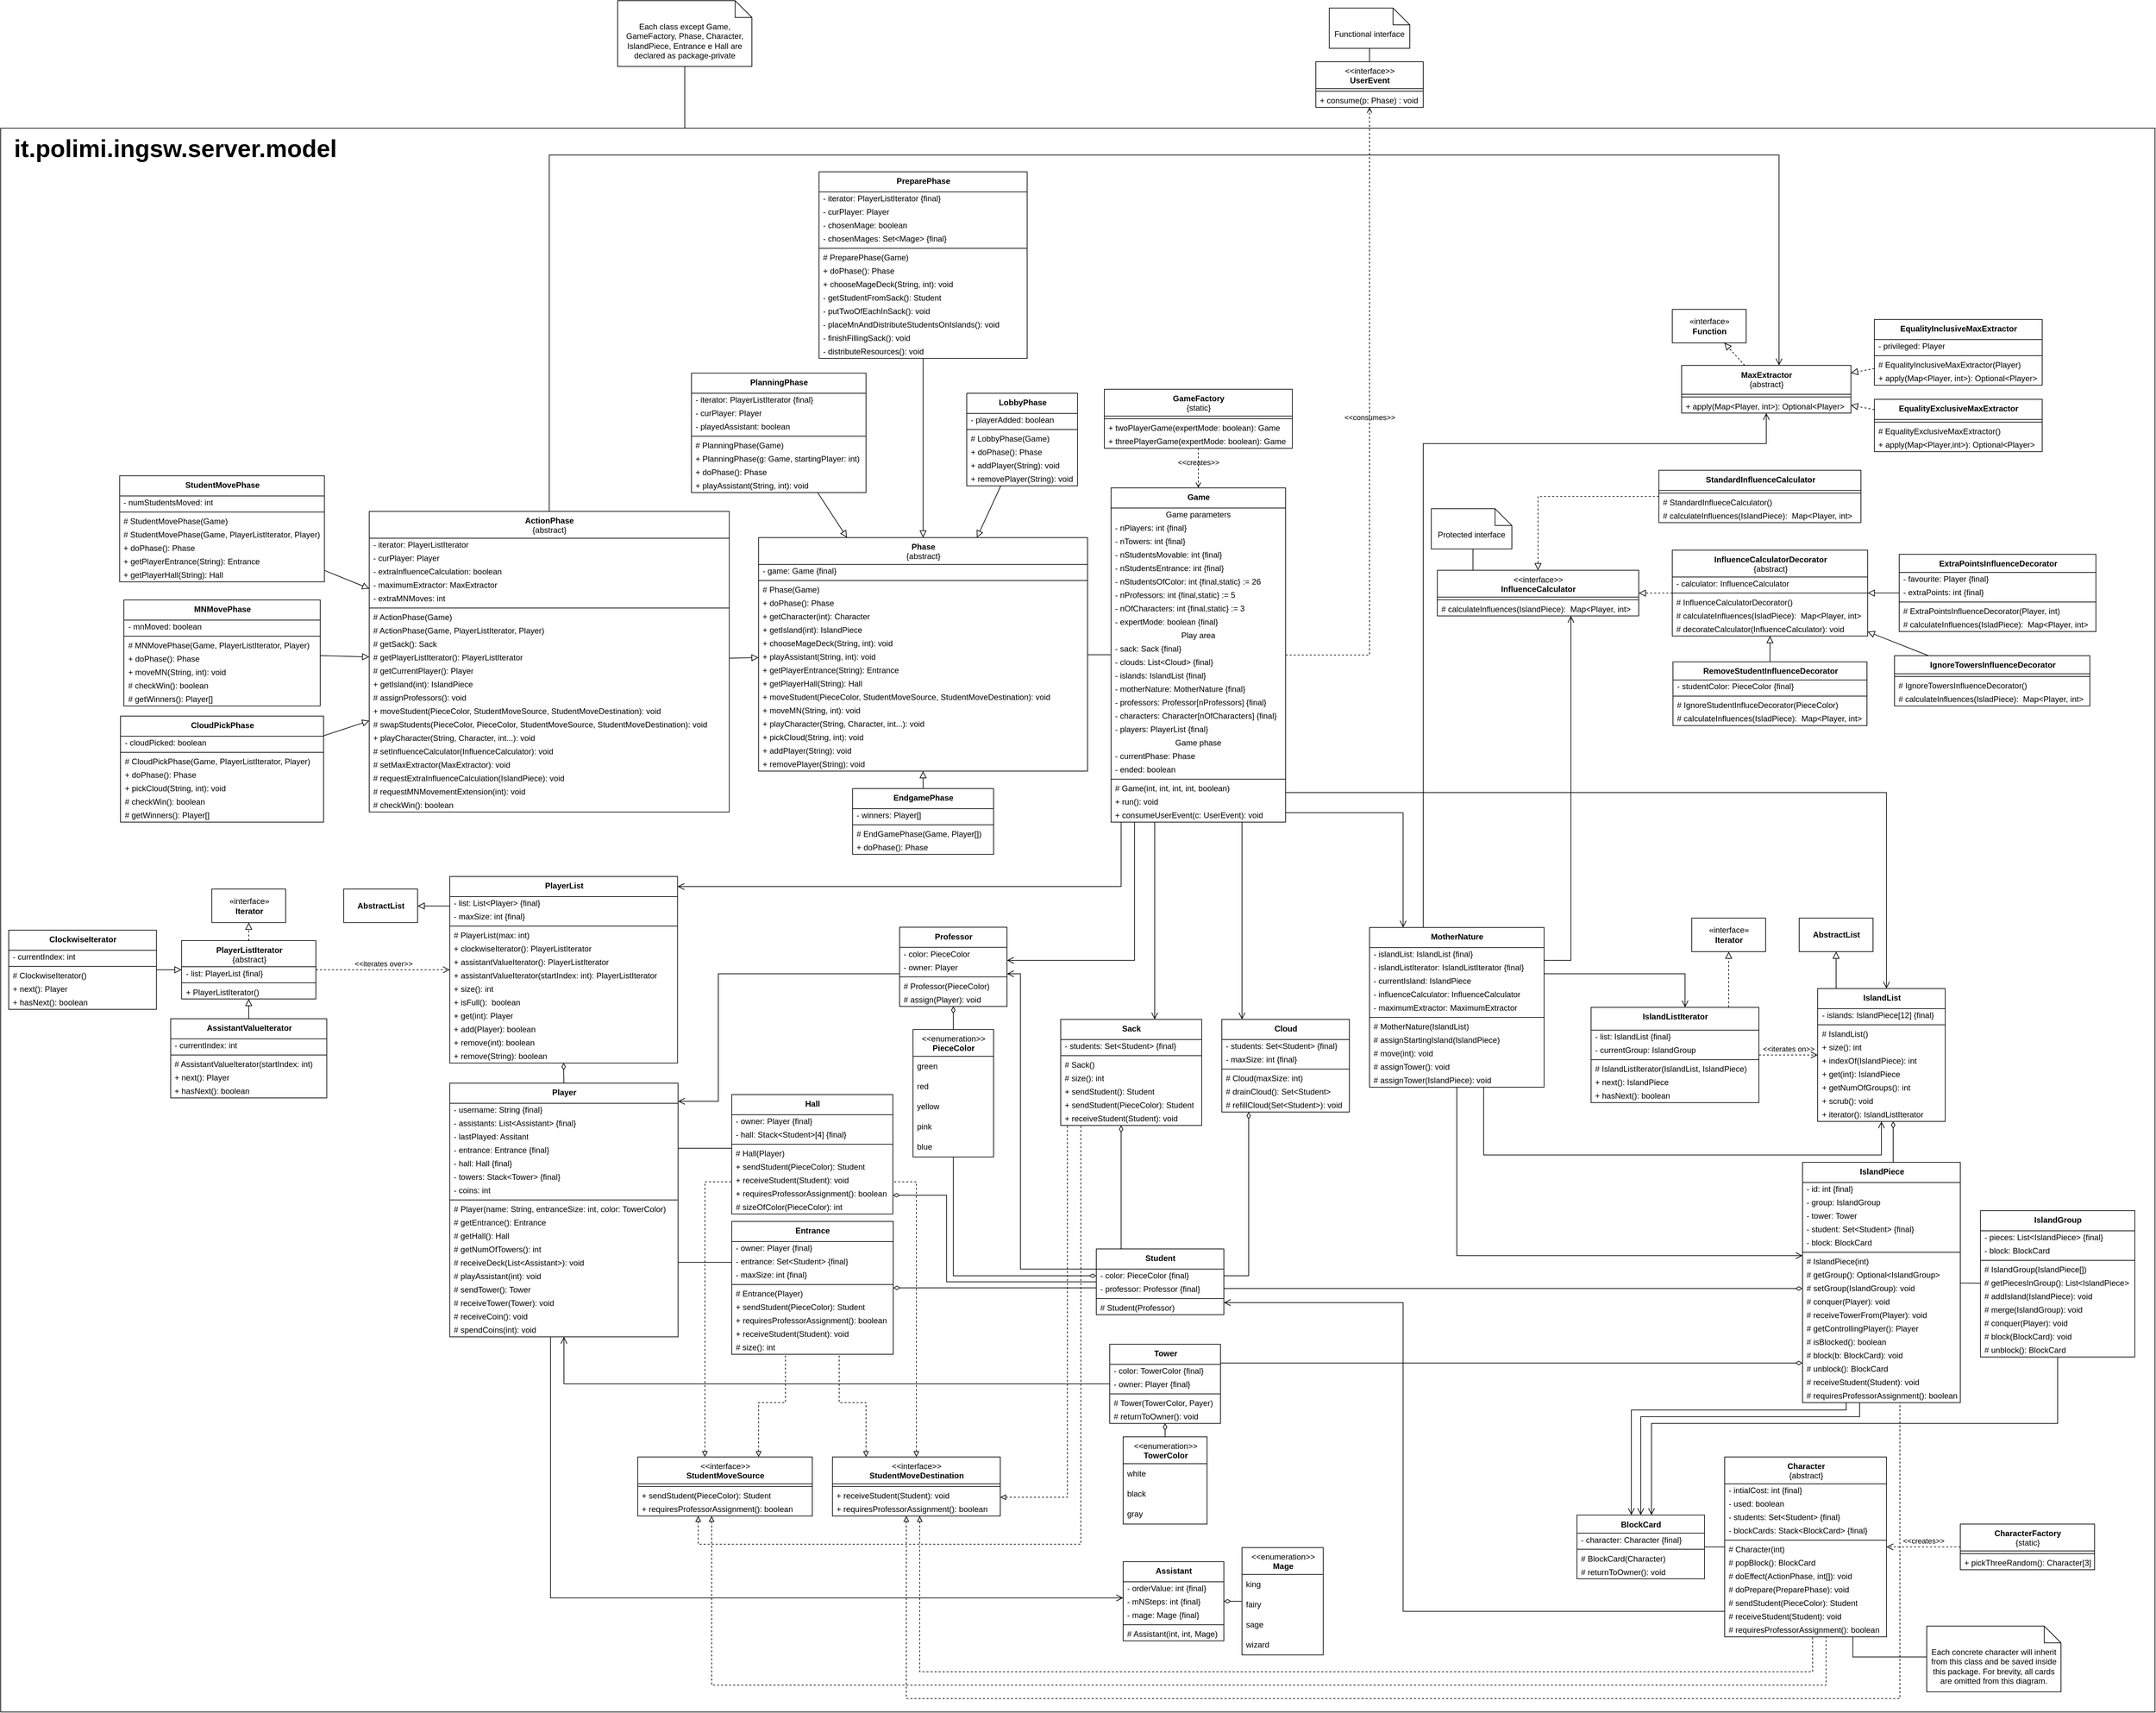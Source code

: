 <mxfile version="16.5.1" type="device"><diagram id="3mX0Wvjfgz9ZpQ0WhH0B" name="Page-1"><mxGraphModel dx="3154" dy="2632" grid="1" gridSize="10" guides="1" tooltips="1" connect="1" arrows="1" fold="1" page="1" pageScale="1" pageWidth="1169" pageHeight="827" math="0" shadow="0"><root><mxCell id="0"/><mxCell id="1" parent="0"/><mxCell id="HGRjP7KOPtDpALRpwlg7-3" value="it.polimi.ingsw.server.model" style="rounded=0;whiteSpace=wrap;html=1;align=left;verticalAlign=top;fontStyle=1;fontSize=36;spacing=0;spacingTop=4;spacingLeft=20;" vertex="1" parent="1"><mxGeometry x="-1169" y="-830" width="3209" height="2360" as="geometry"/></mxCell><mxCell id="bMFbjBNQTwbFM-yLAVOD-1" value="&lt;b&gt;Game&lt;/b&gt;" style="swimlane;fontStyle=0;align=center;verticalAlign=top;childLayout=stackLayout;horizontal=1;startSize=30;horizontalStack=0;resizeParent=1;resizeParentMax=0;resizeLast=0;collapsible=0;marginBottom=0;html=1;" parent="1" vertex="1"><mxGeometry x="485" y="-294" width="260" height="498" as="geometry"/></mxCell><mxCell id="bMFbjBNQTwbFM-yLAVOD-159" value="Game parameters" style="text;html=1;strokeColor=none;fillColor=none;align=center;verticalAlign=middle;spacingLeft=4;spacingRight=4;overflow=hidden;rotatable=0;points=[[0,0.5],[1,0.5]];portConstraint=eastwest;" parent="bMFbjBNQTwbFM-yLAVOD-1" vertex="1"><mxGeometry y="30" width="260" height="20" as="geometry"/></mxCell><mxCell id="bMFbjBNQTwbFM-yLAVOD-155" value="- nPlayers: int {final}" style="text;html=1;strokeColor=none;fillColor=none;align=left;verticalAlign=middle;spacingLeft=4;spacingRight=4;overflow=hidden;rotatable=0;points=[[0,0.5],[1,0.5]];portConstraint=eastwest;" parent="bMFbjBNQTwbFM-yLAVOD-1" vertex="1"><mxGeometry y="50" width="260" height="20" as="geometry"/></mxCell><mxCell id="bMFbjBNQTwbFM-yLAVOD-8" value="- nTowers: int {final}" style="text;html=1;strokeColor=none;fillColor=none;align=left;verticalAlign=middle;spacingLeft=4;spacingRight=4;overflow=hidden;rotatable=0;points=[[0,0.5],[1,0.5]];portConstraint=eastwest;" parent="bMFbjBNQTwbFM-yLAVOD-1" vertex="1"><mxGeometry y="70" width="260" height="20" as="geometry"/></mxCell><mxCell id="bMFbjBNQTwbFM-yLAVOD-157" value="- nStudentsMovable: int {final}" style="text;html=1;strokeColor=none;fillColor=none;align=left;verticalAlign=middle;spacingLeft=4;spacingRight=4;overflow=hidden;rotatable=0;points=[[0,0.5],[1,0.5]];portConstraint=eastwest;" parent="bMFbjBNQTwbFM-yLAVOD-1" vertex="1"><mxGeometry y="90" width="260" height="20" as="geometry"/></mxCell><mxCell id="bMFbjBNQTwbFM-yLAVOD-156" value="- nStudentsEntrance: int {final}" style="text;html=1;strokeColor=none;fillColor=none;align=left;verticalAlign=middle;spacingLeft=4;spacingRight=4;overflow=hidden;rotatable=0;points=[[0,0.5],[1,0.5]];portConstraint=eastwest;" parent="bMFbjBNQTwbFM-yLAVOD-1" vertex="1"><mxGeometry y="110" width="260" height="20" as="geometry"/></mxCell><mxCell id="8GrhPhTzLJZDnEY6w4F3-33" value="- nStudentsOfColor: int {final,static} := 26" style="text;html=1;strokeColor=none;fillColor=none;align=left;verticalAlign=middle;spacingLeft=4;spacingRight=4;overflow=hidden;rotatable=0;points=[[0,0.5],[1,0.5]];portConstraint=eastwest;" parent="bMFbjBNQTwbFM-yLAVOD-1" vertex="1"><mxGeometry y="130" width="260" height="20" as="geometry"/></mxCell><mxCell id="8GrhPhTzLJZDnEY6w4F3-35" value="- nProfessors: int {final,static} := 5" style="text;html=1;strokeColor=none;fillColor=none;align=left;verticalAlign=middle;spacingLeft=4;spacingRight=4;overflow=hidden;rotatable=0;points=[[0,0.5],[1,0.5]];portConstraint=eastwest;" parent="bMFbjBNQTwbFM-yLAVOD-1" vertex="1"><mxGeometry y="150" width="260" height="20" as="geometry"/></mxCell><mxCell id="8GrhPhTzLJZDnEY6w4F3-34" value="- nOfCharacters: int {final,static} := 3" style="text;html=1;strokeColor=none;fillColor=none;align=left;verticalAlign=middle;spacingLeft=4;spacingRight=4;overflow=hidden;rotatable=0;points=[[0,0.5],[1,0.5]];portConstraint=eastwest;" parent="bMFbjBNQTwbFM-yLAVOD-1" vertex="1"><mxGeometry y="170" width="260" height="20" as="geometry"/></mxCell><mxCell id="1d-FqODqg7gtgGCb6Bdv-68" value="- expertMode: boolean {final}" style="text;html=1;strokeColor=none;fillColor=none;align=left;verticalAlign=middle;spacingLeft=4;spacingRight=4;overflow=hidden;rotatable=0;points=[[0,0.5],[1,0.5]];portConstraint=eastwest;" parent="bMFbjBNQTwbFM-yLAVOD-1" vertex="1"><mxGeometry y="190" width="260" height="20" as="geometry"/></mxCell><mxCell id="bMFbjBNQTwbFM-yLAVOD-200" value="Play area" style="text;html=1;strokeColor=none;fillColor=none;align=center;verticalAlign=middle;spacingLeft=4;spacingRight=4;overflow=hidden;rotatable=0;points=[[0,0.5],[1,0.5]];portConstraint=eastwest;" parent="bMFbjBNQTwbFM-yLAVOD-1" vertex="1"><mxGeometry y="210" width="260" height="20" as="geometry"/></mxCell><mxCell id="bMFbjBNQTwbFM-yLAVOD-202" value="- sack: Sack {final}" style="text;html=1;strokeColor=none;fillColor=none;align=left;verticalAlign=middle;spacingLeft=4;spacingRight=4;overflow=hidden;rotatable=0;points=[[0,0.5],[1,0.5]];portConstraint=eastwest;" parent="bMFbjBNQTwbFM-yLAVOD-1" vertex="1"><mxGeometry y="230" width="260" height="20" as="geometry"/></mxCell><mxCell id="bMFbjBNQTwbFM-yLAVOD-203" value="- clouds: List&amp;lt;Cloud&amp;gt; {final}" style="text;html=1;strokeColor=none;fillColor=none;align=left;verticalAlign=middle;spacingLeft=4;spacingRight=4;overflow=hidden;rotatable=0;points=[[0,0.5],[1,0.5]];portConstraint=eastwest;" parent="bMFbjBNQTwbFM-yLAVOD-1" vertex="1"><mxGeometry y="250" width="260" height="20" as="geometry"/></mxCell><mxCell id="bMFbjBNQTwbFM-yLAVOD-201" value="- islands: IslandList {final}" style="text;html=1;strokeColor=none;fillColor=none;align=left;verticalAlign=middle;spacingLeft=4;spacingRight=4;overflow=hidden;rotatable=0;points=[[0,0.5],[1,0.5]];portConstraint=eastwest;" parent="bMFbjBNQTwbFM-yLAVOD-1" vertex="1"><mxGeometry y="270" width="260" height="20" as="geometry"/></mxCell><mxCell id="bMFbjBNQTwbFM-yLAVOD-3" value="- motherNature: MotherNature {final}" style="text;html=1;strokeColor=none;fillColor=none;align=left;verticalAlign=middle;spacingLeft=4;spacingRight=4;overflow=hidden;rotatable=0;points=[[0,0.5],[1,0.5]];portConstraint=eastwest;" parent="bMFbjBNQTwbFM-yLAVOD-1" vertex="1"><mxGeometry y="290" width="260" height="20" as="geometry"/></mxCell><mxCell id="bMFbjBNQTwbFM-yLAVOD-222" value="- professors: Professor[nProfessors] {final}" style="text;html=1;strokeColor=none;fillColor=none;align=left;verticalAlign=middle;spacingLeft=4;spacingRight=4;overflow=hidden;rotatable=0;points=[[0,0.5],[1,0.5]];portConstraint=eastwest;" parent="bMFbjBNQTwbFM-yLAVOD-1" vertex="1"><mxGeometry y="310" width="260" height="20" as="geometry"/></mxCell><mxCell id="1d-FqODqg7gtgGCb6Bdv-52" value="- characters: Character[nOfCharacters] {final}" style="text;html=1;strokeColor=none;fillColor=none;align=left;verticalAlign=middle;spacingLeft=4;spacingRight=4;overflow=hidden;rotatable=0;points=[[0,0.5],[1,0.5]];portConstraint=eastwest;" parent="bMFbjBNQTwbFM-yLAVOD-1" vertex="1"><mxGeometry y="330" width="260" height="20" as="geometry"/></mxCell><mxCell id="bMFbjBNQTwbFM-yLAVOD-221" value="- players: PlayerList {final}" style="text;html=1;strokeColor=none;fillColor=none;align=left;verticalAlign=middle;spacingLeft=4;spacingRight=4;overflow=hidden;rotatable=0;points=[[0,0.5],[1,0.5]];portConstraint=eastwest;" parent="bMFbjBNQTwbFM-yLAVOD-1" vertex="1"><mxGeometry y="350" width="260" height="20" as="geometry"/></mxCell><mxCell id="bMFbjBNQTwbFM-yLAVOD-176" value="Game phase" style="text;html=1;strokeColor=none;fillColor=none;align=center;verticalAlign=middle;spacingLeft=4;spacingRight=4;overflow=hidden;rotatable=0;points=[[0,0.5],[1,0.5]];portConstraint=eastwest;" parent="bMFbjBNQTwbFM-yLAVOD-1" vertex="1"><mxGeometry y="370" width="260" height="20" as="geometry"/></mxCell><mxCell id="bMFbjBNQTwbFM-yLAVOD-178" value="- currentPhase: Phase" style="text;html=1;strokeColor=none;fillColor=none;align=left;verticalAlign=middle;spacingLeft=4;spacingRight=4;overflow=hidden;rotatable=0;points=[[0,0.5],[1,0.5]];portConstraint=eastwest;" parent="bMFbjBNQTwbFM-yLAVOD-1" vertex="1"><mxGeometry y="390" width="260" height="20" as="geometry"/></mxCell><mxCell id="bMFbjBNQTwbFM-yLAVOD-233" value="- ended: boolean" style="text;html=1;strokeColor=none;fillColor=none;align=left;verticalAlign=middle;spacingLeft=4;spacingRight=4;overflow=hidden;rotatable=0;points=[[0,0.5],[1,0.5]];portConstraint=eastwest;" parent="bMFbjBNQTwbFM-yLAVOD-1" vertex="1"><mxGeometry y="410" width="260" height="20" as="geometry"/></mxCell><mxCell id="bMFbjBNQTwbFM-yLAVOD-6" value="" style="line;strokeWidth=1;fillColor=none;align=left;verticalAlign=middle;spacingTop=-1;spacingLeft=3;spacingRight=3;rotatable=0;labelPosition=right;points=[];portConstraint=eastwest;" parent="bMFbjBNQTwbFM-yLAVOD-1" vertex="1"><mxGeometry y="430" width="260" height="8" as="geometry"/></mxCell><mxCell id="8GrhPhTzLJZDnEY6w4F3-7" value="# Game(int, int, int, int, boolean)" style="text;html=1;strokeColor=none;fillColor=none;align=left;verticalAlign=middle;spacingLeft=4;spacingRight=4;overflow=hidden;rotatable=0;points=[[0,0.5],[1,0.5]];portConstraint=eastwest;" parent="bMFbjBNQTwbFM-yLAVOD-1" vertex="1"><mxGeometry y="438" width="260" height="20" as="geometry"/></mxCell><mxCell id="bMFbjBNQTwbFM-yLAVOD-205" value="+ run(): void" style="text;html=1;strokeColor=none;fillColor=none;align=left;verticalAlign=middle;spacingLeft=4;spacingRight=4;overflow=hidden;rotatable=0;points=[[0,0.5],[1,0.5]];portConstraint=eastwest;" parent="bMFbjBNQTwbFM-yLAVOD-1" vertex="1"><mxGeometry y="458" width="260" height="20" as="geometry"/></mxCell><mxCell id="rU_JzulJKzqOJn-C8kH7-1" value="+ consumeUserEvent(c: UserEvent): void" style="text;html=1;strokeColor=none;fillColor=none;align=left;verticalAlign=middle;spacingLeft=4;spacingRight=4;overflow=hidden;rotatable=0;points=[[0,0.5],[1,0.5]];portConstraint=eastwest;" parent="bMFbjBNQTwbFM-yLAVOD-1" vertex="1"><mxGeometry y="478" width="260" height="20" as="geometry"/></mxCell><mxCell id="bMFbjBNQTwbFM-yLAVOD-9" value="&lt;b&gt;PlayerList&lt;/b&gt;" style="swimlane;fontStyle=0;align=center;verticalAlign=top;childLayout=stackLayout;horizontal=1;startSize=30;horizontalStack=0;resizeParent=1;resizeParentMax=0;resizeLast=0;collapsible=0;marginBottom=0;html=1;" parent="1" vertex="1"><mxGeometry x="-500" y="285.02" width="339.25" height="278" as="geometry"/></mxCell><mxCell id="bMFbjBNQTwbFM-yLAVOD-10" value="- list: List&amp;lt;Player&amp;gt; {final}" style="text;html=1;strokeColor=none;fillColor=none;align=left;verticalAlign=middle;spacingLeft=4;spacingRight=4;overflow=hidden;rotatable=0;points=[[0,0.5],[1,0.5]];portConstraint=eastwest;" parent="bMFbjBNQTwbFM-yLAVOD-9" vertex="1"><mxGeometry y="30" width="339.25" height="20" as="geometry"/></mxCell><mxCell id="8GrhPhTzLJZDnEY6w4F3-13" value="- maxSize: int {final}" style="text;html=1;strokeColor=none;fillColor=none;align=left;verticalAlign=middle;spacingLeft=4;spacingRight=4;overflow=hidden;rotatable=0;points=[[0,0.5],[1,0.5]];portConstraint=eastwest;" parent="bMFbjBNQTwbFM-yLAVOD-9" vertex="1"><mxGeometry y="50" width="339.25" height="20" as="geometry"/></mxCell><mxCell id="bMFbjBNQTwbFM-yLAVOD-13" value="" style="line;strokeWidth=1;fillColor=none;align=left;verticalAlign=middle;spacingTop=-1;spacingLeft=3;spacingRight=3;rotatable=0;labelPosition=right;points=[];portConstraint=eastwest;" parent="bMFbjBNQTwbFM-yLAVOD-9" vertex="1"><mxGeometry y="70" width="339.25" height="8" as="geometry"/></mxCell><mxCell id="8GrhPhTzLJZDnEY6w4F3-12" value="# PlayerList(max: int)" style="text;html=1;strokeColor=none;fillColor=none;align=left;verticalAlign=middle;spacingLeft=4;spacingRight=4;overflow=hidden;rotatable=0;points=[[0,0.5],[1,0.5]];portConstraint=eastwest;" parent="bMFbjBNQTwbFM-yLAVOD-9" vertex="1"><mxGeometry y="78" width="339.25" height="20" as="geometry"/></mxCell><mxCell id="1d-FqODqg7gtgGCb6Bdv-100" value="+ clockwiseIterator(): PlayerListIterator" style="text;html=1;strokeColor=none;fillColor=none;align=left;verticalAlign=middle;spacingLeft=4;spacingRight=4;overflow=hidden;rotatable=0;points=[[0,0.5],[1,0.5]];portConstraint=eastwest;" parent="bMFbjBNQTwbFM-yLAVOD-9" vertex="1"><mxGeometry y="98" width="339.25" height="20" as="geometry"/></mxCell><mxCell id="1d-FqODqg7gtgGCb6Bdv-101" value="+ assistantValueIterator(): PlayerListIterator" style="text;html=1;strokeColor=none;fillColor=none;align=left;verticalAlign=middle;spacingLeft=4;spacingRight=4;overflow=hidden;rotatable=0;points=[[0,0.5],[1,0.5]];portConstraint=eastwest;" parent="bMFbjBNQTwbFM-yLAVOD-9" vertex="1"><mxGeometry y="118" width="339.25" height="20" as="geometry"/></mxCell><mxCell id="8GrhPhTzLJZDnEY6w4F3-38" value="+ assistantValueIterator(startIndex: int): PlayerListIterator" style="text;html=1;strokeColor=none;fillColor=none;align=left;verticalAlign=middle;spacingLeft=4;spacingRight=4;overflow=hidden;rotatable=0;points=[[0,0.5],[1,0.5]];portConstraint=eastwest;" parent="bMFbjBNQTwbFM-yLAVOD-9" vertex="1"><mxGeometry y="138" width="339.25" height="20" as="geometry"/></mxCell><mxCell id="8GrhPhTzLJZDnEY6w4F3-25" value="+ size(): int" style="text;html=1;strokeColor=none;fillColor=none;align=left;verticalAlign=middle;spacingLeft=4;spacingRight=4;overflow=hidden;rotatable=0;points=[[0,0.5],[1,0.5]];portConstraint=eastwest;" parent="bMFbjBNQTwbFM-yLAVOD-9" vertex="1"><mxGeometry y="158" width="339.25" height="20" as="geometry"/></mxCell><mxCell id="8GrhPhTzLJZDnEY6w4F3-1" value="+ isFull():&amp;nbsp; boolean" style="text;html=1;strokeColor=none;fillColor=none;align=left;verticalAlign=middle;spacingLeft=4;spacingRight=4;overflow=hidden;rotatable=0;points=[[0,0.5],[1,0.5]];portConstraint=eastwest;" parent="bMFbjBNQTwbFM-yLAVOD-9" vertex="1"><mxGeometry y="178" width="339.25" height="20" as="geometry"/></mxCell><mxCell id="0cbURLDjmFHLHYf5UDZh-11" value="+ get(int): Player" style="text;html=1;strokeColor=none;fillColor=none;align=left;verticalAlign=middle;spacingLeft=4;spacingRight=4;overflow=hidden;rotatable=0;points=[[0,0.5],[1,0.5]];portConstraint=eastwest;" parent="bMFbjBNQTwbFM-yLAVOD-9" vertex="1"><mxGeometry y="198" width="339.25" height="20" as="geometry"/></mxCell><mxCell id="1d-FqODqg7gtgGCb6Bdv-102" value="+ add(Player): boolean" style="text;html=1;strokeColor=none;fillColor=none;align=left;verticalAlign=middle;spacingLeft=4;spacingRight=4;overflow=hidden;rotatable=0;points=[[0,0.5],[1,0.5]];portConstraint=eastwest;" parent="bMFbjBNQTwbFM-yLAVOD-9" vertex="1"><mxGeometry y="218" width="339.25" height="20" as="geometry"/></mxCell><mxCell id="1d-FqODqg7gtgGCb6Bdv-103" value="+ remove(int): boolean" style="text;html=1;strokeColor=none;fillColor=none;align=left;verticalAlign=middle;spacingLeft=4;spacingRight=4;overflow=hidden;rotatable=0;points=[[0,0.5],[1,0.5]];portConstraint=eastwest;" parent="bMFbjBNQTwbFM-yLAVOD-9" vertex="1"><mxGeometry y="238" width="339.25" height="20" as="geometry"/></mxCell><mxCell id="0cbURLDjmFHLHYf5UDZh-14" value="+ remove(String): boolean" style="text;html=1;strokeColor=none;fillColor=none;align=left;verticalAlign=middle;spacingLeft=4;spacingRight=4;overflow=hidden;rotatable=0;points=[[0,0.5],[1,0.5]];portConstraint=eastwest;" parent="bMFbjBNQTwbFM-yLAVOD-9" vertex="1"><mxGeometry y="258" width="339.25" height="20" as="geometry"/></mxCell><mxCell id="bMFbjBNQTwbFM-yLAVOD-16" value="&lt;b&gt;Player&lt;/b&gt;" style="swimlane;fontStyle=0;align=center;verticalAlign=top;childLayout=stackLayout;horizontal=1;startSize=30;horizontalStack=0;resizeParent=1;resizeParentMax=0;resizeLast=0;collapsible=0;marginBottom=0;html=1;" parent="1" vertex="1"><mxGeometry x="-500" y="593" width="340" height="378" as="geometry"/></mxCell><mxCell id="bMFbjBNQTwbFM-yLAVOD-17" value="- username: String {final}" style="text;html=1;strokeColor=none;fillColor=none;align=left;verticalAlign=middle;spacingLeft=4;spacingRight=4;overflow=hidden;rotatable=0;points=[[0,0.5],[1,0.5]];portConstraint=eastwest;" parent="bMFbjBNQTwbFM-yLAVOD-16" vertex="1"><mxGeometry y="30" width="340" height="20" as="geometry"/></mxCell><mxCell id="bMFbjBNQTwbFM-yLAVOD-126" value="- assistants: List&amp;lt;Assistant&amp;gt; {final}" style="text;html=1;strokeColor=none;fillColor=none;align=left;verticalAlign=middle;spacingLeft=4;spacingRight=4;overflow=hidden;rotatable=0;points=[[0,0.5],[1,0.5]];portConstraint=eastwest;" parent="bMFbjBNQTwbFM-yLAVOD-16" vertex="1"><mxGeometry y="50" width="340" height="20" as="geometry"/></mxCell><mxCell id="bMFbjBNQTwbFM-yLAVOD-127" value="- lastPlayed: Assitant" style="text;html=1;strokeColor=none;fillColor=none;align=left;verticalAlign=middle;spacingLeft=4;spacingRight=4;overflow=hidden;rotatable=0;points=[[0,0.5],[1,0.5]];portConstraint=eastwest;" parent="bMFbjBNQTwbFM-yLAVOD-16" vertex="1"><mxGeometry y="70" width="340" height="20" as="geometry"/></mxCell><mxCell id="bMFbjBNQTwbFM-yLAVOD-25" value="- entrance: Entrance {final}" style="text;html=1;strokeColor=none;fillColor=none;align=left;verticalAlign=middle;spacingLeft=4;spacingRight=4;overflow=hidden;rotatable=0;points=[[0,0.5],[1,0.5]];portConstraint=eastwest;" parent="bMFbjBNQTwbFM-yLAVOD-16" vertex="1"><mxGeometry y="90" width="340" height="20" as="geometry"/></mxCell><mxCell id="bMFbjBNQTwbFM-yLAVOD-29" value="- hall: Hall {final}" style="text;html=1;strokeColor=none;fillColor=none;align=left;verticalAlign=middle;spacingLeft=4;spacingRight=4;overflow=hidden;rotatable=0;points=[[0,0.5],[1,0.5]];portConstraint=eastwest;" parent="bMFbjBNQTwbFM-yLAVOD-16" vertex="1"><mxGeometry y="110" width="340" height="20" as="geometry"/></mxCell><mxCell id="bMFbjBNQTwbFM-yLAVOD-55" value="- towers: Stack&amp;lt;Tower&amp;gt; {final}" style="text;html=1;strokeColor=none;fillColor=none;align=left;verticalAlign=middle;spacingLeft=4;spacingRight=4;overflow=hidden;rotatable=0;points=[[0,0.5],[1,0.5]];portConstraint=eastwest;" parent="bMFbjBNQTwbFM-yLAVOD-16" vertex="1"><mxGeometry y="130" width="340" height="20" as="geometry"/></mxCell><mxCell id="1d-FqODqg7gtgGCb6Bdv-69" value="- coins: int" style="text;html=1;strokeColor=none;fillColor=none;align=left;verticalAlign=middle;spacingLeft=4;spacingRight=4;overflow=hidden;rotatable=0;points=[[0,0.5],[1,0.5]];portConstraint=eastwest;" parent="bMFbjBNQTwbFM-yLAVOD-16" vertex="1"><mxGeometry y="150" width="340" height="20" as="geometry"/></mxCell><mxCell id="bMFbjBNQTwbFM-yLAVOD-20" value="" style="line;strokeWidth=1;fillColor=none;align=left;verticalAlign=middle;spacingTop=-1;spacingLeft=3;spacingRight=3;rotatable=0;labelPosition=right;points=[];portConstraint=eastwest;" parent="bMFbjBNQTwbFM-yLAVOD-16" vertex="1"><mxGeometry y="170" width="340" height="8" as="geometry"/></mxCell><mxCell id="8GrhPhTzLJZDnEY6w4F3-17" value="# Player(name: String, entranceSize: int, color: TowerColor)" style="text;html=1;strokeColor=none;fillColor=none;align=left;verticalAlign=middle;spacingLeft=4;spacingRight=4;overflow=hidden;rotatable=0;points=[[0,0.5],[1,0.5]];portConstraint=eastwest;" parent="bMFbjBNQTwbFM-yLAVOD-16" vertex="1"><mxGeometry y="178" width="340" height="20" as="geometry"/></mxCell><mxCell id="rFufyTHQqGgmALWOxQAd-60" value="# getEntrance(): Entrance" style="text;html=1;strokeColor=none;fillColor=none;align=left;verticalAlign=middle;spacingLeft=4;spacingRight=4;overflow=hidden;rotatable=0;points=[[0,0.5],[1,0.5]];portConstraint=eastwest;" parent="bMFbjBNQTwbFM-yLAVOD-16" vertex="1"><mxGeometry y="198" width="340" height="20" as="geometry"/></mxCell><mxCell id="rFufyTHQqGgmALWOxQAd-59" value="# getHall(): Hall" style="text;html=1;strokeColor=none;fillColor=none;align=left;verticalAlign=middle;spacingLeft=4;spacingRight=4;overflow=hidden;rotatable=0;points=[[0,0.5],[1,0.5]];portConstraint=eastwest;" parent="bMFbjBNQTwbFM-yLAVOD-16" vertex="1"><mxGeometry y="218" width="340" height="20" as="geometry"/></mxCell><mxCell id="Gi8_XERlws-Qkszg5imD-16" value="# getNumOfTowers(): int" style="text;html=1;strokeColor=none;fillColor=none;align=left;verticalAlign=middle;spacingLeft=4;spacingRight=4;overflow=hidden;rotatable=0;points=[[0,0.5],[1,0.5]];portConstraint=eastwest;" parent="bMFbjBNQTwbFM-yLAVOD-16" vertex="1"><mxGeometry y="238" width="340" height="20" as="geometry"/></mxCell><mxCell id="8GrhPhTzLJZDnEY6w4F3-44" value="# receiveDeck(List&amp;lt;Assistant&amp;gt;): void" style="text;html=1;strokeColor=none;fillColor=none;align=left;verticalAlign=middle;spacingLeft=4;spacingRight=4;overflow=hidden;rotatable=0;points=[[0,0.5],[1,0.5]];portConstraint=eastwest;" parent="bMFbjBNQTwbFM-yLAVOD-16" vertex="1"><mxGeometry y="258" width="340" height="20" as="geometry"/></mxCell><mxCell id="1d-FqODqg7gtgGCb6Bdv-80" value="# playAssistant(int): void" style="text;html=1;strokeColor=none;fillColor=none;align=left;verticalAlign=middle;spacingLeft=4;spacingRight=4;overflow=hidden;rotatable=0;points=[[0,0.5],[1,0.5]];portConstraint=eastwest;" parent="bMFbjBNQTwbFM-yLAVOD-16" vertex="1"><mxGeometry y="278" width="340" height="20" as="geometry"/></mxCell><mxCell id="1d-FqODqg7gtgGCb6Bdv-96" value="# sendTower(): Tower" style="text;html=1;strokeColor=none;fillColor=none;align=left;verticalAlign=middle;spacingLeft=4;spacingRight=4;overflow=hidden;rotatable=0;points=[[0,0.5],[1,0.5]];portConstraint=eastwest;" parent="bMFbjBNQTwbFM-yLAVOD-16" vertex="1"><mxGeometry y="298" width="340" height="20" as="geometry"/></mxCell><mxCell id="rFufyTHQqGgmALWOxQAd-86" value="# receiveTower(Tower): void" style="text;html=1;strokeColor=none;fillColor=none;align=left;verticalAlign=middle;spacingLeft=4;spacingRight=4;overflow=hidden;rotatable=0;points=[[0,0.5],[1,0.5]];portConstraint=eastwest;" parent="bMFbjBNQTwbFM-yLAVOD-16" vertex="1"><mxGeometry y="318" width="340" height="20" as="geometry"/></mxCell><mxCell id="8GrhPhTzLJZDnEY6w4F3-67" value="# receiveCoin(): void" style="text;html=1;strokeColor=none;fillColor=none;align=left;verticalAlign=middle;spacingLeft=4;spacingRight=4;overflow=hidden;rotatable=0;points=[[0,0.5],[1,0.5]];portConstraint=eastwest;" parent="bMFbjBNQTwbFM-yLAVOD-16" vertex="1"><mxGeometry y="338" width="340" height="20" as="geometry"/></mxCell><mxCell id="8GrhPhTzLJZDnEY6w4F3-68" value="# spendCoins(int): void" style="text;html=1;strokeColor=none;fillColor=none;align=left;verticalAlign=middle;spacingLeft=4;spacingRight=4;overflow=hidden;rotatable=0;points=[[0,0.5],[1,0.5]];portConstraint=eastwest;" parent="bMFbjBNQTwbFM-yLAVOD-16" vertex="1"><mxGeometry y="358" width="340" height="20" as="geometry"/></mxCell><mxCell id="bMFbjBNQTwbFM-yLAVOD-30" value="&amp;lt;&amp;lt;enumeration&amp;gt;&amp;gt;&lt;br&gt;&lt;b&gt;PieceColor&lt;/b&gt;" style="swimlane;fontStyle=0;align=center;verticalAlign=top;childLayout=stackLayout;horizontal=1;startSize=40;horizontalStack=0;resizeParent=1;resizeParentMax=0;resizeLast=0;collapsible=0;marginBottom=0;html=1;" parent="1" vertex="1"><mxGeometry x="190" y="513" width="120" height="190" as="geometry"/></mxCell><mxCell id="bMFbjBNQTwbFM-yLAVOD-31" value="green" style="text;html=1;strokeColor=none;fillColor=none;align=left;verticalAlign=middle;spacingLeft=4;spacingRight=4;overflow=hidden;rotatable=0;points=[[0,0.5],[1,0.5]];portConstraint=eastwest;" parent="bMFbjBNQTwbFM-yLAVOD-30" vertex="1"><mxGeometry y="40" width="120" height="30" as="geometry"/></mxCell><mxCell id="bMFbjBNQTwbFM-yLAVOD-32" value="red" style="text;html=1;strokeColor=none;fillColor=none;align=left;verticalAlign=middle;spacingLeft=4;spacingRight=4;overflow=hidden;rotatable=0;points=[[0,0.5],[1,0.5]];portConstraint=eastwest;" parent="bMFbjBNQTwbFM-yLAVOD-30" vertex="1"><mxGeometry y="70" width="120" height="30" as="geometry"/></mxCell><mxCell id="bMFbjBNQTwbFM-yLAVOD-33" value="yellow" style="text;html=1;strokeColor=none;fillColor=none;align=left;verticalAlign=middle;spacingLeft=4;spacingRight=4;overflow=hidden;rotatable=0;points=[[0,0.5],[1,0.5]];portConstraint=eastwest;" parent="bMFbjBNQTwbFM-yLAVOD-30" vertex="1"><mxGeometry y="100" width="120" height="30" as="geometry"/></mxCell><mxCell id="bMFbjBNQTwbFM-yLAVOD-34" value="pink" style="text;html=1;strokeColor=none;fillColor=none;align=left;verticalAlign=middle;spacingLeft=4;spacingRight=4;overflow=hidden;rotatable=0;points=[[0,0.5],[1,0.5]];portConstraint=eastwest;" parent="bMFbjBNQTwbFM-yLAVOD-30" vertex="1"><mxGeometry y="130" width="120" height="30" as="geometry"/></mxCell><mxCell id="bMFbjBNQTwbFM-yLAVOD-35" value="blue" style="text;html=1;strokeColor=none;fillColor=none;align=left;verticalAlign=middle;spacingLeft=4;spacingRight=4;overflow=hidden;rotatable=0;points=[[0,0.5],[1,0.5]];portConstraint=eastwest;" parent="bMFbjBNQTwbFM-yLAVOD-30" vertex="1"><mxGeometry y="160" width="120" height="30" as="geometry"/></mxCell><mxCell id="bMFbjBNQTwbFM-yLAVOD-36" value="&amp;lt;&amp;lt;enumeration&amp;gt;&amp;gt;&lt;br&gt;&lt;b&gt;TowerColor&lt;/b&gt;" style="swimlane;fontStyle=0;align=center;verticalAlign=top;childLayout=stackLayout;horizontal=1;startSize=40;horizontalStack=0;resizeParent=1;resizeParentMax=0;resizeLast=0;collapsible=0;marginBottom=0;html=1;" parent="1" vertex="1"><mxGeometry x="503" y="1120" width="125" height="130" as="geometry"/></mxCell><mxCell id="bMFbjBNQTwbFM-yLAVOD-37" value="white" style="text;html=1;strokeColor=none;fillColor=none;align=left;verticalAlign=middle;spacingLeft=4;spacingRight=4;overflow=hidden;rotatable=0;points=[[0,0.5],[1,0.5]];portConstraint=eastwest;" parent="bMFbjBNQTwbFM-yLAVOD-36" vertex="1"><mxGeometry y="40" width="125" height="30" as="geometry"/></mxCell><mxCell id="bMFbjBNQTwbFM-yLAVOD-38" value="black" style="text;html=1;strokeColor=none;fillColor=none;align=left;verticalAlign=middle;spacingLeft=4;spacingRight=4;overflow=hidden;rotatable=0;points=[[0,0.5],[1,0.5]];portConstraint=eastwest;" parent="bMFbjBNQTwbFM-yLAVOD-36" vertex="1"><mxGeometry y="70" width="125" height="30" as="geometry"/></mxCell><mxCell id="bMFbjBNQTwbFM-yLAVOD-39" value="gray" style="text;html=1;strokeColor=none;fillColor=none;align=left;verticalAlign=middle;spacingLeft=4;spacingRight=4;overflow=hidden;rotatable=0;points=[[0,0.5],[1,0.5]];portConstraint=eastwest;" parent="bMFbjBNQTwbFM-yLAVOD-36" vertex="1"><mxGeometry y="100" width="125" height="30" as="geometry"/></mxCell><mxCell id="bMFbjBNQTwbFM-yLAVOD-57" value="&lt;b&gt;Student&lt;/b&gt;" style="swimlane;fontStyle=0;align=center;verticalAlign=top;childLayout=stackLayout;horizontal=1;startSize=30;horizontalStack=0;resizeParent=1;resizeParentMax=0;resizeLast=0;collapsible=0;marginBottom=0;html=1;" parent="1" vertex="1"><mxGeometry x="463" y="840" width="190" height="98" as="geometry"/></mxCell><mxCell id="bMFbjBNQTwbFM-yLAVOD-58" value="- color: PieceColor {final}" style="text;html=1;strokeColor=none;fillColor=none;align=left;verticalAlign=middle;spacingLeft=4;spacingRight=4;overflow=hidden;rotatable=0;points=[[0,0.5],[1,0.5]];portConstraint=eastwest;" parent="bMFbjBNQTwbFM-yLAVOD-57" vertex="1"><mxGeometry y="30" width="190" height="20" as="geometry"/></mxCell><mxCell id="rFufyTHQqGgmALWOxQAd-87" value="- professor: Professor {final}" style="text;html=1;strokeColor=none;fillColor=none;align=left;verticalAlign=middle;spacingLeft=4;spacingRight=4;overflow=hidden;rotatable=0;points=[[0,0.5],[1,0.5]];portConstraint=eastwest;" parent="bMFbjBNQTwbFM-yLAVOD-57" vertex="1"><mxGeometry y="50" width="190" height="20" as="geometry"/></mxCell><mxCell id="bMFbjBNQTwbFM-yLAVOD-60" value="" style="line;strokeWidth=1;fillColor=none;align=left;verticalAlign=middle;spacingTop=-1;spacingLeft=3;spacingRight=3;rotatable=0;labelPosition=right;points=[];portConstraint=eastwest;" parent="bMFbjBNQTwbFM-yLAVOD-57" vertex="1"><mxGeometry y="70" width="190" height="8" as="geometry"/></mxCell><mxCell id="8GrhPhTzLJZDnEY6w4F3-5" value="# Student(Professor)" style="text;html=1;strokeColor=none;fillColor=none;align=left;verticalAlign=middle;spacingLeft=4;spacingRight=4;overflow=hidden;rotatable=0;points=[[0,0.5],[1,0.5]];portConstraint=eastwest;" parent="bMFbjBNQTwbFM-yLAVOD-57" vertex="1"><mxGeometry y="78" width="190" height="20" as="geometry"/></mxCell><mxCell id="bMFbjBNQTwbFM-yLAVOD-62" value="&lt;b&gt;Professor&lt;/b&gt;" style="swimlane;fontStyle=0;align=center;verticalAlign=top;childLayout=stackLayout;horizontal=1;startSize=30;horizontalStack=0;resizeParent=1;resizeParentMax=0;resizeLast=0;collapsible=0;marginBottom=0;html=1;" parent="1" vertex="1"><mxGeometry x="170" y="360.68" width="160" height="118" as="geometry"/></mxCell><mxCell id="bMFbjBNQTwbFM-yLAVOD-63" value="- color: PieceColor" style="text;html=1;strokeColor=none;fillColor=none;align=left;verticalAlign=middle;spacingLeft=4;spacingRight=4;overflow=hidden;rotatable=0;points=[[0,0.5],[1,0.5]];portConstraint=eastwest;" parent="bMFbjBNQTwbFM-yLAVOD-62" vertex="1"><mxGeometry y="30" width="160" height="20" as="geometry"/></mxCell><mxCell id="3AB6Kf-fk-8zic07rjAa-1" value="- owner: Player" style="text;html=1;strokeColor=none;fillColor=none;align=left;verticalAlign=middle;spacingLeft=4;spacingRight=4;overflow=hidden;rotatable=0;points=[[0,0.5],[1,0.5]];portConstraint=eastwest;" parent="bMFbjBNQTwbFM-yLAVOD-62" vertex="1"><mxGeometry y="50" width="160" height="20" as="geometry"/></mxCell><mxCell id="bMFbjBNQTwbFM-yLAVOD-64" value="" style="line;strokeWidth=1;fillColor=none;align=left;verticalAlign=middle;spacingTop=-1;spacingLeft=3;spacingRight=3;rotatable=0;labelPosition=right;points=[];portConstraint=eastwest;" parent="bMFbjBNQTwbFM-yLAVOD-62" vertex="1"><mxGeometry y="70" width="160" height="8" as="geometry"/></mxCell><mxCell id="8GrhPhTzLJZDnEY6w4F3-6" value="# Professor(PieceColor)" style="text;html=1;strokeColor=none;fillColor=none;align=left;verticalAlign=middle;spacingLeft=4;spacingRight=4;overflow=hidden;rotatable=0;points=[[0,0.5],[1,0.5]];portConstraint=eastwest;" parent="bMFbjBNQTwbFM-yLAVOD-62" vertex="1"><mxGeometry y="78" width="160" height="20" as="geometry"/></mxCell><mxCell id="8GrhPhTzLJZDnEY6w4F3-11" value="# assign(Player): void" style="text;html=1;strokeColor=none;fillColor=none;align=left;verticalAlign=middle;spacingLeft=4;spacingRight=4;overflow=hidden;rotatable=0;points=[[0,0.5],[1,0.5]];portConstraint=eastwest;" parent="bMFbjBNQTwbFM-yLAVOD-62" vertex="1"><mxGeometry y="98" width="160" height="20" as="geometry"/></mxCell><mxCell id="bMFbjBNQTwbFM-yLAVOD-65" value="&lt;b&gt;Tower&lt;/b&gt;" style="swimlane;fontStyle=0;align=center;verticalAlign=top;childLayout=stackLayout;horizontal=1;startSize=30;horizontalStack=0;resizeParent=1;resizeParentMax=0;resizeLast=0;collapsible=0;marginBottom=0;html=1;" parent="1" vertex="1"><mxGeometry x="483" y="982" width="165" height="118" as="geometry"/></mxCell><mxCell id="bMFbjBNQTwbFM-yLAVOD-66" value="- color: TowerColor {final}" style="text;html=1;strokeColor=none;fillColor=none;align=left;verticalAlign=middle;spacingLeft=4;spacingRight=4;overflow=hidden;rotatable=0;points=[[0,0.5],[1,0.5]];portConstraint=eastwest;" parent="bMFbjBNQTwbFM-yLAVOD-65" vertex="1"><mxGeometry y="30" width="165" height="20" as="geometry"/></mxCell><mxCell id="1d-FqODqg7gtgGCb6Bdv-95" value="- owner: Player {final}" style="text;html=1;strokeColor=none;fillColor=none;align=left;verticalAlign=middle;spacingLeft=4;spacingRight=4;overflow=hidden;rotatable=0;points=[[0,0.5],[1,0.5]];portConstraint=eastwest;" parent="bMFbjBNQTwbFM-yLAVOD-65" vertex="1"><mxGeometry y="50" width="165" height="20" as="geometry"/></mxCell><mxCell id="bMFbjBNQTwbFM-yLAVOD-67" value="" style="line;strokeWidth=1;fillColor=none;align=left;verticalAlign=middle;spacingTop=-1;spacingLeft=3;spacingRight=3;rotatable=0;labelPosition=right;points=[];portConstraint=eastwest;" parent="bMFbjBNQTwbFM-yLAVOD-65" vertex="1"><mxGeometry y="70" width="165" height="8" as="geometry"/></mxCell><mxCell id="8GrhPhTzLJZDnEY6w4F3-19" value="# Tower(TowerColor, Payer)" style="text;html=1;strokeColor=none;fillColor=none;align=left;verticalAlign=middle;spacingLeft=4;spacingRight=4;overflow=hidden;rotatable=0;points=[[0,0.5],[1,0.5]];portConstraint=eastwest;" parent="bMFbjBNQTwbFM-yLAVOD-65" vertex="1"><mxGeometry y="78" width="165" height="20" as="geometry"/></mxCell><mxCell id="8GrhPhTzLJZDnEY6w4F3-20" value="# returnToOwner(): void" style="text;html=1;strokeColor=none;fillColor=none;align=left;verticalAlign=middle;spacingLeft=4;spacingRight=4;overflow=hidden;rotatable=0;points=[[0,0.5],[1,0.5]];portConstraint=eastwest;" parent="bMFbjBNQTwbFM-yLAVOD-65" vertex="1"><mxGeometry y="98" width="165" height="20" as="geometry"/></mxCell><mxCell id="bMFbjBNQTwbFM-yLAVOD-95" value="&lt;b&gt;IslandPiece&lt;/b&gt;" style="swimlane;fontStyle=0;align=center;verticalAlign=top;childLayout=stackLayout;horizontal=1;startSize=30;horizontalStack=0;resizeParent=1;resizeParentMax=0;resizeLast=0;collapsible=0;marginBottom=0;html=1;" parent="1" vertex="1"><mxGeometry x="1515" y="711" width="235" height="358" as="geometry"/></mxCell><mxCell id="bMFbjBNQTwbFM-yLAVOD-97" value="- id: int {final}" style="text;html=1;strokeColor=none;fillColor=none;align=left;verticalAlign=middle;spacingLeft=4;spacingRight=4;overflow=hidden;rotatable=0;points=[[0,0.5],[1,0.5]];portConstraint=eastwest;" parent="bMFbjBNQTwbFM-yLAVOD-95" vertex="1"><mxGeometry y="30" width="235" height="20" as="geometry"/></mxCell><mxCell id="C4VokmcCnN348aiJrLa1-2" value="- group: IslandGroup" style="text;html=1;strokeColor=none;fillColor=none;align=left;verticalAlign=middle;spacingLeft=4;spacingRight=4;overflow=hidden;rotatable=0;points=[[0,0.5],[1,0.5]];portConstraint=eastwest;" parent="bMFbjBNQTwbFM-yLAVOD-95" vertex="1"><mxGeometry y="50" width="235" height="20" as="geometry"/></mxCell><mxCell id="bMFbjBNQTwbFM-yLAVOD-111" value="- tower: Tower" style="text;html=1;strokeColor=none;fillColor=none;align=left;verticalAlign=middle;spacingLeft=4;spacingRight=4;overflow=hidden;rotatable=0;points=[[0,0.5],[1,0.5]];portConstraint=eastwest;" parent="bMFbjBNQTwbFM-yLAVOD-95" vertex="1"><mxGeometry y="70" width="235" height="20" as="geometry"/></mxCell><mxCell id="bMFbjBNQTwbFM-yLAVOD-112" value="- student: Set&amp;lt;Student&amp;gt; {final}" style="text;html=1;strokeColor=none;fillColor=none;align=left;verticalAlign=middle;spacingLeft=4;spacingRight=4;overflow=hidden;rotatable=0;points=[[0,0.5],[1,0.5]];portConstraint=eastwest;" parent="bMFbjBNQTwbFM-yLAVOD-95" vertex="1"><mxGeometry y="90" width="235" height="20" as="geometry"/></mxCell><mxCell id="CLJwn7Q7ZXfEqnbzME-K-9" value="- block: BlockCard" style="text;html=1;strokeColor=none;fillColor=none;align=left;verticalAlign=middle;spacingLeft=4;spacingRight=4;overflow=hidden;rotatable=0;points=[[0,0.5],[1,0.5]];portConstraint=eastwest;" parent="bMFbjBNQTwbFM-yLAVOD-95" vertex="1"><mxGeometry y="110" width="235" height="20" as="geometry"/></mxCell><mxCell id="bMFbjBNQTwbFM-yLAVOD-100" value="" style="line;strokeWidth=1;fillColor=none;align=left;verticalAlign=middle;spacingTop=-1;spacingLeft=3;spacingRight=3;rotatable=0;labelPosition=right;points=[];portConstraint=eastwest;" parent="bMFbjBNQTwbFM-yLAVOD-95" vertex="1"><mxGeometry y="130" width="235" height="8" as="geometry"/></mxCell><mxCell id="CLJwn7Q7ZXfEqnbzME-K-7" value="# IslandPiece(int)" style="text;html=1;strokeColor=none;fillColor=none;align=left;verticalAlign=middle;spacingLeft=4;spacingRight=4;overflow=hidden;rotatable=0;points=[[0,0.5],[1,0.5]];portConstraint=eastwest;" parent="bMFbjBNQTwbFM-yLAVOD-95" vertex="1"><mxGeometry y="138" width="235" height="20" as="geometry"/></mxCell><mxCell id="Gi8_XERlws-Qkszg5imD-28" value="# getGroup(): Optional&amp;lt;IslandGroup&amp;gt;" style="text;html=1;strokeColor=none;fillColor=none;align=left;verticalAlign=middle;spacingLeft=4;spacingRight=4;overflow=hidden;rotatable=0;points=[[0,0.5],[1,0.5]];portConstraint=eastwest;" parent="bMFbjBNQTwbFM-yLAVOD-95" vertex="1"><mxGeometry y="158" width="235" height="20" as="geometry"/></mxCell><mxCell id="Gi8_XERlws-Qkszg5imD-13" value="# setGroup(IslandGroup): void" style="text;html=1;strokeColor=none;fillColor=none;align=left;verticalAlign=middle;spacingLeft=4;spacingRight=4;overflow=hidden;rotatable=0;points=[[0,0.5],[1,0.5]];portConstraint=eastwest;" parent="bMFbjBNQTwbFM-yLAVOD-95" vertex="1"><mxGeometry y="178" width="235" height="20" as="geometry"/></mxCell><mxCell id="C4VokmcCnN348aiJrLa1-5" value="# conquer(Player): void" style="text;html=1;strokeColor=none;fillColor=none;align=left;verticalAlign=middle;spacingLeft=4;spacingRight=4;overflow=hidden;rotatable=0;points=[[0,0.5],[1,0.5]];portConstraint=eastwest;" parent="bMFbjBNQTwbFM-yLAVOD-95" vertex="1"><mxGeometry y="198" width="235" height="20" as="geometry"/></mxCell><mxCell id="Gi8_XERlws-Qkszg5imD-10" value="# receiveTowerFrom(Player): void" style="text;html=1;strokeColor=none;fillColor=none;align=left;verticalAlign=middle;spacingLeft=4;spacingRight=4;overflow=hidden;rotatable=0;points=[[0,0.5],[1,0.5]];portConstraint=eastwest;" parent="bMFbjBNQTwbFM-yLAVOD-95" vertex="1"><mxGeometry y="218" width="235" height="20" as="geometry"/></mxCell><mxCell id="Gi8_XERlws-Qkszg5imD-26" value="# getControllingPlayer(): Player" style="text;html=1;strokeColor=none;fillColor=none;align=left;verticalAlign=middle;spacingLeft=4;spacingRight=4;overflow=hidden;rotatable=0;points=[[0,0.5],[1,0.5]];portConstraint=eastwest;" parent="bMFbjBNQTwbFM-yLAVOD-95" vertex="1"><mxGeometry y="238" width="235" height="20" as="geometry"/></mxCell><mxCell id="Gi8_XERlws-Qkszg5imD-15" value="# isBlocked(): boolean" style="text;html=1;strokeColor=none;fillColor=none;align=left;verticalAlign=middle;spacingLeft=4;spacingRight=4;overflow=hidden;rotatable=0;points=[[0,0.5],[1,0.5]];portConstraint=eastwest;" parent="bMFbjBNQTwbFM-yLAVOD-95" vertex="1"><mxGeometry y="258" width="235" height="20" as="geometry"/></mxCell><mxCell id="C4VokmcCnN348aiJrLa1-3" value="# block(b: BlockCard): void" style="text;html=1;strokeColor=none;fillColor=none;align=left;verticalAlign=middle;spacingLeft=4;spacingRight=4;overflow=hidden;rotatable=0;points=[[0,0.5],[1,0.5]];portConstraint=eastwest;" parent="bMFbjBNQTwbFM-yLAVOD-95" vertex="1"><mxGeometry y="278" width="235" height="20" as="geometry"/></mxCell><mxCell id="C4VokmcCnN348aiJrLa1-4" value="# unblock(): BlockCard" style="text;html=1;strokeColor=none;fillColor=none;align=left;verticalAlign=middle;spacingLeft=4;spacingRight=4;overflow=hidden;rotatable=0;points=[[0,0.5],[1,0.5]];portConstraint=eastwest;" parent="bMFbjBNQTwbFM-yLAVOD-95" vertex="1"><mxGeometry y="298" width="235" height="20" as="geometry"/></mxCell><mxCell id="rFufyTHQqGgmALWOxQAd-44" value="# receiveStudent(Student): void" style="text;html=1;strokeColor=none;fillColor=none;align=left;verticalAlign=middle;spacingLeft=4;spacingRight=4;overflow=hidden;rotatable=0;points=[[0,0.5],[1,0.5]];portConstraint=eastwest;" parent="bMFbjBNQTwbFM-yLAVOD-95" vertex="1"><mxGeometry y="318" width="235" height="20" as="geometry"/></mxCell><mxCell id="0cbURLDjmFHLHYf5UDZh-9" value="# requiresProfessorAssignment(): boolean" style="text;html=1;strokeColor=none;fillColor=none;align=left;verticalAlign=middle;spacingLeft=4;spacingRight=4;overflow=hidden;rotatable=0;points=[[0,0.5],[1,0.5]];portConstraint=eastwest;" parent="bMFbjBNQTwbFM-yLAVOD-95" vertex="1"><mxGeometry y="338" width="235" height="20" as="geometry"/></mxCell><mxCell id="bMFbjBNQTwbFM-yLAVOD-103" value="&lt;b&gt;IslandGroup&lt;/b&gt;" style="swimlane;fontStyle=0;align=center;verticalAlign=top;childLayout=stackLayout;horizontal=1;startSize=30;horizontalStack=0;resizeParent=1;resizeParentMax=0;resizeLast=0;collapsible=0;marginBottom=0;html=1;" parent="1" vertex="1"><mxGeometry x="1780" y="783" width="230" height="218" as="geometry"/></mxCell><mxCell id="bMFbjBNQTwbFM-yLAVOD-105" value="- pieces: List&amp;lt;IslandPiece&amp;gt; {final}" style="text;html=1;strokeColor=none;fillColor=none;align=left;verticalAlign=middle;spacingLeft=4;spacingRight=4;overflow=hidden;rotatable=0;points=[[0,0.5],[1,0.5]];portConstraint=eastwest;" parent="bMFbjBNQTwbFM-yLAVOD-103" vertex="1"><mxGeometry y="30" width="230" height="20" as="geometry"/></mxCell><mxCell id="rFufyTHQqGgmALWOxQAd-51" value="- block: BlockCard" style="text;html=1;strokeColor=none;fillColor=none;align=left;verticalAlign=middle;spacingLeft=4;spacingRight=4;overflow=hidden;rotatable=0;points=[[0,0.5],[1,0.5]];portConstraint=eastwest;" parent="bMFbjBNQTwbFM-yLAVOD-103" vertex="1"><mxGeometry y="50" width="230" height="20" as="geometry"/></mxCell><mxCell id="bMFbjBNQTwbFM-yLAVOD-108" value="" style="line;strokeWidth=1;fillColor=none;align=left;verticalAlign=middle;spacingTop=-1;spacingLeft=3;spacingRight=3;rotatable=0;labelPosition=right;points=[];portConstraint=eastwest;" parent="bMFbjBNQTwbFM-yLAVOD-103" vertex="1"><mxGeometry y="70" width="230" height="8" as="geometry"/></mxCell><mxCell id="CLJwn7Q7ZXfEqnbzME-K-6" value="# IslandGroup(IslandPiece[])" style="text;html=1;strokeColor=none;fillColor=none;align=left;verticalAlign=middle;spacingLeft=4;spacingRight=4;overflow=hidden;rotatable=0;points=[[0,0.5],[1,0.5]];portConstraint=eastwest;" parent="bMFbjBNQTwbFM-yLAVOD-103" vertex="1"><mxGeometry y="78" width="230" height="20" as="geometry"/></mxCell><mxCell id="Gi8_XERlws-Qkszg5imD-8" value="# getPiecesInGroup(): List&amp;lt;IslandPiece&amp;gt;" style="text;html=1;strokeColor=none;fillColor=none;align=left;verticalAlign=middle;spacingLeft=4;spacingRight=4;overflow=hidden;rotatable=0;points=[[0,0.5],[1,0.5]];portConstraint=eastwest;" parent="bMFbjBNQTwbFM-yLAVOD-103" vertex="1"><mxGeometry y="98" width="230" height="20" as="geometry"/></mxCell><mxCell id="Gi8_XERlws-Qkszg5imD-27" value="# addIsland(IslandPiece): void" style="text;html=1;strokeColor=none;fillColor=none;align=left;verticalAlign=middle;spacingLeft=4;spacingRight=4;overflow=hidden;rotatable=0;points=[[0,0.5],[1,0.5]];portConstraint=eastwest;" parent="bMFbjBNQTwbFM-yLAVOD-103" vertex="1"><mxGeometry y="118" width="230" height="20" as="geometry"/></mxCell><mxCell id="bMFbjBNQTwbFM-yLAVOD-110" value="# merge(IslandGroup): void" style="text;html=1;strokeColor=none;fillColor=none;align=left;verticalAlign=middle;spacingLeft=4;spacingRight=4;overflow=hidden;rotatable=0;points=[[0,0.5],[1,0.5]];portConstraint=eastwest;" parent="bMFbjBNQTwbFM-yLAVOD-103" vertex="1"><mxGeometry y="138" width="230" height="20" as="geometry"/></mxCell><mxCell id="1d-FqODqg7gtgGCb6Bdv-94" value="# conquer(Player): void" style="text;html=1;strokeColor=none;fillColor=none;align=left;verticalAlign=middle;spacingLeft=4;spacingRight=4;overflow=hidden;rotatable=0;points=[[0,0.5],[1,0.5]];portConstraint=eastwest;" parent="bMFbjBNQTwbFM-yLAVOD-103" vertex="1"><mxGeometry y="158" width="230" height="20" as="geometry"/></mxCell><mxCell id="3AB6Kf-fk-8zic07rjAa-22" value="# block(BlockCard): void" style="text;html=1;strokeColor=none;fillColor=none;align=left;verticalAlign=middle;spacingLeft=4;spacingRight=4;overflow=hidden;rotatable=0;points=[[0,0.5],[1,0.5]];portConstraint=eastwest;" parent="bMFbjBNQTwbFM-yLAVOD-103" vertex="1"><mxGeometry y="178" width="230" height="20" as="geometry"/></mxCell><mxCell id="RIdcehkK500niP4RO5Ps-1" value="# unblock(): BlockCard" style="text;html=1;strokeColor=none;fillColor=none;align=left;verticalAlign=middle;spacingLeft=4;spacingRight=4;overflow=hidden;rotatable=0;points=[[0,0.5],[1,0.5]];portConstraint=eastwest;" parent="bMFbjBNQTwbFM-yLAVOD-103" vertex="1"><mxGeometry y="198" width="230" height="20" as="geometry"/></mxCell><mxCell id="bMFbjBNQTwbFM-yLAVOD-114" value="&lt;b&gt;Cloud&lt;/b&gt;" style="swimlane;fontStyle=0;align=center;verticalAlign=top;childLayout=stackLayout;horizontal=1;startSize=30;horizontalStack=0;resizeParent=1;resizeParentMax=0;resizeLast=0;collapsible=0;marginBottom=0;html=1;" parent="1" vertex="1"><mxGeometry x="650" y="498" width="190" height="138" as="geometry"/></mxCell><mxCell id="bMFbjBNQTwbFM-yLAVOD-115" value="- students: Set&amp;lt;Student&amp;gt; {final}" style="text;html=1;strokeColor=none;fillColor=none;align=left;verticalAlign=middle;spacingLeft=4;spacingRight=4;overflow=hidden;rotatable=0;points=[[0,0.5],[1,0.5]];portConstraint=eastwest;" parent="bMFbjBNQTwbFM-yLAVOD-114" vertex="1"><mxGeometry y="30" width="190" height="20" as="geometry"/></mxCell><mxCell id="8GrhPhTzLJZDnEY6w4F3-14" value="- maxSize: int {final}" style="text;html=1;strokeColor=none;fillColor=none;align=left;verticalAlign=middle;spacingLeft=4;spacingRight=4;overflow=hidden;rotatable=0;points=[[0,0.5],[1,0.5]];portConstraint=eastwest;" parent="bMFbjBNQTwbFM-yLAVOD-114" vertex="1"><mxGeometry y="50" width="190" height="20" as="geometry"/></mxCell><mxCell id="bMFbjBNQTwbFM-yLAVOD-116" value="" style="line;strokeWidth=1;fillColor=none;align=left;verticalAlign=middle;spacingTop=-1;spacingLeft=3;spacingRight=3;rotatable=0;labelPosition=right;points=[];portConstraint=eastwest;" parent="bMFbjBNQTwbFM-yLAVOD-114" vertex="1"><mxGeometry y="70" width="190" height="8" as="geometry"/></mxCell><mxCell id="8GrhPhTzLJZDnEY6w4F3-4" value="# Cloud(maxSize: int)" style="text;html=1;strokeColor=none;fillColor=none;align=left;verticalAlign=middle;spacingLeft=4;spacingRight=4;overflow=hidden;rotatable=0;points=[[0,0.5],[1,0.5]];portConstraint=eastwest;" parent="bMFbjBNQTwbFM-yLAVOD-114" vertex="1"><mxGeometry y="78" width="190" height="20" as="geometry"/></mxCell><mxCell id="bMFbjBNQTwbFM-yLAVOD-117" value="# drainCloud(): Set&amp;lt;Student&amp;gt;" style="text;html=1;strokeColor=none;fillColor=none;align=left;verticalAlign=middle;spacingLeft=4;spacingRight=4;overflow=hidden;rotatable=0;points=[[0,0.5],[1,0.5]];portConstraint=eastwest;" parent="bMFbjBNQTwbFM-yLAVOD-114" vertex="1"><mxGeometry y="98" width="190" height="20" as="geometry"/></mxCell><mxCell id="1d-FqODqg7gtgGCb6Bdv-99" value="# refillCloud(Set&amp;lt;Student&amp;gt;): void" style="text;html=1;strokeColor=none;fillColor=none;align=left;verticalAlign=middle;spacingLeft=4;spacingRight=4;overflow=hidden;rotatable=0;points=[[0,0.5],[1,0.5]];portConstraint=eastwest;" parent="bMFbjBNQTwbFM-yLAVOD-114" vertex="1"><mxGeometry y="118" width="190" height="20" as="geometry"/></mxCell><mxCell id="bMFbjBNQTwbFM-yLAVOD-118" value="&lt;b&gt;Character&lt;br&gt;&lt;/b&gt;{abstract}&lt;b&gt;&lt;br&gt;&lt;/b&gt;" style="swimlane;fontStyle=0;align=center;verticalAlign=top;childLayout=stackLayout;horizontal=1;startSize=40;horizontalStack=0;resizeParent=1;resizeParentMax=0;resizeLast=0;collapsible=0;marginBottom=0;html=1;" parent="1" vertex="1"><mxGeometry x="1399" y="1150" width="241" height="268" as="geometry"/></mxCell><mxCell id="1d-FqODqg7gtgGCb6Bdv-54" value="- intialCost: int {final}" style="text;html=1;strokeColor=none;fillColor=none;align=left;verticalAlign=middle;spacingLeft=4;spacingRight=4;overflow=hidden;rotatable=0;points=[[0,0.5],[1,0.5]];portConstraint=eastwest;" parent="bMFbjBNQTwbFM-yLAVOD-118" vertex="1"><mxGeometry y="40" width="241" height="20" as="geometry"/></mxCell><mxCell id="1d-FqODqg7gtgGCb6Bdv-56" value="- used: boolean" style="text;html=1;strokeColor=none;fillColor=none;align=left;verticalAlign=middle;spacingLeft=4;spacingRight=4;overflow=hidden;rotatable=0;points=[[0,0.5],[1,0.5]];portConstraint=eastwest;" parent="bMFbjBNQTwbFM-yLAVOD-118" vertex="1"><mxGeometry y="60" width="241" height="20" as="geometry"/></mxCell><mxCell id="3AB6Kf-fk-8zic07rjAa-5" value="- students: Set&amp;lt;Student&amp;gt; {final}" style="text;html=1;strokeColor=none;fillColor=none;align=left;verticalAlign=middle;spacingLeft=4;spacingRight=4;overflow=hidden;rotatable=0;points=[[0,0.5],[1,0.5]];portConstraint=eastwest;" parent="bMFbjBNQTwbFM-yLAVOD-118" vertex="1"><mxGeometry y="80" width="241" height="20" as="geometry"/></mxCell><mxCell id="3AB6Kf-fk-8zic07rjAa-21" value="- blockCards: Stack&amp;lt;BlockCard&amp;gt; {final}" style="text;html=1;strokeColor=none;fillColor=none;align=left;verticalAlign=middle;spacingLeft=4;spacingRight=4;overflow=hidden;rotatable=0;points=[[0,0.5],[1,0.5]];portConstraint=eastwest;" parent="bMFbjBNQTwbFM-yLAVOD-118" vertex="1"><mxGeometry y="100" width="241" height="20" as="geometry"/></mxCell><mxCell id="bMFbjBNQTwbFM-yLAVOD-123" value="" style="line;strokeWidth=1;fillColor=none;align=left;verticalAlign=middle;spacingTop=-1;spacingLeft=3;spacingRight=3;rotatable=0;labelPosition=right;points=[];portConstraint=eastwest;" parent="bMFbjBNQTwbFM-yLAVOD-118" vertex="1"><mxGeometry y="120" width="241" height="8" as="geometry"/></mxCell><mxCell id="8GrhPhTzLJZDnEY6w4F3-18" value="# Character(int)" style="text;html=1;strokeColor=none;fillColor=none;align=left;verticalAlign=middle;spacingLeft=4;spacingRight=4;overflow=hidden;rotatable=0;points=[[0,0.5],[1,0.5]];portConstraint=eastwest;" parent="bMFbjBNQTwbFM-yLAVOD-118" vertex="1"><mxGeometry y="128" width="241" height="20" as="geometry"/></mxCell><mxCell id="3AB6Kf-fk-8zic07rjAa-20" value="# popBlock(): BlockCard" style="text;html=1;strokeColor=none;fillColor=none;align=left;verticalAlign=middle;spacingLeft=4;spacingRight=4;overflow=hidden;rotatable=0;points=[[0,0.5],[1,0.5]];portConstraint=eastwest;" parent="bMFbjBNQTwbFM-yLAVOD-118" vertex="1"><mxGeometry y="148" width="241" height="20" as="geometry"/></mxCell><mxCell id="3AB6Kf-fk-8zic07rjAa-7" value="# doEffect(ActionPhase, int[]): void" style="text;html=1;strokeColor=none;fillColor=none;align=left;verticalAlign=middle;spacingLeft=4;spacingRight=4;overflow=hidden;rotatable=0;points=[[0,0.5],[1,0.5]];portConstraint=eastwest;" parent="bMFbjBNQTwbFM-yLAVOD-118" vertex="1"><mxGeometry y="168" width="241" height="20" as="geometry"/></mxCell><mxCell id="bMFbjBNQTwbFM-yLAVOD-125" value="# doPrepare(PreparePhase): void" style="text;html=1;strokeColor=none;fillColor=none;align=left;verticalAlign=middle;spacingLeft=4;spacingRight=4;overflow=hidden;rotatable=0;points=[[0,0.5],[1,0.5]];portConstraint=eastwest;" parent="bMFbjBNQTwbFM-yLAVOD-118" vertex="1"><mxGeometry y="188" width="241" height="20" as="geometry"/></mxCell><mxCell id="k1SMcCHVivojDxBCOXvN-17" value="# sendStudent(PieceColor): Student" style="text;html=1;strokeColor=none;fillColor=none;align=left;verticalAlign=middle;spacingLeft=4;spacingRight=4;overflow=hidden;rotatable=0;points=[[0,0.5],[1,0.5]];portConstraint=eastwest;" parent="bMFbjBNQTwbFM-yLAVOD-118" vertex="1"><mxGeometry y="208" width="241" height="20" as="geometry"/></mxCell><mxCell id="k1SMcCHVivojDxBCOXvN-18" value="# receiveStudent(Student): void" style="text;html=1;strokeColor=none;fillColor=none;align=left;verticalAlign=middle;spacingLeft=4;spacingRight=4;overflow=hidden;rotatable=0;points=[[0,0.5],[1,0.5]];portConstraint=eastwest;" parent="bMFbjBNQTwbFM-yLAVOD-118" vertex="1"><mxGeometry y="228" width="241" height="20" as="geometry"/></mxCell><mxCell id="0cbURLDjmFHLHYf5UDZh-10" value="# requiresProfessorAssignment(): boolean" style="text;html=1;strokeColor=none;fillColor=none;align=left;verticalAlign=middle;spacingLeft=4;spacingRight=4;overflow=hidden;rotatable=0;points=[[0,0.5],[1,0.5]];portConstraint=eastwest;" parent="bMFbjBNQTwbFM-yLAVOD-118" vertex="1"><mxGeometry y="248" width="241" height="20" as="geometry"/></mxCell><mxCell id="bMFbjBNQTwbFM-yLAVOD-136" value="&lt;b&gt;Assistant&lt;/b&gt;" style="swimlane;fontStyle=0;align=center;verticalAlign=top;childLayout=stackLayout;horizontal=1;startSize=30;horizontalStack=0;resizeParent=1;resizeParentMax=0;resizeLast=0;collapsible=0;marginBottom=0;html=1;" parent="1" vertex="1"><mxGeometry x="503" y="1306" width="150" height="118" as="geometry"/></mxCell><mxCell id="bMFbjBNQTwbFM-yLAVOD-137" value="- orderValue: int {final}" style="text;html=1;strokeColor=none;fillColor=none;align=left;verticalAlign=middle;spacingLeft=4;spacingRight=4;overflow=hidden;rotatable=0;points=[[0,0.5],[1,0.5]];portConstraint=eastwest;" parent="bMFbjBNQTwbFM-yLAVOD-136" vertex="1"><mxGeometry y="30" width="150" height="20" as="geometry"/></mxCell><mxCell id="bMFbjBNQTwbFM-yLAVOD-139" value="- mNSteps: int {final}" style="text;html=1;strokeColor=none;fillColor=none;align=left;verticalAlign=middle;spacingLeft=4;spacingRight=4;overflow=hidden;rotatable=0;points=[[0,0.5],[1,0.5]];portConstraint=eastwest;" parent="bMFbjBNQTwbFM-yLAVOD-136" vertex="1"><mxGeometry y="50" width="150" height="20" as="geometry"/></mxCell><mxCell id="bMFbjBNQTwbFM-yLAVOD-140" value="- mage: Mage {final}" style="text;html=1;strokeColor=none;fillColor=none;align=left;verticalAlign=middle;spacingLeft=4;spacingRight=4;overflow=hidden;rotatable=0;points=[[0,0.5],[1,0.5]];portConstraint=eastwest;" parent="bMFbjBNQTwbFM-yLAVOD-136" vertex="1"><mxGeometry y="70" width="150" height="20" as="geometry"/></mxCell><mxCell id="bMFbjBNQTwbFM-yLAVOD-138" value="" style="line;strokeWidth=1;fillColor=none;align=left;verticalAlign=middle;spacingTop=-1;spacingLeft=3;spacingRight=3;rotatable=0;labelPosition=right;points=[];portConstraint=eastwest;" parent="bMFbjBNQTwbFM-yLAVOD-136" vertex="1"><mxGeometry y="90" width="150" height="8" as="geometry"/></mxCell><mxCell id="8GrhPhTzLJZDnEY6w4F3-23" value="# Assistant(int, int, Mage)" style="text;html=1;strokeColor=none;fillColor=none;align=left;verticalAlign=middle;spacingLeft=4;spacingRight=4;overflow=hidden;rotatable=0;points=[[0,0.5],[1,0.5]];portConstraint=eastwest;" parent="bMFbjBNQTwbFM-yLAVOD-136" vertex="1"><mxGeometry y="98" width="150" height="20" as="geometry"/></mxCell><mxCell id="bMFbjBNQTwbFM-yLAVOD-141" value="&amp;lt;&amp;lt;enumeration&amp;gt;&amp;gt;&lt;br&gt;&lt;b&gt;Mage&lt;/b&gt;" style="swimlane;fontStyle=0;align=center;verticalAlign=top;childLayout=stackLayout;horizontal=1;startSize=40;horizontalStack=0;resizeParent=1;resizeParentMax=0;resizeLast=0;collapsible=0;marginBottom=0;html=1;" parent="1" vertex="1"><mxGeometry x="680" y="1285" width="121" height="160" as="geometry"/></mxCell><mxCell id="bMFbjBNQTwbFM-yLAVOD-142" value="king" style="text;html=1;strokeColor=none;fillColor=none;align=left;verticalAlign=middle;spacingLeft=4;spacingRight=4;overflow=hidden;rotatable=0;points=[[0,0.5],[1,0.5]];portConstraint=eastwest;" parent="bMFbjBNQTwbFM-yLAVOD-141" vertex="1"><mxGeometry y="40" width="121" height="30" as="geometry"/></mxCell><mxCell id="bMFbjBNQTwbFM-yLAVOD-143" value="fairy" style="text;html=1;strokeColor=none;fillColor=none;align=left;verticalAlign=middle;spacingLeft=4;spacingRight=4;overflow=hidden;rotatable=0;points=[[0,0.5],[1,0.5]];portConstraint=eastwest;" parent="bMFbjBNQTwbFM-yLAVOD-141" vertex="1"><mxGeometry y="70" width="121" height="30" as="geometry"/></mxCell><mxCell id="bMFbjBNQTwbFM-yLAVOD-144" value="sage" style="text;html=1;strokeColor=none;fillColor=none;align=left;verticalAlign=middle;spacingLeft=4;spacingRight=4;overflow=hidden;rotatable=0;points=[[0,0.5],[1,0.5]];portConstraint=eastwest;" parent="bMFbjBNQTwbFM-yLAVOD-141" vertex="1"><mxGeometry y="100" width="121" height="30" as="geometry"/></mxCell><mxCell id="bMFbjBNQTwbFM-yLAVOD-146" value="wizard" style="text;html=1;strokeColor=none;fillColor=none;align=left;verticalAlign=middle;spacingLeft=4;spacingRight=4;overflow=hidden;rotatable=0;points=[[0,0.5],[1,0.5]];portConstraint=eastwest;" parent="bMFbjBNQTwbFM-yLAVOD-141" vertex="1"><mxGeometry y="130" width="121" height="30" as="geometry"/></mxCell><mxCell id="bMFbjBNQTwbFM-yLAVOD-148" value="&lt;b&gt;GameFactory&lt;/b&gt;&lt;br&gt;{static}" style="swimlane;fontStyle=0;align=center;verticalAlign=top;childLayout=stackLayout;horizontal=1;startSize=40;horizontalStack=0;resizeParent=1;resizeParentMax=0;resizeLast=0;collapsible=0;marginBottom=0;html=1;" parent="1" vertex="1"><mxGeometry x="475" y="-441" width="280" height="88" as="geometry"/></mxCell><mxCell id="bMFbjBNQTwbFM-yLAVOD-150" value="" style="line;strokeWidth=1;fillColor=none;align=left;verticalAlign=middle;spacingTop=-1;spacingLeft=3;spacingRight=3;rotatable=0;labelPosition=right;points=[];portConstraint=eastwest;" parent="bMFbjBNQTwbFM-yLAVOD-148" vertex="1"><mxGeometry y="40" width="280" height="8" as="geometry"/></mxCell><mxCell id="bMFbjBNQTwbFM-yLAVOD-151" value="+ twoPlayerGame(expertMode: boolean): Game" style="text;html=1;strokeColor=none;fillColor=none;align=left;verticalAlign=middle;spacingLeft=4;spacingRight=4;overflow=hidden;rotatable=0;points=[[0,0.5],[1,0.5]];portConstraint=eastwest;" parent="bMFbjBNQTwbFM-yLAVOD-148" vertex="1"><mxGeometry y="48" width="280" height="20" as="geometry"/></mxCell><mxCell id="bMFbjBNQTwbFM-yLAVOD-153" value="+ threePlayerGame(expertMode: boolean): Game" style="text;html=1;strokeColor=none;fillColor=none;align=left;verticalAlign=middle;spacingLeft=4;spacingRight=4;overflow=hidden;rotatable=0;points=[[0,0.5],[1,0.5]];portConstraint=eastwest;" parent="bMFbjBNQTwbFM-yLAVOD-148" vertex="1"><mxGeometry y="68" width="280" height="20" as="geometry"/></mxCell><mxCell id="bMFbjBNQTwbFM-yLAVOD-166" value="&lt;b&gt;Phase&lt;/b&gt;&lt;br&gt;{abstract}" style="swimlane;fontStyle=0;align=center;verticalAlign=top;childLayout=stackLayout;horizontal=1;startSize=40;horizontalStack=0;resizeParent=1;resizeParentMax=0;resizeLast=0;collapsible=0;marginBottom=0;html=1;" parent="1" vertex="1"><mxGeometry x="-40" y="-220" width="490" height="348" as="geometry"/></mxCell><mxCell id="bMFbjBNQTwbFM-yLAVOD-234" value="- game: Game {final}" style="text;html=1;strokeColor=none;fillColor=none;align=left;verticalAlign=middle;spacingLeft=4;spacingRight=4;overflow=hidden;rotatable=0;points=[[0,0.5],[1,0.5]];portConstraint=eastwest;" parent="bMFbjBNQTwbFM-yLAVOD-166" vertex="1"><mxGeometry y="40" width="490" height="20" as="geometry"/></mxCell><mxCell id="bMFbjBNQTwbFM-yLAVOD-171" value="" style="line;strokeWidth=1;fillColor=none;align=left;verticalAlign=middle;spacingTop=-1;spacingLeft=3;spacingRight=3;rotatable=0;labelPosition=right;points=[];portConstraint=eastwest;" parent="bMFbjBNQTwbFM-yLAVOD-166" vertex="1"><mxGeometry y="60" width="490" height="8" as="geometry"/></mxCell><mxCell id="8GrhPhTzLJZDnEY6w4F3-15" value="# Phase(Game)" style="text;html=1;strokeColor=none;fillColor=none;align=left;verticalAlign=middle;spacingLeft=4;spacingRight=4;overflow=hidden;rotatable=0;points=[[0,0.5],[1,0.5]];portConstraint=eastwest;" parent="bMFbjBNQTwbFM-yLAVOD-166" vertex="1"><mxGeometry y="68" width="490" height="20" as="geometry"/></mxCell><mxCell id="bMFbjBNQTwbFM-yLAVOD-173" value="+ doPhase(): Phase" style="text;html=1;strokeColor=none;fillColor=none;align=left;verticalAlign=middle;spacingLeft=4;spacingRight=4;overflow=hidden;rotatable=0;points=[[0,0.5],[1,0.5]];portConstraint=eastwest;" parent="bMFbjBNQTwbFM-yLAVOD-166" vertex="1"><mxGeometry y="88" width="490" height="20" as="geometry"/></mxCell><mxCell id="rFufyTHQqGgmALWOxQAd-58" value="+ getCharacter(int): Character" style="text;html=1;strokeColor=none;fillColor=none;align=left;verticalAlign=middle;spacingLeft=4;spacingRight=4;overflow=hidden;rotatable=0;points=[[0,0.5],[1,0.5]];portConstraint=eastwest;" parent="bMFbjBNQTwbFM-yLAVOD-166" vertex="1"><mxGeometry y="108" width="490" height="20" as="geometry"/></mxCell><mxCell id="0cbURLDjmFHLHYf5UDZh-1" value="+ getIsland(int): IslandPiece" style="text;html=1;strokeColor=none;fillColor=none;align=left;verticalAlign=middle;spacingLeft=4;spacingRight=4;overflow=hidden;rotatable=0;points=[[0,0.5],[1,0.5]];portConstraint=eastwest;" parent="bMFbjBNQTwbFM-yLAVOD-166" vertex="1"><mxGeometry y="128" width="490" height="20" as="geometry"/></mxCell><mxCell id="8GrhPhTzLJZDnEY6w4F3-45" value="+ chooseMageDeck(String, int): void" style="text;html=1;strokeColor=none;fillColor=none;align=left;verticalAlign=middle;spacingLeft=4;spacingRight=4;overflow=hidden;rotatable=0;points=[[0,0.5],[1,0.5]];portConstraint=eastwest;" parent="bMFbjBNQTwbFM-yLAVOD-166" vertex="1"><mxGeometry y="148" width="490" height="20" as="geometry"/></mxCell><mxCell id="qKiS91S1PqMY7GBlRqJ1-9" value="+ playAssistant(String, int): void" style="text;html=1;align=left;verticalAlign=middle;spacingLeft=4;spacingRight=4;overflow=hidden;rotatable=0;points=[[0,0.5],[1,0.5]];portConstraint=eastwest;" parent="bMFbjBNQTwbFM-yLAVOD-166" vertex="1"><mxGeometry y="168" width="490" height="20" as="geometry"/></mxCell><mxCell id="rFufyTHQqGgmALWOxQAd-64" value="+ getPlayerEntrance(String): Entrance" style="text;html=1;strokeColor=none;fillColor=none;align=left;verticalAlign=middle;spacingLeft=4;spacingRight=4;overflow=hidden;rotatable=0;points=[[0,0.5],[1,0.5]];portConstraint=eastwest;" parent="bMFbjBNQTwbFM-yLAVOD-166" vertex="1"><mxGeometry y="188" width="490" height="20" as="geometry"/></mxCell><mxCell id="k1SMcCHVivojDxBCOXvN-8" value="+ getPlayerHall(String): Hall" style="text;html=1;strokeColor=none;fillColor=none;align=left;verticalAlign=middle;spacingLeft=4;spacingRight=4;overflow=hidden;rotatable=0;points=[[0,0.5],[1,0.5]];portConstraint=eastwest;" parent="bMFbjBNQTwbFM-yLAVOD-166" vertex="1"><mxGeometry y="208" width="490" height="20" as="geometry"/></mxCell><mxCell id="qKiS91S1PqMY7GBlRqJ1-10" value="+ moveStudent(PieceColor, StudentMoveSource, StudentMoveDestination): void" style="text;html=1;align=left;verticalAlign=middle;spacingLeft=4;spacingRight=4;overflow=hidden;rotatable=0;points=[[0,0.5],[1,0.5]];portConstraint=eastwest;" parent="bMFbjBNQTwbFM-yLAVOD-166" vertex="1"><mxGeometry y="228" width="490" height="20" as="geometry"/></mxCell><mxCell id="qKiS91S1PqMY7GBlRqJ1-11" value="+ moveMN(String, int): void" style="text;html=1;strokeColor=none;fillColor=none;align=left;verticalAlign=middle;spacingLeft=4;spacingRight=4;overflow=hidden;rotatable=0;points=[[0,0.5],[1,0.5]];portConstraint=eastwest;" parent="bMFbjBNQTwbFM-yLAVOD-166" vertex="1"><mxGeometry y="248" width="490" height="20" as="geometry"/></mxCell><mxCell id="qKiS91S1PqMY7GBlRqJ1-13" value="+ playCharacter(String, Character, int...): void" style="text;html=1;strokeColor=none;fillColor=none;align=left;verticalAlign=middle;spacingLeft=4;spacingRight=4;overflow=hidden;rotatable=0;points=[[0,0.5],[1,0.5]];portConstraint=eastwest;" parent="bMFbjBNQTwbFM-yLAVOD-166" vertex="1"><mxGeometry y="268" width="490" height="20" as="geometry"/></mxCell><mxCell id="qKiS91S1PqMY7GBlRqJ1-12" value="+ pickCloud(String, int): void" style="text;html=1;strokeColor=none;fillColor=none;align=left;verticalAlign=middle;spacingLeft=4;spacingRight=4;overflow=hidden;rotatable=0;points=[[0,0.5],[1,0.5]];portConstraint=eastwest;" parent="bMFbjBNQTwbFM-yLAVOD-166" vertex="1"><mxGeometry y="288" width="490" height="20" as="geometry"/></mxCell><mxCell id="qKiS91S1PqMY7GBlRqJ1-14" value="+ addPlayer(String): void" style="text;html=1;strokeColor=none;fillColor=none;align=left;verticalAlign=middle;spacingLeft=4;spacingRight=4;overflow=hidden;rotatable=0;points=[[0,0.5],[1,0.5]];portConstraint=eastwest;" parent="bMFbjBNQTwbFM-yLAVOD-166" vertex="1"><mxGeometry y="308" width="490" height="20" as="geometry"/></mxCell><mxCell id="qKiS91S1PqMY7GBlRqJ1-15" value="+ removePlayer(String): void" style="text;html=1;strokeColor=none;fillColor=none;align=left;verticalAlign=middle;spacingLeft=4;spacingRight=4;overflow=hidden;rotatable=0;points=[[0,0.5],[1,0.5]];portConstraint=eastwest;" parent="bMFbjBNQTwbFM-yLAVOD-166" vertex="1"><mxGeometry y="328" width="490" height="20" as="geometry"/></mxCell><mxCell id="bMFbjBNQTwbFM-yLAVOD-179" value="&lt;b&gt;PlanningPhase&lt;/b&gt;" style="swimlane;fontStyle=0;align=center;verticalAlign=top;childLayout=stackLayout;horizontal=1;startSize=30;horizontalStack=0;resizeParent=1;resizeParentMax=0;resizeLast=0;collapsible=0;marginBottom=0;html=1;" parent="1" vertex="1"><mxGeometry x="-140" y="-465" width="260" height="178" as="geometry"/></mxCell><mxCell id="1d-FqODqg7gtgGCb6Bdv-3" value="- iterator: PlayerListIterator {final}" style="text;html=1;strokeColor=none;fillColor=none;align=left;verticalAlign=middle;spacingLeft=4;spacingRight=4;overflow=hidden;rotatable=0;points=[[0,0.5],[1,0.5]];portConstraint=eastwest;" parent="bMFbjBNQTwbFM-yLAVOD-179" vertex="1"><mxGeometry y="30" width="260" height="20" as="geometry"/></mxCell><mxCell id="1d-FqODqg7gtgGCb6Bdv-66" value="- curPlayer: Player" style="text;html=1;strokeColor=none;fillColor=none;align=left;verticalAlign=middle;spacingLeft=4;spacingRight=4;overflow=hidden;rotatable=0;points=[[0,0.5],[1,0.5]];portConstraint=eastwest;" parent="bMFbjBNQTwbFM-yLAVOD-179" vertex="1"><mxGeometry y="50" width="260" height="20" as="geometry"/></mxCell><mxCell id="8GrhPhTzLJZDnEY6w4F3-49" value="- playedAssistant: boolean" style="text;html=1;strokeColor=none;fillColor=none;align=left;verticalAlign=middle;spacingLeft=4;spacingRight=4;overflow=hidden;rotatable=0;points=[[0,0.5],[1,0.5]];portConstraint=eastwest;" parent="bMFbjBNQTwbFM-yLAVOD-179" vertex="1"><mxGeometry y="70" width="260" height="20" as="geometry"/></mxCell><mxCell id="bMFbjBNQTwbFM-yLAVOD-181" value="" style="line;strokeWidth=1;fillColor=none;align=left;verticalAlign=middle;spacingTop=-1;spacingLeft=3;spacingRight=3;rotatable=0;labelPosition=right;points=[];portConstraint=eastwest;" parent="bMFbjBNQTwbFM-yLAVOD-179" vertex="1"><mxGeometry y="90" width="260" height="8" as="geometry"/></mxCell><mxCell id="8GrhPhTzLJZDnEY6w4F3-42" value="# PlanningPhase(Game)" style="text;html=1;strokeColor=none;fillColor=none;align=left;verticalAlign=middle;spacingLeft=4;spacingRight=4;overflow=hidden;rotatable=0;points=[[0,0.5],[1,0.5]];portConstraint=eastwest;" parent="bMFbjBNQTwbFM-yLAVOD-179" vertex="1"><mxGeometry y="98" width="260" height="20" as="geometry"/></mxCell><mxCell id="8GrhPhTzLJZDnEY6w4F3-43" value="+ PlanningPhase(g: Game, startingPlayer: int)" style="text;html=1;strokeColor=none;fillColor=none;align=left;verticalAlign=middle;spacingLeft=4;spacingRight=4;overflow=hidden;rotatable=0;points=[[0,0.5],[1,0.5]];portConstraint=eastwest;" parent="bMFbjBNQTwbFM-yLAVOD-179" vertex="1"><mxGeometry y="118" width="260" height="20" as="geometry"/></mxCell><mxCell id="bMFbjBNQTwbFM-yLAVOD-182" value="+ doPhase(): Phase" style="text;html=1;strokeColor=none;fillColor=none;align=left;verticalAlign=middle;spacingLeft=4;spacingRight=4;overflow=hidden;rotatable=0;points=[[0,0.5],[1,0.5]];portConstraint=eastwest;" parent="bMFbjBNQTwbFM-yLAVOD-179" vertex="1"><mxGeometry y="138" width="260" height="20" as="geometry"/></mxCell><mxCell id="qKiS91S1PqMY7GBlRqJ1-20" value="+ playAssistant(String, int): void" style="text;html=1;strokeColor=none;fillColor=none;align=left;verticalAlign=middle;spacingLeft=4;spacingRight=4;overflow=hidden;rotatable=0;points=[[0,0.5],[1,0.5]];portConstraint=eastwest;" parent="bMFbjBNQTwbFM-yLAVOD-179" vertex="1"><mxGeometry y="158" width="260" height="20" as="geometry"/></mxCell><mxCell id="bMFbjBNQTwbFM-yLAVOD-187" value="&lt;b&gt;StudentMovePhase&lt;/b&gt;" style="swimlane;fontStyle=0;align=center;verticalAlign=top;childLayout=stackLayout;horizontal=1;startSize=30;horizontalStack=0;resizeParent=1;resizeParentMax=0;resizeLast=0;collapsible=0;marginBottom=0;html=1;" parent="1" vertex="1"><mxGeometry x="-991.75" y="-311.98" width="305" height="158" as="geometry"/></mxCell><mxCell id="8GrhPhTzLJZDnEY6w4F3-52" value="- numStudentsMoved: int" style="text;html=1;strokeColor=none;fillColor=none;align=left;verticalAlign=middle;spacingLeft=4;spacingRight=4;overflow=hidden;rotatable=0;points=[[0,0.5],[1,0.5]];portConstraint=eastwest;" parent="bMFbjBNQTwbFM-yLAVOD-187" vertex="1"><mxGeometry y="30" width="305" height="20" as="geometry"/></mxCell><mxCell id="bMFbjBNQTwbFM-yLAVOD-188" value="" style="line;strokeWidth=1;fillColor=none;align=left;verticalAlign=middle;spacingTop=-1;spacingLeft=3;spacingRight=3;rotatable=0;labelPosition=right;points=[];portConstraint=eastwest;" parent="bMFbjBNQTwbFM-yLAVOD-187" vertex="1"><mxGeometry y="50" width="305" height="8" as="geometry"/></mxCell><mxCell id="8GrhPhTzLJZDnEY6w4F3-53" value="# StudentMovePhase(Game)" style="text;html=1;strokeColor=none;fillColor=none;align=left;verticalAlign=middle;spacingLeft=4;spacingRight=4;overflow=hidden;rotatable=0;points=[[0,0.5],[1,0.5]];portConstraint=eastwest;" parent="bMFbjBNQTwbFM-yLAVOD-187" vertex="1"><mxGeometry y="58" width="305" height="20" as="geometry"/></mxCell><mxCell id="8GrhPhTzLJZDnEY6w4F3-54" value="# StudentMovePhase(Game, PlayerListIterator, Player)" style="text;html=1;strokeColor=none;fillColor=none;align=left;verticalAlign=middle;spacingLeft=4;spacingRight=4;overflow=hidden;rotatable=0;points=[[0,0.5],[1,0.5]];portConstraint=eastwest;" parent="bMFbjBNQTwbFM-yLAVOD-187" vertex="1"><mxGeometry y="78" width="305" height="20" as="geometry"/></mxCell><mxCell id="bMFbjBNQTwbFM-yLAVOD-189" value="+ doPhase(): Phase" style="text;html=1;strokeColor=none;fillColor=none;align=left;verticalAlign=middle;spacingLeft=4;spacingRight=4;overflow=hidden;rotatable=0;points=[[0,0.5],[1,0.5]];portConstraint=eastwest;" parent="bMFbjBNQTwbFM-yLAVOD-187" vertex="1"><mxGeometry y="98" width="305" height="20" as="geometry"/></mxCell><mxCell id="k1SMcCHVivojDxBCOXvN-9" value="+ getPlayerEntrance(String): Entrance" style="text;html=1;strokeColor=none;fillColor=none;align=left;verticalAlign=middle;spacingLeft=4;spacingRight=4;overflow=hidden;rotatable=0;points=[[0,0.5],[1,0.5]];portConstraint=eastwest;" parent="bMFbjBNQTwbFM-yLAVOD-187" vertex="1"><mxGeometry y="118" width="305" height="20" as="geometry"/></mxCell><mxCell id="k1SMcCHVivojDxBCOXvN-10" value="+ getPlayerHall(String): Hall" style="text;html=1;strokeColor=none;fillColor=none;align=left;verticalAlign=middle;spacingLeft=4;spacingRight=4;overflow=hidden;rotatable=0;points=[[0,0.5],[1,0.5]];portConstraint=eastwest;" parent="bMFbjBNQTwbFM-yLAVOD-187" vertex="1"><mxGeometry y="138" width="305" height="20" as="geometry"/></mxCell><mxCell id="bMFbjBNQTwbFM-yLAVOD-195" value="&lt;b&gt;Sack&lt;/b&gt;" style="swimlane;fontStyle=0;align=center;verticalAlign=top;childLayout=stackLayout;horizontal=1;startSize=30;horizontalStack=0;resizeParent=1;resizeParentMax=0;resizeLast=0;collapsible=0;marginBottom=0;html=1;" parent="1" vertex="1"><mxGeometry x="410" y="498" width="210" height="158" as="geometry"/></mxCell><mxCell id="bMFbjBNQTwbFM-yLAVOD-196" value="- students: Set&amp;lt;Student&amp;gt; {final}" style="text;html=1;strokeColor=none;fillColor=none;align=left;verticalAlign=middle;spacingLeft=4;spacingRight=4;overflow=hidden;rotatable=0;points=[[0,0.5],[1,0.5]];portConstraint=eastwest;" parent="bMFbjBNQTwbFM-yLAVOD-195" vertex="1"><mxGeometry y="30" width="210" height="20" as="geometry"/></mxCell><mxCell id="bMFbjBNQTwbFM-yLAVOD-197" value="" style="line;strokeWidth=1;fillColor=none;align=left;verticalAlign=middle;spacingTop=-1;spacingLeft=3;spacingRight=3;rotatable=0;labelPosition=right;points=[];portConstraint=eastwest;" parent="bMFbjBNQTwbFM-yLAVOD-195" vertex="1"><mxGeometry y="50" width="210" height="8" as="geometry"/></mxCell><mxCell id="8GrhPhTzLJZDnEY6w4F3-3" value="# Sack()" style="text;html=1;strokeColor=none;fillColor=none;align=left;verticalAlign=middle;spacingLeft=4;spacingRight=4;overflow=hidden;rotatable=0;points=[[0,0.5],[1,0.5]];portConstraint=eastwest;" parent="bMFbjBNQTwbFM-yLAVOD-195" vertex="1"><mxGeometry y="58" width="210" height="20" as="geometry"/></mxCell><mxCell id="CLJwn7Q7ZXfEqnbzME-K-1" value="# size(): int" style="text;html=1;strokeColor=none;fillColor=none;align=left;verticalAlign=middle;spacingLeft=4;spacingRight=4;overflow=hidden;rotatable=0;points=[[0,0.5],[1,0.5]];portConstraint=eastwest;" parent="bMFbjBNQTwbFM-yLAVOD-195" vertex="1"><mxGeometry y="78" width="210" height="20" as="geometry"/></mxCell><mxCell id="8GrhPhTzLJZDnEY6w4F3-29" value="+ sendStudent(): Student" style="text;html=1;strokeColor=none;fillColor=none;align=left;verticalAlign=middle;spacingLeft=4;spacingRight=4;overflow=hidden;rotatable=0;points=[[0,0.5],[1,0.5]];portConstraint=eastwest;" parent="bMFbjBNQTwbFM-yLAVOD-195" vertex="1"><mxGeometry y="98" width="210" height="20" as="geometry"/></mxCell><mxCell id="bMFbjBNQTwbFM-yLAVOD-198" value="+ sendStudent(PieceColor): Student" style="text;html=1;strokeColor=none;fillColor=none;align=left;verticalAlign=middle;spacingLeft=4;spacingRight=4;overflow=hidden;rotatable=0;points=[[0,0.5],[1,0.5]];portConstraint=eastwest;" parent="bMFbjBNQTwbFM-yLAVOD-195" vertex="1"><mxGeometry y="118" width="210" height="20" as="geometry"/></mxCell><mxCell id="bMFbjBNQTwbFM-yLAVOD-199" value="+ receiveStudent(Student): void" style="text;html=1;strokeColor=none;fillColor=none;align=left;verticalAlign=middle;spacingLeft=4;spacingRight=4;overflow=hidden;rotatable=0;points=[[0,0.5],[1,0.5]];portConstraint=eastwest;" parent="bMFbjBNQTwbFM-yLAVOD-195" vertex="1"><mxGeometry y="138" width="210" height="20" as="geometry"/></mxCell><mxCell id="bMFbjBNQTwbFM-yLAVOD-207" value="&lt;b&gt;PreparePhase&lt;/b&gt;" style="swimlane;fontStyle=0;align=center;verticalAlign=top;childLayout=stackLayout;horizontal=1;startSize=30;horizontalStack=0;resizeParent=1;resizeParentMax=0;resizeLast=0;collapsible=0;marginBottom=0;html=1;" parent="1" vertex="1"><mxGeometry x="50" y="-765" width="310" height="278" as="geometry"/></mxCell><mxCell id="rFufyTHQqGgmALWOxQAd-56" value="- iterator: PlayerListIterator {final}" style="text;html=1;strokeColor=none;fillColor=none;align=left;verticalAlign=middle;spacingLeft=4;spacingRight=4;overflow=hidden;rotatable=0;points=[[0,0.5],[1,0.5]];portConstraint=eastwest;" parent="bMFbjBNQTwbFM-yLAVOD-207" vertex="1"><mxGeometry y="30" width="310" height="20" as="geometry"/></mxCell><mxCell id="rFufyTHQqGgmALWOxQAd-55" value="- curPlayer: Player" style="text;html=1;strokeColor=none;fillColor=none;align=left;verticalAlign=middle;spacingLeft=4;spacingRight=4;overflow=hidden;rotatable=0;points=[[0,0.5],[1,0.5]];portConstraint=eastwest;" parent="bMFbjBNQTwbFM-yLAVOD-207" vertex="1"><mxGeometry y="50" width="310" height="20" as="geometry"/></mxCell><mxCell id="8GrhPhTzLJZDnEY6w4F3-48" value="- chosenMage: boolean" style="text;html=1;strokeColor=none;fillColor=none;align=left;verticalAlign=middle;spacingLeft=4;spacingRight=4;overflow=hidden;rotatable=0;points=[[0,0.5],[1,0.5]];portConstraint=eastwest;" parent="bMFbjBNQTwbFM-yLAVOD-207" vertex="1"><mxGeometry y="70" width="310" height="20" as="geometry"/></mxCell><mxCell id="8GrhPhTzLJZDnEY6w4F3-47" value="- chosenMages: Set&amp;lt;Mage&amp;gt; {final}" style="text;html=1;strokeColor=none;fillColor=none;align=left;verticalAlign=middle;spacingLeft=4;spacingRight=4;overflow=hidden;rotatable=0;points=[[0,0.5],[1,0.5]];portConstraint=eastwest;" parent="bMFbjBNQTwbFM-yLAVOD-207" vertex="1"><mxGeometry y="90" width="310" height="20" as="geometry"/></mxCell><mxCell id="bMFbjBNQTwbFM-yLAVOD-208" value="" style="line;strokeWidth=1;fillColor=none;align=left;verticalAlign=middle;spacingTop=-1;spacingLeft=3;spacingRight=3;rotatable=0;labelPosition=right;points=[];portConstraint=eastwest;" parent="bMFbjBNQTwbFM-yLAVOD-207" vertex="1"><mxGeometry y="110" width="310" height="8" as="geometry"/></mxCell><mxCell id="8GrhPhTzLJZDnEY6w4F3-31" value="# PreparePhase(Game)" style="text;html=1;strokeColor=none;fillColor=none;align=left;verticalAlign=middle;spacingLeft=4;spacingRight=4;overflow=hidden;rotatable=0;points=[[0,0.5],[1,0.5]];portConstraint=eastwest;" parent="bMFbjBNQTwbFM-yLAVOD-207" vertex="1"><mxGeometry y="118" width="310" height="20" as="geometry"/></mxCell><mxCell id="bMFbjBNQTwbFM-yLAVOD-209" value="+ doPhase(): Phase" style="text;html=1;strokeColor=none;fillColor=none;align=left;verticalAlign=middle;spacingLeft=4;spacingRight=4;overflow=hidden;rotatable=0;points=[[0,0.5],[1,0.5]];portConstraint=eastwest;" parent="bMFbjBNQTwbFM-yLAVOD-207" vertex="1"><mxGeometry y="138" width="310" height="20" as="geometry"/></mxCell><mxCell id="8GrhPhTzLJZDnEY6w4F3-46" value="+ chooseMageDeck(String, int): void" style="text;html=1;strokeColor=none;fillColor=none;align=left;verticalAlign=middle;spacingLeft=4;spacingRight=4;overflow=hidden;rotatable=0;points=[[0,0.5],[1,0.5]];portConstraint=eastwest;" parent="bMFbjBNQTwbFM-yLAVOD-207" vertex="1"><mxGeometry y="158" width="310" height="20" as="geometry"/></mxCell><mxCell id="k1SMcCHVivojDxBCOXvN-7" value="- getStudentFromSack(): Student" style="text;html=1;strokeColor=none;fillColor=none;align=left;verticalAlign=middle;spacingLeft=4;spacingRight=4;overflow=hidden;rotatable=0;points=[[0,0.5],[1,0.5]];portConstraint=eastwest;" parent="bMFbjBNQTwbFM-yLAVOD-207" vertex="1"><mxGeometry y="178" width="310" height="20" as="geometry"/></mxCell><mxCell id="8GrhPhTzLJZDnEY6w4F3-32" value="- putTwoOfEachInSack(): void" style="text;html=1;strokeColor=none;fillColor=none;align=left;verticalAlign=middle;spacingLeft=4;spacingRight=4;overflow=hidden;rotatable=0;points=[[0,0.5],[1,0.5]];portConstraint=eastwest;" parent="bMFbjBNQTwbFM-yLAVOD-207" vertex="1"><mxGeometry y="198" width="310" height="20" as="geometry"/></mxCell><mxCell id="8GrhPhTzLJZDnEY6w4F3-30" value="- placeMnAndDistributeStudentsOnIslands(): void" style="text;html=1;strokeColor=none;fillColor=none;align=left;verticalAlign=middle;spacingLeft=4;spacingRight=4;overflow=hidden;rotatable=0;points=[[0,0.5],[1,0.5]];portConstraint=eastwest;" parent="bMFbjBNQTwbFM-yLAVOD-207" vertex="1"><mxGeometry y="218" width="310" height="20" as="geometry"/></mxCell><mxCell id="8GrhPhTzLJZDnEY6w4F3-36" value="- finishFillingSack(): void" style="text;html=1;strokeColor=none;fillColor=none;align=left;verticalAlign=middle;spacingLeft=4;spacingRight=4;overflow=hidden;rotatable=0;points=[[0,0.5],[1,0.5]];portConstraint=eastwest;" parent="bMFbjBNQTwbFM-yLAVOD-207" vertex="1"><mxGeometry y="238" width="310" height="20" as="geometry"/></mxCell><mxCell id="8GrhPhTzLJZDnEY6w4F3-37" value="- distributeResources(): void" style="text;html=1;strokeColor=none;fillColor=none;align=left;verticalAlign=middle;spacingLeft=4;spacingRight=4;overflow=hidden;rotatable=0;points=[[0,0.5],[1,0.5]];portConstraint=eastwest;" parent="bMFbjBNQTwbFM-yLAVOD-207" vertex="1"><mxGeometry y="258" width="310" height="20" as="geometry"/></mxCell><mxCell id="bMFbjBNQTwbFM-yLAVOD-212" value="&lt;b&gt;LobbyPhase&lt;/b&gt;" style="swimlane;fontStyle=0;align=center;verticalAlign=top;childLayout=stackLayout;horizontal=1;startSize=30;horizontalStack=0;resizeParent=1;resizeParentMax=0;resizeLast=0;collapsible=0;marginBottom=0;html=1;" parent="1" vertex="1"><mxGeometry x="270" y="-435" width="165" height="138" as="geometry"/></mxCell><mxCell id="nyX5P-7R-Yb9t3kNTaXQ-1" value="- playerAdded: boolean" style="text;html=1;strokeColor=none;fillColor=none;align=left;verticalAlign=middle;spacingLeft=4;spacingRight=4;overflow=hidden;rotatable=0;points=[[0,0.5],[1,0.5]];portConstraint=eastwest;" parent="bMFbjBNQTwbFM-yLAVOD-212" vertex="1"><mxGeometry y="30" width="165" height="20" as="geometry"/></mxCell><mxCell id="bMFbjBNQTwbFM-yLAVOD-213" value="" style="line;strokeWidth=1;fillColor=none;align=left;verticalAlign=middle;spacingTop=-1;spacingLeft=3;spacingRight=3;rotatable=0;labelPosition=right;points=[];portConstraint=eastwest;" parent="bMFbjBNQTwbFM-yLAVOD-212" vertex="1"><mxGeometry y="50" width="165" height="8" as="geometry"/></mxCell><mxCell id="8GrhPhTzLJZDnEY6w4F3-16" value="# LobbyPhase(Game)" style="text;html=1;strokeColor=none;fillColor=none;align=left;verticalAlign=middle;spacingLeft=4;spacingRight=4;overflow=hidden;rotatable=0;points=[[0,0.5],[1,0.5]];portConstraint=eastwest;" parent="bMFbjBNQTwbFM-yLAVOD-212" vertex="1"><mxGeometry y="58" width="165" height="20" as="geometry"/></mxCell><mxCell id="bMFbjBNQTwbFM-yLAVOD-214" value="+ doPhase(): Phase&lt;br&gt;" style="text;html=1;strokeColor=none;fillColor=none;align=left;verticalAlign=middle;spacingLeft=4;spacingRight=4;overflow=hidden;rotatable=0;points=[[0,0.5],[1,0.5]];portConstraint=eastwest;" parent="bMFbjBNQTwbFM-yLAVOD-212" vertex="1"><mxGeometry y="78" width="165" height="20" as="geometry"/></mxCell><mxCell id="bMFbjBNQTwbFM-yLAVOD-251" value="+ addPlayer(String): void" style="text;html=1;strokeColor=none;fillColor=none;align=left;verticalAlign=middle;spacingLeft=4;spacingRight=4;overflow=hidden;rotatable=0;points=[[0,0.5],[1,0.5]];portConstraint=eastwest;" parent="bMFbjBNQTwbFM-yLAVOD-212" vertex="1"><mxGeometry y="98" width="165" height="20" as="geometry"/></mxCell><mxCell id="qKiS91S1PqMY7GBlRqJ1-17" value="+ removePlayer(String): void" style="text;html=1;strokeColor=none;fillColor=none;align=left;verticalAlign=middle;spacingLeft=4;spacingRight=4;overflow=hidden;rotatable=0;points=[[0,0.5],[1,0.5]];portConstraint=eastwest;" parent="bMFbjBNQTwbFM-yLAVOD-212" vertex="1"><mxGeometry y="118" width="165" height="20" as="geometry"/></mxCell><mxCell id="bMFbjBNQTwbFM-yLAVOD-217" value="&lt;b&gt;EndgamePhase&lt;/b&gt;" style="swimlane;fontStyle=0;align=center;verticalAlign=top;childLayout=stackLayout;horizontal=1;startSize=30;horizontalStack=0;resizeParent=1;resizeParentMax=0;resizeLast=0;collapsible=0;marginBottom=0;html=1;" parent="1" vertex="1"><mxGeometry x="100" y="154" width="210" height="98" as="geometry"/></mxCell><mxCell id="Gi8_XERlws-Qkszg5imD-29" value="- winners: Player[]" style="text;html=1;strokeColor=none;fillColor=none;align=left;verticalAlign=middle;spacingLeft=4;spacingRight=4;overflow=hidden;rotatable=0;points=[[0,0.5],[1,0.5]];portConstraint=eastwest;" parent="bMFbjBNQTwbFM-yLAVOD-217" vertex="1"><mxGeometry y="30" width="210" height="20" as="geometry"/></mxCell><mxCell id="bMFbjBNQTwbFM-yLAVOD-218" value="" style="line;strokeWidth=1;fillColor=none;align=left;verticalAlign=middle;spacingTop=-1;spacingLeft=3;spacingRight=3;rotatable=0;labelPosition=right;points=[];portConstraint=eastwest;" parent="bMFbjBNQTwbFM-yLAVOD-217" vertex="1"><mxGeometry y="50" width="210" height="8" as="geometry"/></mxCell><mxCell id="8GrhPhTzLJZDnEY6w4F3-57" value="# EndGamePhase(Game, Player[])" style="text;html=1;strokeColor=none;fillColor=none;align=left;verticalAlign=middle;spacingLeft=4;spacingRight=4;overflow=hidden;rotatable=0;points=[[0,0.5],[1,0.5]];portConstraint=eastwest;" parent="bMFbjBNQTwbFM-yLAVOD-217" vertex="1"><mxGeometry y="58" width="210" height="20" as="geometry"/></mxCell><mxCell id="bMFbjBNQTwbFM-yLAVOD-219" value="+ doPhase(): Phase" style="text;html=1;strokeColor=none;fillColor=none;align=left;verticalAlign=middle;spacingLeft=4;spacingRight=4;overflow=hidden;rotatable=0;points=[[0,0.5],[1,0.5]];portConstraint=eastwest;" parent="bMFbjBNQTwbFM-yLAVOD-217" vertex="1"><mxGeometry y="78" width="210" height="20" as="geometry"/></mxCell><mxCell id="bMFbjBNQTwbFM-yLAVOD-263" value="&lt;b&gt;MNMovePhase&lt;/b&gt;" style="swimlane;fontStyle=0;align=center;verticalAlign=top;childLayout=stackLayout;horizontal=1;startSize=30;horizontalStack=0;resizeParent=1;resizeParentMax=0;resizeLast=0;collapsible=0;marginBottom=0;html=1;" parent="1" vertex="1"><mxGeometry x="-985.5" y="-126.98" width="292.5" height="158" as="geometry"/></mxCell><mxCell id="8GrhPhTzLJZDnEY6w4F3-56" value="- mnMoved: boolean" style="text;html=1;strokeColor=none;fillColor=none;align=left;verticalAlign=middle;spacingLeft=4;spacingRight=4;overflow=hidden;rotatable=0;points=[[0,0.5],[1,0.5]];portConstraint=eastwest;" parent="bMFbjBNQTwbFM-yLAVOD-263" vertex="1"><mxGeometry y="30" width="292.5" height="20" as="geometry"/></mxCell><mxCell id="bMFbjBNQTwbFM-yLAVOD-265" value="" style="line;strokeWidth=1;fillColor=none;align=left;verticalAlign=middle;spacingTop=-1;spacingLeft=3;spacingRight=3;rotatable=0;labelPosition=right;points=[];portConstraint=eastwest;" parent="bMFbjBNQTwbFM-yLAVOD-263" vertex="1"><mxGeometry y="50" width="292.5" height="8" as="geometry"/></mxCell><mxCell id="8GrhPhTzLJZDnEY6w4F3-55" value="# MNMovePhase(Game, PlayerListIterator, Player)" style="text;html=1;strokeColor=none;fillColor=none;align=left;verticalAlign=middle;spacingLeft=4;spacingRight=4;overflow=hidden;rotatable=0;points=[[0,0.5],[1,0.5]];portConstraint=eastwest;" parent="bMFbjBNQTwbFM-yLAVOD-263" vertex="1"><mxGeometry y="58" width="292.5" height="20" as="geometry"/></mxCell><mxCell id="bMFbjBNQTwbFM-yLAVOD-266" value="+ doPhase(): Phase" style="text;html=1;strokeColor=none;fillColor=none;align=left;verticalAlign=middle;spacingLeft=4;spacingRight=4;overflow=hidden;rotatable=0;points=[[0,0.5],[1,0.5]];portConstraint=eastwest;" parent="bMFbjBNQTwbFM-yLAVOD-263" vertex="1"><mxGeometry y="78" width="292.5" height="20" as="geometry"/></mxCell><mxCell id="qKiS91S1PqMY7GBlRqJ1-22" value="+ moveMN(String, int): void" style="text;html=1;strokeColor=none;fillColor=none;align=left;verticalAlign=middle;spacingLeft=4;spacingRight=4;overflow=hidden;rotatable=0;points=[[0,0.5],[1,0.5]];portConstraint=eastwest;" parent="bMFbjBNQTwbFM-yLAVOD-263" vertex="1"><mxGeometry y="98" width="292.5" height="20" as="geometry"/></mxCell><mxCell id="apZZL3oC4MfmVJxzk4AS-1" value="# checkWin(): boolean" style="text;html=1;strokeColor=none;fillColor=none;align=left;verticalAlign=middle;spacingLeft=4;spacingRight=4;overflow=hidden;rotatable=0;points=[[0,0.5],[1,0.5]];portConstraint=eastwest;" parent="bMFbjBNQTwbFM-yLAVOD-263" vertex="1"><mxGeometry y="118" width="292.5" height="20" as="geometry"/></mxCell><mxCell id="Gi8_XERlws-Qkszg5imD-22" value="# getWinners(): Player[]" style="text;html=1;strokeColor=none;fillColor=none;align=left;verticalAlign=middle;spacingLeft=4;spacingRight=4;overflow=hidden;rotatable=0;points=[[0,0.5],[1,0.5]];portConstraint=eastwest;" parent="bMFbjBNQTwbFM-yLAVOD-263" vertex="1"><mxGeometry y="138" width="292.5" height="20" as="geometry"/></mxCell><mxCell id="bMFbjBNQTwbFM-yLAVOD-268" value="&lt;b&gt;CloudPickPhase&lt;/b&gt;" style="swimlane;fontStyle=0;align=center;verticalAlign=top;childLayout=stackLayout;horizontal=1;startSize=30;horizontalStack=0;resizeParent=1;resizeParentMax=0;resizeLast=0;collapsible=0;marginBottom=0;html=1;" parent="1" vertex="1"><mxGeometry x="-990.5" y="46" width="302.5" height="158" as="geometry"/></mxCell><mxCell id="8GrhPhTzLJZDnEY6w4F3-62" value="- cloudPicked: boolean" style="text;html=1;strokeColor=none;fillColor=none;align=left;verticalAlign=middle;spacingLeft=4;spacingRight=4;overflow=hidden;rotatable=0;points=[[0,0.5],[1,0.5]];portConstraint=eastwest;" parent="bMFbjBNQTwbFM-yLAVOD-268" vertex="1"><mxGeometry y="30" width="302.5" height="20" as="geometry"/></mxCell><mxCell id="bMFbjBNQTwbFM-yLAVOD-270" value="" style="line;strokeWidth=1;fillColor=none;align=left;verticalAlign=middle;spacingTop=-1;spacingLeft=3;spacingRight=3;rotatable=0;labelPosition=right;points=[];portConstraint=eastwest;" parent="bMFbjBNQTwbFM-yLAVOD-268" vertex="1"><mxGeometry y="50" width="302.5" height="8" as="geometry"/></mxCell><mxCell id="8GrhPhTzLJZDnEY6w4F3-59" value="# CloudPickPhase(Game, PlayerListIterator, Player)" style="text;html=1;strokeColor=none;fillColor=none;align=left;verticalAlign=middle;spacingLeft=4;spacingRight=4;overflow=hidden;rotatable=0;points=[[0,0.5],[1,0.5]];portConstraint=eastwest;" parent="bMFbjBNQTwbFM-yLAVOD-268" vertex="1"><mxGeometry y="58" width="302.5" height="20" as="geometry"/></mxCell><mxCell id="bMFbjBNQTwbFM-yLAVOD-271" value="+ doPhase(): Phase" style="text;html=1;strokeColor=none;fillColor=none;align=left;verticalAlign=middle;spacingLeft=4;spacingRight=4;overflow=hidden;rotatable=0;points=[[0,0.5],[1,0.5]];portConstraint=eastwest;" parent="bMFbjBNQTwbFM-yLAVOD-268" vertex="1"><mxGeometry y="78" width="302.5" height="20" as="geometry"/></mxCell><mxCell id="qKiS91S1PqMY7GBlRqJ1-23" value="+ pickCloud(String, int): void" style="text;html=1;strokeColor=none;fillColor=none;align=left;verticalAlign=middle;spacingLeft=4;spacingRight=4;overflow=hidden;rotatable=0;points=[[0,0.5],[1,0.5]];portConstraint=eastwest;" parent="bMFbjBNQTwbFM-yLAVOD-268" vertex="1"><mxGeometry y="98" width="302.5" height="20" as="geometry"/></mxCell><mxCell id="apZZL3oC4MfmVJxzk4AS-2" value="# checkWin(): boolean" style="text;html=1;strokeColor=none;fillColor=none;align=left;verticalAlign=middle;spacingLeft=4;spacingRight=4;overflow=hidden;rotatable=0;points=[[0,0.5],[1,0.5]];portConstraint=eastwest;" parent="bMFbjBNQTwbFM-yLAVOD-268" vertex="1"><mxGeometry y="118" width="302.5" height="20" as="geometry"/></mxCell><mxCell id="8GrhPhTzLJZDnEY6w4F3-70" value="# getWinners(): Player[]" style="text;html=1;strokeColor=none;fillColor=none;align=left;verticalAlign=middle;spacingLeft=4;spacingRight=4;overflow=hidden;rotatable=0;points=[[0,0.5],[1,0.5]];portConstraint=eastwest;" parent="bMFbjBNQTwbFM-yLAVOD-268" vertex="1"><mxGeometry y="138" width="302.5" height="20" as="geometry"/></mxCell><mxCell id="bMFbjBNQTwbFM-yLAVOD-273" value="&lt;b&gt;ActionPhase&lt;br&gt;&lt;/b&gt;{abstract}&lt;b&gt;&lt;br&gt;&lt;/b&gt;" style="swimlane;fontStyle=0;align=center;verticalAlign=top;childLayout=stackLayout;horizontal=1;startSize=40;horizontalStack=0;resizeParent=1;resizeParentMax=0;resizeLast=0;collapsible=0;marginBottom=0;html=1;" parent="1" vertex="1"><mxGeometry x="-620" y="-259" width="536.25" height="448" as="geometry"/></mxCell><mxCell id="bMFbjBNQTwbFM-yLAVOD-278" value="- iterator: PlayerListIterator" style="text;html=1;strokeColor=none;fillColor=none;align=left;verticalAlign=middle;spacingLeft=4;spacingRight=4;overflow=hidden;rotatable=0;points=[[0,0.5],[1,0.5]];portConstraint=eastwest;" parent="bMFbjBNQTwbFM-yLAVOD-273" vertex="1"><mxGeometry y="40" width="536.25" height="20" as="geometry"/></mxCell><mxCell id="1d-FqODqg7gtgGCb6Bdv-64" value="- curPlayer: Player" style="text;html=1;strokeColor=none;fillColor=none;align=left;verticalAlign=middle;spacingLeft=4;spacingRight=4;overflow=hidden;rotatable=0;points=[[0,0.5],[1,0.5]];portConstraint=eastwest;" parent="bMFbjBNQTwbFM-yLAVOD-273" vertex="1"><mxGeometry y="60" width="536.25" height="20" as="geometry"/></mxCell><mxCell id="k1SMcCHVivojDxBCOXvN-15" value="- extraInfluenceCalculation: boolean" style="text;html=1;strokeColor=none;fillColor=none;align=left;verticalAlign=middle;spacingLeft=4;spacingRight=4;overflow=hidden;rotatable=0;points=[[0,0.5],[1,0.5]];portConstraint=eastwest;" parent="bMFbjBNQTwbFM-yLAVOD-273" vertex="1"><mxGeometry y="80" width="536.25" height="20" as="geometry"/></mxCell><mxCell id="0cbURLDjmFHLHYf5UDZh-36" value="- maximumExtractor: MaxExtractor" style="text;html=1;strokeColor=none;fillColor=none;align=left;verticalAlign=middle;spacingLeft=4;spacingRight=4;overflow=hidden;rotatable=0;points=[[0,0.5],[1,0.5]];portConstraint=eastwest;" parent="bMFbjBNQTwbFM-yLAVOD-273" vertex="1"><mxGeometry y="100" width="536.25" height="20" as="geometry"/></mxCell><mxCell id="rFufyTHQqGgmALWOxQAd-77" value="- extraMNMoves: int" style="text;html=1;strokeColor=none;fillColor=none;align=left;verticalAlign=middle;spacingLeft=4;spacingRight=4;overflow=hidden;rotatable=0;points=[[0,0.5],[1,0.5]];portConstraint=eastwest;" parent="bMFbjBNQTwbFM-yLAVOD-273" vertex="1"><mxGeometry y="120" width="536.25" height="20" as="geometry"/></mxCell><mxCell id="bMFbjBNQTwbFM-yLAVOD-275" value="" style="line;strokeWidth=1;fillColor=none;align=left;verticalAlign=middle;spacingTop=-1;spacingLeft=3;spacingRight=3;rotatable=0;labelPosition=right;points=[];portConstraint=eastwest;" parent="bMFbjBNQTwbFM-yLAVOD-273" vertex="1"><mxGeometry y="140" width="536.25" height="8" as="geometry"/></mxCell><mxCell id="8GrhPhTzLJZDnEY6w4F3-50" value="# ActionPhase(Game)" style="text;html=1;strokeColor=none;fillColor=none;align=left;verticalAlign=middle;spacingLeft=4;spacingRight=4;overflow=hidden;rotatable=0;points=[[0,0.5],[1,0.5]];portConstraint=eastwest;" parent="bMFbjBNQTwbFM-yLAVOD-273" vertex="1"><mxGeometry y="148" width="536.25" height="20" as="geometry"/></mxCell><mxCell id="8GrhPhTzLJZDnEY6w4F3-51" value="# ActionPhase(Game, PlayerListIterator, Player)" style="text;html=1;strokeColor=none;fillColor=none;align=left;verticalAlign=middle;spacingLeft=4;spacingRight=4;overflow=hidden;rotatable=0;points=[[0,0.5],[1,0.5]];portConstraint=eastwest;" parent="bMFbjBNQTwbFM-yLAVOD-273" vertex="1"><mxGeometry y="168" width="536.25" height="20" as="geometry"/></mxCell><mxCell id="k1SMcCHVivojDxBCOXvN-13" value="# getSack(): Sack" style="text;html=1;align=left;verticalAlign=middle;spacingLeft=4;spacingRight=4;overflow=hidden;rotatable=0;points=[[0,0.5],[1,0.5]];portConstraint=eastwest;" parent="bMFbjBNQTwbFM-yLAVOD-273" vertex="1"><mxGeometry y="188" width="536.25" height="20" as="geometry"/></mxCell><mxCell id="k1SMcCHVivojDxBCOXvN-21" value="# getPlayerListIterator(): PlayerListIterator" style="text;html=1;strokeColor=none;fillColor=none;align=left;verticalAlign=middle;spacingLeft=4;spacingRight=4;overflow=hidden;rotatable=0;points=[[0,0.5],[1,0.5]];portConstraint=eastwest;" parent="bMFbjBNQTwbFM-yLAVOD-273" vertex="1"><mxGeometry y="208" width="536.25" height="20" as="geometry"/></mxCell><mxCell id="k1SMcCHVivojDxBCOXvN-22" value="# getCurrentPlayer(): Player" style="text;html=1;strokeColor=none;fillColor=none;align=left;verticalAlign=middle;spacingLeft=4;spacingRight=4;overflow=hidden;rotatable=0;points=[[0,0.5],[1,0.5]];portConstraint=eastwest;" parent="bMFbjBNQTwbFM-yLAVOD-273" vertex="1"><mxGeometry y="228" width="536.25" height="20" as="geometry"/></mxCell><mxCell id="k1SMcCHVivojDxBCOXvN-12" value="+ getIsland(int): IslandPiece" style="text;html=1;strokeColor=none;fillColor=none;align=left;verticalAlign=middle;spacingLeft=4;spacingRight=4;overflow=hidden;rotatable=0;points=[[0,0.5],[1,0.5]];portConstraint=eastwest;" parent="bMFbjBNQTwbFM-yLAVOD-273" vertex="1"><mxGeometry y="248" width="536.25" height="20" as="geometry"/></mxCell><mxCell id="3AB6Kf-fk-8zic07rjAa-8" value="# assignProfessors(): void" style="text;html=1;align=left;verticalAlign=middle;spacingLeft=4;spacingRight=4;overflow=hidden;rotatable=0;points=[[0,0.5],[1,0.5]];portConstraint=eastwest;" parent="bMFbjBNQTwbFM-yLAVOD-273" vertex="1"><mxGeometry y="268" width="536.25" height="20" as="geometry"/></mxCell><mxCell id="rFufyTHQqGgmALWOxQAd-61" value="+ moveStudent(PieceColor, StudentMoveSource, StudentMoveDestination): void" style="text;html=1;strokeColor=none;fillColor=none;align=left;verticalAlign=middle;spacingLeft=4;spacingRight=4;overflow=hidden;rotatable=0;points=[[0,0.5],[1,0.5]];portConstraint=eastwest;" parent="bMFbjBNQTwbFM-yLAVOD-273" vertex="1"><mxGeometry y="288" width="536.25" height="20" as="geometry"/></mxCell><mxCell id="0cbURLDjmFHLHYf5UDZh-4" value="# swapStudents(PieceColor, PieceColor, StudentMoveSource, StudentMoveDestination): void" style="text;html=1;strokeColor=none;fillColor=none;align=left;verticalAlign=middle;spacingLeft=4;spacingRight=4;overflow=hidden;rotatable=0;points=[[0,0.5],[1,0.5]];portConstraint=eastwest;" parent="bMFbjBNQTwbFM-yLAVOD-273" vertex="1"><mxGeometry y="308" width="536.25" height="20" as="geometry"/></mxCell><mxCell id="qKiS91S1PqMY7GBlRqJ1-24" value="+ playCharacter(String, Character, int...): void" style="text;html=1;strokeColor=none;fillColor=none;align=left;verticalAlign=middle;spacingLeft=4;spacingRight=4;overflow=hidden;rotatable=0;points=[[0,0.5],[1,0.5]];portConstraint=eastwest;" parent="bMFbjBNQTwbFM-yLAVOD-273" vertex="1"><mxGeometry y="328" width="536.25" height="20" as="geometry"/></mxCell><mxCell id="3AB6Kf-fk-8zic07rjAa-57" value="# setInfluenceCalculator(InfluenceCalculator): void" style="text;html=1;strokeColor=none;fillColor=none;align=left;verticalAlign=middle;spacingLeft=4;spacingRight=4;overflow=hidden;rotatable=0;points=[[0,0.5],[1,0.5]];portConstraint=eastwest;" parent="bMFbjBNQTwbFM-yLAVOD-273" vertex="1"><mxGeometry y="348" width="536.25" height="20" as="geometry"/></mxCell><mxCell id="0cbURLDjmFHLHYf5UDZh-52" value="# setMaxExtractor(MaxExtractor): void" style="text;html=1;strokeColor=none;fillColor=none;align=left;verticalAlign=middle;spacingLeft=4;spacingRight=4;overflow=hidden;rotatable=0;points=[[0,0.5],[1,0.5]];portConstraint=eastwest;" parent="bMFbjBNQTwbFM-yLAVOD-273" vertex="1"><mxGeometry y="368" width="536.25" height="20" as="geometry"/></mxCell><mxCell id="k1SMcCHVivojDxBCOXvN-14" value="# requestExtraInfluenceCalculation(IslandPiece): void" style="text;html=1;strokeColor=none;fillColor=none;align=left;verticalAlign=middle;spacingLeft=4;spacingRight=4;overflow=hidden;rotatable=0;points=[[0,0.5],[1,0.5]];portConstraint=eastwest;" parent="bMFbjBNQTwbFM-yLAVOD-273" vertex="1"><mxGeometry y="388" width="536.25" height="20" as="geometry"/></mxCell><mxCell id="3AB6Kf-fk-8zic07rjAa-9" value="# requestMNMovementExtension(int): void" style="text;html=1;strokeColor=none;fillColor=none;align=left;verticalAlign=middle;spacingLeft=4;spacingRight=4;overflow=hidden;rotatable=0;points=[[0,0.5],[1,0.5]];portConstraint=eastwest;" parent="bMFbjBNQTwbFM-yLAVOD-273" vertex="1"><mxGeometry y="408" width="536.25" height="20" as="geometry"/></mxCell><mxCell id="bMFbjBNQTwbFM-yLAVOD-220" value="# checkWin(): boolean" style="text;html=1;strokeColor=none;fillColor=none;align=left;verticalAlign=middle;spacingLeft=4;spacingRight=4;overflow=hidden;rotatable=0;points=[[0,0.5],[1,0.5]];portConstraint=eastwest;" parent="bMFbjBNQTwbFM-yLAVOD-273" vertex="1"><mxGeometry y="428" width="536.25" height="20" as="geometry"/></mxCell><mxCell id="qKiS91S1PqMY7GBlRqJ1-1" value="&amp;lt;&amp;lt;interface&amp;gt;&amp;gt;&lt;br&gt;&lt;b&gt;UserEvent&lt;/b&gt;" style="swimlane;fontStyle=0;align=center;verticalAlign=top;childLayout=stackLayout;horizontal=1;startSize=40;horizontalStack=0;resizeParent=1;resizeParentMax=0;resizeLast=0;collapsible=0;marginBottom=0;html=1;" parent="1" vertex="1"><mxGeometry x="790" y="-929" width="160" height="68" as="geometry"/></mxCell><mxCell id="qKiS91S1PqMY7GBlRqJ1-6" value="" style="line;strokeWidth=1;fillColor=none;align=left;verticalAlign=middle;spacingTop=-1;spacingLeft=3;spacingRight=3;rotatable=0;labelPosition=right;points=[];portConstraint=eastwest;" parent="qKiS91S1PqMY7GBlRqJ1-1" vertex="1"><mxGeometry y="40" width="160" height="8" as="geometry"/></mxCell><mxCell id="qKiS91S1PqMY7GBlRqJ1-8" value="+ consume(p: Phase) : void" style="text;html=1;strokeColor=none;fillColor=none;align=left;verticalAlign=middle;spacingLeft=4;spacingRight=4;overflow=hidden;rotatable=0;points=[[0,0.5],[1,0.5]];portConstraint=eastwest;" parent="qKiS91S1PqMY7GBlRqJ1-1" vertex="1"><mxGeometry y="48" width="160" height="20" as="geometry"/></mxCell><mxCell id="1d-FqODqg7gtgGCb6Bdv-4" value="" style="endArrow=block;html=1;rounded=0;align=center;verticalAlign=bottom;endFill=0;labelBackgroundColor=none;endSize=8;" parent="1" source="bMFbjBNQTwbFM-yLAVOD-273" target="bMFbjBNQTwbFM-yLAVOD-166" edge="1"><mxGeometry relative="1" as="geometry"><mxPoint x="170" y="-191.5" as="sourcePoint"/><mxPoint x="330" y="-191.5" as="targetPoint"/></mxGeometry></mxCell><mxCell id="1d-FqODqg7gtgGCb6Bdv-6" value="" style="endArrow=block;html=1;rounded=0;align=center;verticalAlign=bottom;endFill=0;labelBackgroundColor=none;endSize=8;" parent="1" source="bMFbjBNQTwbFM-yLAVOD-179" target="bMFbjBNQTwbFM-yLAVOD-166" edge="1"><mxGeometry relative="1" as="geometry"><mxPoint x="100" y="3.595" as="sourcePoint"/><mxPoint x="180" y="5.152" as="targetPoint"/></mxGeometry></mxCell><mxCell id="1d-FqODqg7gtgGCb6Bdv-8" value="" style="endArrow=block;html=1;rounded=0;align=center;verticalAlign=bottom;endFill=0;labelBackgroundColor=none;endSize=8;" parent="1" source="bMFbjBNQTwbFM-yLAVOD-207" target="bMFbjBNQTwbFM-yLAVOD-166" edge="1"><mxGeometry relative="1" as="geometry"><mxPoint x="88" y="-125.165" as="sourcePoint"/><mxPoint x="180" y="-60.143" as="targetPoint"/></mxGeometry></mxCell><mxCell id="1d-FqODqg7gtgGCb6Bdv-9" value="" style="endArrow=block;html=1;rounded=0;align=center;verticalAlign=bottom;endFill=0;labelBackgroundColor=none;endSize=8;" parent="1" source="bMFbjBNQTwbFM-yLAVOD-212" target="bMFbjBNQTwbFM-yLAVOD-166" edge="1"><mxGeometry relative="1" as="geometry"><mxPoint x="58.886" y="-252" as="sourcePoint"/><mxPoint x="180" y="-106.852" as="targetPoint"/></mxGeometry></mxCell><mxCell id="1d-FqODqg7gtgGCb6Bdv-10" value="" style="endArrow=block;html=1;rounded=0;align=center;verticalAlign=bottom;endFill=0;labelBackgroundColor=none;endSize=8;" parent="1" source="bMFbjBNQTwbFM-yLAVOD-217" target="bMFbjBNQTwbFM-yLAVOD-166" edge="1"><mxGeometry relative="1" as="geometry"><mxPoint x="100" y="3.595" as="sourcePoint"/><mxPoint x="180" y="5.152" as="targetPoint"/></mxGeometry></mxCell><mxCell id="1d-FqODqg7gtgGCb6Bdv-11" value="" style="endArrow=block;html=1;rounded=0;align=center;verticalAlign=bottom;endFill=0;labelBackgroundColor=none;endSize=8;" parent="1" source="bMFbjBNQTwbFM-yLAVOD-268" target="bMFbjBNQTwbFM-yLAVOD-273" edge="1"><mxGeometry relative="1" as="geometry"><mxPoint x="64.02" y="146.986" as="sourcePoint"/><mxPoint x="180" y="52.442" as="targetPoint"/></mxGeometry></mxCell><mxCell id="1d-FqODqg7gtgGCb6Bdv-12" value="" style="endArrow=block;html=1;rounded=0;align=center;verticalAlign=bottom;endFill=0;labelBackgroundColor=none;endSize=8;" parent="1" source="bMFbjBNQTwbFM-yLAVOD-263" target="bMFbjBNQTwbFM-yLAVOD-273" edge="1"><mxGeometry relative="1" as="geometry"><mxPoint x="-140.667" y="38" as="sourcePoint"/><mxPoint x="-64" y="5.143" as="targetPoint"/></mxGeometry></mxCell><mxCell id="1d-FqODqg7gtgGCb6Bdv-13" value="" style="endArrow=block;html=1;rounded=0;align=center;verticalAlign=bottom;endFill=0;labelBackgroundColor=none;endSize=8;" parent="1" source="bMFbjBNQTwbFM-yLAVOD-187" target="bMFbjBNQTwbFM-yLAVOD-273" edge="1"><mxGeometry relative="1" as="geometry"><mxPoint x="-130" y="-27.289" as="sourcePoint"/><mxPoint x="-64" y="-28.498" as="targetPoint"/></mxGeometry></mxCell><mxCell id="1d-FqODqg7gtgGCb6Bdv-18" value="&lt;b&gt;PlayerListIterator&lt;br&gt;&lt;/b&gt;{abstract}" style="swimlane;fontStyle=0;align=center;verticalAlign=top;childLayout=stackLayout;horizontal=1;startSize=39;horizontalStack=0;resizeParent=1;resizeParentMax=0;resizeLast=0;collapsible=0;marginBottom=0;html=1;" parent="1" vertex="1"><mxGeometry x="-899.5" y="380.52" width="200" height="87" as="geometry"/></mxCell><mxCell id="1d-FqODqg7gtgGCb6Bdv-42" value="- list: PlayerList {final}" style="text;html=1;strokeColor=none;fillColor=none;align=left;verticalAlign=middle;spacingLeft=4;spacingRight=4;overflow=hidden;rotatable=0;points=[[0,0.5],[1,0.5]];portConstraint=eastwest;" parent="1d-FqODqg7gtgGCb6Bdv-18" vertex="1"><mxGeometry y="39" width="200" height="20" as="geometry"/></mxCell><mxCell id="1d-FqODqg7gtgGCb6Bdv-23" value="" style="line;strokeWidth=1;fillColor=none;align=left;verticalAlign=middle;spacingTop=-1;spacingLeft=3;spacingRight=3;rotatable=0;labelPosition=right;points=[];portConstraint=eastwest;" parent="1d-FqODqg7gtgGCb6Bdv-18" vertex="1"><mxGeometry y="59" width="200" height="8" as="geometry"/></mxCell><mxCell id="8GrhPhTzLJZDnEY6w4F3-39" value="+ PlayerListIterator()" style="text;html=1;strokeColor=none;fillColor=none;align=left;verticalAlign=middle;spacingLeft=4;spacingRight=4;overflow=hidden;rotatable=0;points=[[0,0.5],[1,0.5]];portConstraint=eastwest;" parent="1d-FqODqg7gtgGCb6Bdv-18" vertex="1"><mxGeometry y="67" width="200" height="20" as="geometry"/></mxCell><mxCell id="1d-FqODqg7gtgGCb6Bdv-26" value="&lt;b&gt;AssistantValueIterator&lt;/b&gt;" style="swimlane;fontStyle=0;align=center;verticalAlign=top;childLayout=stackLayout;horizontal=1;startSize=30;horizontalStack=0;resizeParent=1;resizeParentMax=0;resizeLast=0;collapsible=0;marginBottom=0;html=1;" parent="1" vertex="1"><mxGeometry x="-915.75" y="497" width="232.5" height="118" as="geometry"/></mxCell><mxCell id="8GrhPhTzLJZDnEY6w4F3-40" value="- currentIndex: int" style="text;html=1;strokeColor=none;fillColor=none;align=left;verticalAlign=middle;spacingLeft=4;spacingRight=4;overflow=hidden;rotatable=0;points=[[0,0.5],[1,0.5]];portConstraint=eastwest;" parent="1d-FqODqg7gtgGCb6Bdv-26" vertex="1"><mxGeometry y="30" width="232.5" height="20" as="geometry"/></mxCell><mxCell id="1d-FqODqg7gtgGCb6Bdv-31" value="" style="line;strokeWidth=1;fillColor=none;align=left;verticalAlign=middle;spacingTop=-1;spacingLeft=3;spacingRight=3;rotatable=0;labelPosition=right;points=[];portConstraint=eastwest;" parent="1d-FqODqg7gtgGCb6Bdv-26" vertex="1"><mxGeometry y="50" width="232.5" height="8" as="geometry"/></mxCell><mxCell id="8GrhPhTzLJZDnEY6w4F3-60" value="# AssistantValueIterator(startIndex: int)" style="text;html=1;strokeColor=none;fillColor=none;align=left;verticalAlign=middle;spacingLeft=4;spacingRight=4;overflow=hidden;rotatable=0;points=[[0,0.5],[1,0.5]];portConstraint=eastwest;" parent="1d-FqODqg7gtgGCb6Bdv-26" vertex="1"><mxGeometry y="58" width="232.5" height="20" as="geometry"/></mxCell><mxCell id="1d-FqODqg7gtgGCb6Bdv-44" value="+ next(): Player" style="text;html=1;strokeColor=none;fillColor=none;align=left;verticalAlign=middle;spacingLeft=4;spacingRight=4;overflow=hidden;rotatable=0;points=[[0,0.5],[1,0.5]];portConstraint=eastwest;" parent="1d-FqODqg7gtgGCb6Bdv-26" vertex="1"><mxGeometry y="78" width="232.5" height="20" as="geometry"/></mxCell><mxCell id="1d-FqODqg7gtgGCb6Bdv-45" value="+ hasNext(): boolean" style="text;html=1;strokeColor=none;fillColor=none;align=left;verticalAlign=middle;spacingLeft=4;spacingRight=4;overflow=hidden;rotatable=0;points=[[0,0.5],[1,0.5]];portConstraint=eastwest;" parent="1d-FqODqg7gtgGCb6Bdv-26" vertex="1"><mxGeometry y="98" width="232.5" height="20" as="geometry"/></mxCell><mxCell id="1d-FqODqg7gtgGCb6Bdv-34" value="&lt;b&gt;ClockwiseIterator&lt;/b&gt;" style="swimlane;fontStyle=0;align=center;verticalAlign=top;childLayout=stackLayout;horizontal=1;startSize=30;horizontalStack=0;resizeParent=1;resizeParentMax=0;resizeLast=0;collapsible=0;marginBottom=0;html=1;" parent="1" vertex="1"><mxGeometry x="-1157" y="365.02" width="220" height="118" as="geometry"/></mxCell><mxCell id="8GrhPhTzLJZDnEY6w4F3-41" value="- currentIndex: int" style="text;html=1;strokeColor=none;fillColor=none;align=left;verticalAlign=middle;spacingLeft=4;spacingRight=4;overflow=hidden;rotatable=0;points=[[0,0.5],[1,0.5]];portConstraint=eastwest;" parent="1d-FqODqg7gtgGCb6Bdv-34" vertex="1"><mxGeometry y="30" width="220" height="20" as="geometry"/></mxCell><mxCell id="1d-FqODqg7gtgGCb6Bdv-39" value="" style="line;strokeWidth=1;fillColor=none;align=left;verticalAlign=middle;spacingTop=-1;spacingLeft=3;spacingRight=3;rotatable=0;labelPosition=right;points=[];portConstraint=eastwest;" parent="1d-FqODqg7gtgGCb6Bdv-34" vertex="1"><mxGeometry y="50" width="220" height="8" as="geometry"/></mxCell><mxCell id="8GrhPhTzLJZDnEY6w4F3-61" value="# ClockwiseIterator()" style="text;html=1;strokeColor=none;fillColor=none;align=left;verticalAlign=middle;spacingLeft=4;spacingRight=4;overflow=hidden;rotatable=0;points=[[0,0.5],[1,0.5]];portConstraint=eastwest;" parent="1d-FqODqg7gtgGCb6Bdv-34" vertex="1"><mxGeometry y="58" width="220" height="20" as="geometry"/></mxCell><mxCell id="1d-FqODqg7gtgGCb6Bdv-41" value="+ next(): Player" style="text;html=1;strokeColor=none;fillColor=none;align=left;verticalAlign=middle;spacingLeft=4;spacingRight=4;overflow=hidden;rotatable=0;points=[[0,0.5],[1,0.5]];portConstraint=eastwest;" parent="1d-FqODqg7gtgGCb6Bdv-34" vertex="1"><mxGeometry y="78" width="220" height="20" as="geometry"/></mxCell><mxCell id="1d-FqODqg7gtgGCb6Bdv-43" value="+ hasNext(): boolean" style="text;html=1;strokeColor=none;fillColor=none;align=left;verticalAlign=middle;spacingLeft=4;spacingRight=4;overflow=hidden;rotatable=0;points=[[0,0.5],[1,0.5]];portConstraint=eastwest;" parent="1d-FqODqg7gtgGCb6Bdv-34" vertex="1"><mxGeometry y="98" width="220" height="20" as="geometry"/></mxCell><mxCell id="1d-FqODqg7gtgGCb6Bdv-46" value="" style="endArrow=block;html=1;rounded=0;align=center;verticalAlign=bottom;endFill=0;labelBackgroundColor=none;endSize=8;" parent="1" source="1d-FqODqg7gtgGCb6Bdv-34" target="1d-FqODqg7gtgGCb6Bdv-18" edge="1"><mxGeometry relative="1" as="geometry"><mxPoint x="-781.5" y="689.02" as="sourcePoint"/><mxPoint x="-699.5" y="449.02" as="targetPoint"/></mxGeometry></mxCell><mxCell id="1d-FqODqg7gtgGCb6Bdv-49" value="" style="endArrow=block;html=1;rounded=0;align=center;verticalAlign=bottom;endFill=0;labelBackgroundColor=none;endSize=8;" parent="1" source="1d-FqODqg7gtgGCb6Bdv-26" target="1d-FqODqg7gtgGCb6Bdv-18" edge="1"><mxGeometry relative="1" as="geometry"><mxPoint x="-836.309" y="549.02" as="sourcePoint"/><mxPoint x="-797.16" y="503.02" as="targetPoint"/></mxGeometry></mxCell><mxCell id="1d-FqODqg7gtgGCb6Bdv-50" value="«interface»&lt;br&gt;&lt;b&gt;Iterator&lt;/b&gt;" style="html=1;" parent="1" vertex="1"><mxGeometry x="-854.5" y="303.7" width="110" height="50" as="geometry"/></mxCell><mxCell id="1d-FqODqg7gtgGCb6Bdv-51" value="" style="endArrow=block;startArrow=none;endFill=0;startFill=0;endSize=8;html=1;verticalAlign=bottom;dashed=1;labelBackgroundColor=none;rounded=0;" parent="1" source="1d-FqODqg7gtgGCb6Bdv-18" target="1d-FqODqg7gtgGCb6Bdv-50" edge="1"><mxGeometry width="160" relative="1" as="geometry"><mxPoint x="-739.5" y="623.7" as="sourcePoint"/><mxPoint x="-679.5" y="473.7" as="targetPoint"/></mxGeometry></mxCell><mxCell id="1d-FqODqg7gtgGCb6Bdv-57" value="&lt;b&gt;CharacterFactory&lt;br&gt;&lt;/b&gt;{static}" style="swimlane;fontStyle=0;align=center;verticalAlign=top;childLayout=stackLayout;horizontal=1;startSize=40;horizontalStack=0;resizeParent=1;resizeParentMax=0;resizeLast=0;collapsible=0;marginBottom=0;html=1;" parent="1" vertex="1"><mxGeometry x="1750" y="1250" width="200" height="68" as="geometry"/></mxCell><mxCell id="1d-FqODqg7gtgGCb6Bdv-60" value="" style="line;strokeWidth=1;fillColor=none;align=left;verticalAlign=middle;spacingTop=-1;spacingLeft=3;spacingRight=3;rotatable=0;labelPosition=right;points=[];portConstraint=eastwest;" parent="1d-FqODqg7gtgGCb6Bdv-57" vertex="1"><mxGeometry y="40" width="200" height="8" as="geometry"/></mxCell><mxCell id="1d-FqODqg7gtgGCb6Bdv-62" value="+ pickThreeRandom(): Character[3]" style="text;html=1;strokeColor=none;fillColor=none;align=left;verticalAlign=middle;spacingLeft=4;spacingRight=4;overflow=hidden;rotatable=0;points=[[0,0.5],[1,0.5]];portConstraint=eastwest;" parent="1d-FqODqg7gtgGCb6Bdv-57" vertex="1"><mxGeometry y="48" width="200" height="20" as="geometry"/></mxCell><mxCell id="jDUbhLDB-0G15MyUhZxd-11" value="&amp;lt;&amp;lt;creates&amp;gt;&amp;gt;" style="endArrow=open;html=1;rounded=0;align=center;verticalAlign=bottom;dashed=1;endFill=0;labelBackgroundColor=none;" parent="1" source="bMFbjBNQTwbFM-yLAVOD-148" target="bMFbjBNQTwbFM-yLAVOD-1" edge="1"><mxGeometry relative="1" as="geometry"><mxPoint x="800" y="-118" as="sourcePoint"/><mxPoint x="960" y="-118" as="targetPoint"/></mxGeometry></mxCell><mxCell id="jDUbhLDB-0G15MyUhZxd-13" value="&amp;lt;&amp;lt;consumes&amp;gt;&amp;gt;" style="endArrow=open;html=1;rounded=0;align=center;verticalAlign=bottom;dashed=1;endFill=0;labelBackgroundColor=none;" parent="1" source="bMFbjBNQTwbFM-yLAVOD-1" target="qKiS91S1PqMY7GBlRqJ1-1" edge="1"><mxGeometry relative="1" as="geometry"><mxPoint x="548.788" y="-102" as="sourcePoint"/><mxPoint x="546.309" y="-12" as="targetPoint"/><Array as="points"><mxPoint x="870" y="-45"/></Array></mxGeometry></mxCell><mxCell id="jDUbhLDB-0G15MyUhZxd-14" value="" style="endArrow=open;startArrow=none;endFill=0;startFill=0;endSize=8;html=1;verticalAlign=bottom;labelBackgroundColor=none;strokeWidth=1;rounded=0;edgeStyle=orthogonalEdgeStyle;" parent="1" source="bMFbjBNQTwbFM-yLAVOD-1" target="bMFbjBNQTwbFM-yLAVOD-195" edge="1"><mxGeometry width="160" relative="1" as="geometry"><mxPoint x="410" y="180" as="sourcePoint"/><mxPoint x="540" y="430" as="targetPoint"/><Array as="points"><mxPoint x="550" y="370"/><mxPoint x="550" y="370"/></Array></mxGeometry></mxCell><mxCell id="jDUbhLDB-0G15MyUhZxd-15" value="" style="endArrow=open;startArrow=none;endFill=0;startFill=0;endSize=8;html=1;verticalAlign=bottom;labelBackgroundColor=none;strokeWidth=1;rounded=0;edgeStyle=orthogonalEdgeStyle;" parent="1" source="bMFbjBNQTwbFM-yLAVOD-1" target="bMFbjBNQTwbFM-yLAVOD-114" edge="1"><mxGeometry width="160" relative="1" as="geometry"><mxPoint x="670" y="214.636" as="sourcePoint"/><mxPoint x="770" y="212.818" as="targetPoint"/><Array as="points"><mxPoint x="680" y="370"/><mxPoint x="680" y="370"/></Array></mxGeometry></mxCell><mxCell id="jDUbhLDB-0G15MyUhZxd-16" value="" style="endArrow=open;startArrow=none;endFill=0;startFill=0;endSize=8;html=1;verticalAlign=bottom;labelBackgroundColor=none;strokeWidth=1;rounded=0;edgeStyle=orthogonalEdgeStyle;" parent="1" source="bMFbjBNQTwbFM-yLAVOD-1" target="C4VokmcCnN348aiJrLa1-9" edge="1"><mxGeometry width="160" relative="1" as="geometry"><mxPoint x="1190" y="480" as="sourcePoint"/><mxPoint x="1215" y="520" as="targetPoint"/><Array as="points"><mxPoint x="1640" y="160"/></Array></mxGeometry></mxCell><mxCell id="jDUbhLDB-0G15MyUhZxd-19" value="" style="endArrow=none;startArrow=none;endFill=0;startFill=0;endSize=8;html=1;verticalAlign=bottom;labelBackgroundColor=none;strokeWidth=1;rounded=0;" parent="1" source="bMFbjBNQTwbFM-yLAVOD-1" target="bMFbjBNQTwbFM-yLAVOD-166" edge="1"><mxGeometry width="160" relative="1" as="geometry"><mxPoint x="670" y="261.121" as="sourcePoint"/><mxPoint x="770" y="295.061" as="targetPoint"/></mxGeometry></mxCell><mxCell id="jDUbhLDB-0G15MyUhZxd-20" value="" style="endArrow=open;startArrow=none;endFill=0;startFill=0;endSize=8;html=1;verticalAlign=bottom;labelBackgroundColor=none;strokeWidth=1;rounded=0;edgeStyle=orthogonalEdgeStyle;" parent="1" source="bMFbjBNQTwbFM-yLAVOD-1" target="bMFbjBNQTwbFM-yLAVOD-9" edge="1"><mxGeometry width="160" relative="1" as="geometry"><mxPoint x="410" y="121.211" as="sourcePoint"/><mxPoint x="350" y="77" as="targetPoint"/><Array as="points"><mxPoint x="500" y="300"/></Array></mxGeometry></mxCell><mxCell id="jDUbhLDB-0G15MyUhZxd-21" value="" style="endArrow=none;startArrow=diamondThin;endFill=0;startFill=0;html=1;verticalAlign=bottom;labelBackgroundColor=none;strokeWidth=1;startSize=8;endSize=8;rounded=0;edgeStyle=orthogonalEdgeStyle;" parent="1" source="bMFbjBNQTwbFM-yLAVOD-9" target="bMFbjBNQTwbFM-yLAVOD-16" edge="1"><mxGeometry width="160" relative="1" as="geometry"><mxPoint x="-297" y="561" as="sourcePoint"/><mxPoint x="-297" y="593" as="targetPoint"/></mxGeometry></mxCell><mxCell id="jDUbhLDB-0G15MyUhZxd-22" value="&amp;lt;&amp;lt;iterates over&amp;gt;&amp;gt;" style="endArrow=open;startArrow=none;endFill=0;startFill=0;endSize=8;html=1;verticalAlign=bottom;dashed=1;labelBackgroundColor=none;rounded=0;" parent="1" source="1d-FqODqg7gtgGCb6Bdv-18" target="bMFbjBNQTwbFM-yLAVOD-9" edge="1"><mxGeometry width="160" relative="1" as="geometry"><mxPoint x="-451.5" y="491.02" as="sourcePoint"/><mxPoint x="-463.25" y="423.33" as="targetPoint"/></mxGeometry></mxCell><mxCell id="jDUbhLDB-0G15MyUhZxd-23" value="" style="endArrow=none;startArrow=diamondThin;endFill=0;startFill=0;html=1;verticalAlign=bottom;labelBackgroundColor=none;strokeWidth=1;startSize=8;endSize=8;rounded=0;" parent="1" source="bMFbjBNQTwbFM-yLAVOD-65" target="bMFbjBNQTwbFM-yLAVOD-36" edge="1"><mxGeometry width="160" relative="1" as="geometry"><mxPoint x="288" y="643" as="sourcePoint"/><mxPoint x="448" y="643" as="targetPoint"/></mxGeometry></mxCell><mxCell id="jDUbhLDB-0G15MyUhZxd-24" value="" style="endArrow=none;startArrow=diamondThin;endFill=0;startFill=0;html=1;verticalAlign=bottom;labelBackgroundColor=none;strokeWidth=1;startSize=8;endSize=8;rounded=0;" parent="1" source="bMFbjBNQTwbFM-yLAVOD-62" target="bMFbjBNQTwbFM-yLAVOD-30" edge="1"><mxGeometry width="160" relative="1" as="geometry"><mxPoint x="248" y="771.6" as="sourcePoint"/><mxPoint x="188" y="768.0" as="targetPoint"/></mxGeometry></mxCell><mxCell id="jDUbhLDB-0G15MyUhZxd-25" value="" style="endArrow=none;startArrow=diamondThin;endFill=0;startFill=0;html=1;verticalAlign=bottom;labelBackgroundColor=none;strokeWidth=1;startSize=8;endSize=8;rounded=0;edgeStyle=orthogonalEdgeStyle;" parent="1" source="bMFbjBNQTwbFM-yLAVOD-57" target="bMFbjBNQTwbFM-yLAVOD-30" edge="1"><mxGeometry width="160" relative="1" as="geometry"><mxPoint x="238" y="818.1" as="sourcePoint"/><mxPoint x="178" y="801.9" as="targetPoint"/><Array as="points"><mxPoint x="250" y="880"/></Array></mxGeometry></mxCell><mxCell id="jDUbhLDB-0G15MyUhZxd-27" value="" style="endArrow=open;startArrow=none;endFill=0;startFill=0;endSize=8;html=1;verticalAlign=bottom;labelBackgroundColor=none;strokeWidth=1;rounded=0;edgeStyle=orthogonalEdgeStyle;" parent="1" source="bMFbjBNQTwbFM-yLAVOD-65" target="bMFbjBNQTwbFM-yLAVOD-16" edge="1"><mxGeometry width="160" relative="1" as="geometry"><mxPoint x="203" y="491.211" as="sourcePoint"/><mxPoint x="-297" y="901" as="targetPoint"/></mxGeometry></mxCell><mxCell id="jDUbhLDB-0G15MyUhZxd-28" value="" style="endArrow=open;startArrow=none;endFill=0;startFill=0;endSize=8;html=1;verticalAlign=bottom;labelBackgroundColor=none;strokeWidth=1;rounded=0;edgeStyle=orthogonalEdgeStyle;" parent="1" source="bMFbjBNQTwbFM-yLAVOD-16" target="bMFbjBNQTwbFM-yLAVOD-136" edge="1"><mxGeometry width="160" relative="1" as="geometry"><mxPoint x="-417" y="770.525" as="sourcePoint"/><mxPoint x="-372" y="835.787" as="targetPoint"/><Array as="points"><mxPoint x="-350" y="1360"/></Array></mxGeometry></mxCell><mxCell id="jDUbhLDB-0G15MyUhZxd-29" value="" style="endArrow=none;startArrow=diamondThin;endFill=0;startFill=0;html=1;verticalAlign=bottom;labelBackgroundColor=none;strokeWidth=1;startSize=8;endSize=8;rounded=0;" parent="1" source="bMFbjBNQTwbFM-yLAVOD-136" target="bMFbjBNQTwbFM-yLAVOD-141" edge="1"><mxGeometry width="160" relative="1" as="geometry"><mxPoint x="523" y="1598.8" as="sourcePoint"/><mxPoint x="463" y="1595.2" as="targetPoint"/></mxGeometry></mxCell><mxCell id="jDUbhLDB-0G15MyUhZxd-35" style="edgeStyle=orthogonalEdgeStyle;rounded=0;orthogonalLoop=1;jettySize=auto;html=1;endArrow=none;endFill=0;" parent="1" source="jDUbhLDB-0G15MyUhZxd-34" target="qKiS91S1PqMY7GBlRqJ1-1" edge="1"><mxGeometry relative="1" as="geometry"/></mxCell><mxCell id="jDUbhLDB-0G15MyUhZxd-34" value="Functional interface" style="shape=note2;boundedLbl=1;whiteSpace=wrap;html=1;size=25;verticalAlign=top;align=center;" parent="1" vertex="1"><mxGeometry x="810" y="-1009" width="120" height="60" as="geometry"/></mxCell><mxCell id="jDUbhLDB-0G15MyUhZxd-38" value="" style="endArrow=open;startArrow=none;endFill=0;startFill=0;endSize=8;html=1;verticalAlign=bottom;labelBackgroundColor=none;strokeWidth=1;rounded=0;edgeStyle=orthogonalEdgeStyle;" parent="1" source="bMFbjBNQTwbFM-yLAVOD-62" target="bMFbjBNQTwbFM-yLAVOD-16" edge="1"><mxGeometry width="160" relative="1" as="geometry"><mxPoint x="-50" y="680" as="sourcePoint"/><mxPoint x="20" y="650" as="targetPoint"/><Array as="points"><mxPoint x="-100" y="430"/><mxPoint x="-100" y="620"/></Array></mxGeometry></mxCell><mxCell id="jDUbhLDB-0G15MyUhZxd-46" value="" style="endArrow=open;startArrow=none;endFill=0;startFill=0;endSize=8;html=1;verticalAlign=bottom;labelBackgroundColor=none;strokeWidth=1;rounded=0;edgeStyle=orthogonalEdgeStyle;" parent="1" source="bMFbjBNQTwbFM-yLAVOD-1" target="bMFbjBNQTwbFM-yLAVOD-62" edge="1"><mxGeometry width="160" relative="1" as="geometry"><mxPoint x="96.147" y="548" as="sourcePoint"/><mxPoint x="80" y="730" as="targetPoint"/><Array as="points"><mxPoint x="520" y="410"/></Array></mxGeometry></mxCell><mxCell id="jDUbhLDB-0G15MyUhZxd-48" value="" style="endArrow=none;startArrow=diamondThin;endFill=0;startFill=0;html=1;verticalAlign=bottom;labelBackgroundColor=none;strokeWidth=1;startSize=8;endSize=8;rounded=0;edgeStyle=orthogonalEdgeStyle;" parent="1" source="bMFbjBNQTwbFM-yLAVOD-195" target="bMFbjBNQTwbFM-yLAVOD-57" edge="1"><mxGeometry width="160" relative="1" as="geometry"><mxPoint x="410" y="620" as="sourcePoint"/><mxPoint x="120.488" y="820" as="targetPoint"/><Array as="points"><mxPoint x="500" y="760"/><mxPoint x="500" y="760"/></Array></mxGeometry></mxCell><mxCell id="jDUbhLDB-0G15MyUhZxd-49" value="" style="endArrow=none;startArrow=diamondThin;endFill=0;startFill=0;html=1;verticalAlign=bottom;labelBackgroundColor=none;strokeWidth=1;startSize=8;endSize=8;rounded=0;edgeStyle=orthogonalEdgeStyle;" parent="1" source="bMFbjBNQTwbFM-yLAVOD-114" target="bMFbjBNQTwbFM-yLAVOD-57" edge="1"><mxGeometry width="160" relative="1" as="geometry"><mxPoint x="382.938" y="598" as="sourcePoint"/><mxPoint x="690" y="810" as="targetPoint"/><Array as="points"><mxPoint x="690" y="880"/></Array></mxGeometry></mxCell><mxCell id="jDUbhLDB-0G15MyUhZxd-50" value="" style="endArrow=none;startArrow=diamondThin;endFill=0;startFill=0;html=1;verticalAlign=bottom;labelBackgroundColor=none;strokeWidth=1;startSize=8;endSize=8;rounded=0;edgeStyle=orthogonalEdgeStyle;" parent="1" source="bMFbjBNQTwbFM-yLAVOD-95" target="bMFbjBNQTwbFM-yLAVOD-57" edge="1"><mxGeometry width="160" relative="1" as="geometry"><mxPoint x="890" y="860" as="sourcePoint"/><mxPoint x="870" y="899" as="targetPoint"/><Array as="points"><mxPoint x="870" y="899"/><mxPoint x="870" y="899"/></Array></mxGeometry></mxCell><mxCell id="jDUbhLDB-0G15MyUhZxd-51" value="" style="endArrow=none;startArrow=diamondThin;endFill=0;startFill=0;html=1;verticalAlign=bottom;labelBackgroundColor=none;strokeWidth=1;startSize=8;endSize=8;rounded=0;edgeStyle=orthogonalEdgeStyle;" parent="1" source="bMFbjBNQTwbFM-yLAVOD-95" target="bMFbjBNQTwbFM-yLAVOD-65" edge="1"><mxGeometry width="160" relative="1" as="geometry"><mxPoint x="1200" y="1050" as="sourcePoint"/><mxPoint x="315.0" y="613.667" as="targetPoint"/><Array as="points"><mxPoint x="730" y="1010"/><mxPoint x="730" y="1010"/></Array></mxGeometry></mxCell><mxCell id="3AB6Kf-fk-8zic07rjAa-13" value="&lt;b&gt;BlockCard&lt;br&gt;&lt;/b&gt;" style="swimlane;fontStyle=0;align=center;verticalAlign=top;childLayout=stackLayout;horizontal=1;startSize=27;horizontalStack=0;resizeParent=1;resizeParentMax=0;resizeLast=0;collapsible=0;marginBottom=0;html=1;" parent="1" vertex="1"><mxGeometry x="1179" y="1236.5" width="190" height="95" as="geometry"/></mxCell><mxCell id="3AB6Kf-fk-8zic07rjAa-14" value="- character: Character {final}" style="text;html=1;strokeColor=none;fillColor=none;align=left;verticalAlign=middle;spacingLeft=4;spacingRight=4;overflow=hidden;rotatable=0;points=[[0,0.5],[1,0.5]];portConstraint=eastwest;" parent="3AB6Kf-fk-8zic07rjAa-13" vertex="1"><mxGeometry y="27" width="190" height="20" as="geometry"/></mxCell><mxCell id="3AB6Kf-fk-8zic07rjAa-17" value="" style="line;strokeWidth=1;fillColor=none;align=left;verticalAlign=middle;spacingTop=-1;spacingLeft=3;spacingRight=3;rotatable=0;labelPosition=right;points=[];portConstraint=eastwest;" parent="3AB6Kf-fk-8zic07rjAa-13" vertex="1"><mxGeometry y="47" width="190" height="8" as="geometry"/></mxCell><mxCell id="CLJwn7Q7ZXfEqnbzME-K-8" value="# BlockCard(Character)" style="text;html=1;strokeColor=none;fillColor=none;align=left;verticalAlign=middle;spacingLeft=4;spacingRight=4;overflow=hidden;rotatable=0;points=[[0,0.5],[1,0.5]];portConstraint=eastwest;" parent="3AB6Kf-fk-8zic07rjAa-13" vertex="1"><mxGeometry y="55" width="190" height="20" as="geometry"/></mxCell><mxCell id="3AB6Kf-fk-8zic07rjAa-19" value="# returnToOwner(): void" style="text;html=1;strokeColor=none;fillColor=none;align=left;verticalAlign=middle;spacingLeft=4;spacingRight=4;overflow=hidden;rotatable=0;points=[[0,0.5],[1,0.5]];portConstraint=eastwest;" parent="3AB6Kf-fk-8zic07rjAa-13" vertex="1"><mxGeometry y="75" width="190" height="20" as="geometry"/></mxCell><mxCell id="3AB6Kf-fk-8zic07rjAa-24" value="&amp;lt;&amp;lt;interface&amp;gt;&amp;gt;&lt;br&gt;&lt;b&gt;InfluenceCalculator&lt;/b&gt;" style="swimlane;fontStyle=0;align=center;verticalAlign=top;childLayout=stackLayout;horizontal=1;startSize=40;horizontalStack=0;resizeParent=1;resizeParentMax=0;resizeLast=0;collapsible=0;marginBottom=0;html=1;" parent="1" vertex="1"><mxGeometry x="971" y="-171.23" width="300" height="68" as="geometry"/></mxCell><mxCell id="3AB6Kf-fk-8zic07rjAa-29" value="" style="line;strokeWidth=1;fillColor=none;align=left;verticalAlign=middle;spacingTop=-1;spacingLeft=3;spacingRight=3;rotatable=0;labelPosition=right;points=[];portConstraint=eastwest;" parent="3AB6Kf-fk-8zic07rjAa-24" vertex="1"><mxGeometry y="40" width="300" height="8" as="geometry"/></mxCell><mxCell id="3AB6Kf-fk-8zic07rjAa-31" value="# calculateInfluences(IslandPiece):&amp;nbsp; Map&amp;lt;Player, int&amp;gt;" style="text;html=1;strokeColor=none;fillColor=none;align=left;verticalAlign=middle;spacingLeft=4;spacingRight=4;overflow=hidden;rotatable=0;points=[[0,0.5],[1,0.5]];portConstraint=eastwest;" parent="3AB6Kf-fk-8zic07rjAa-24" vertex="1"><mxGeometry y="48" width="300" height="20" as="geometry"/></mxCell><mxCell id="3AB6Kf-fk-8zic07rjAa-43" value="&lt;b&gt;InfluenceCalculatorDecorator&lt;/b&gt;&lt;br&gt;{abstract}" style="swimlane;fontStyle=0;align=center;verticalAlign=top;childLayout=stackLayout;horizontal=1;startSize=40;horizontalStack=0;resizeParent=1;resizeParentMax=0;resizeLast=0;collapsible=0;marginBottom=0;html=1;" parent="1" vertex="1"><mxGeometry x="1321" y="-201.23" width="291" height="128" as="geometry"/></mxCell><mxCell id="3AB6Kf-fk-8zic07rjAa-46" value="- calculator: InfluenceCalculator" style="text;html=1;strokeColor=none;fillColor=none;align=left;verticalAlign=middle;spacingLeft=4;spacingRight=4;overflow=hidden;rotatable=0;points=[[0,0.5],[1,0.5]];portConstraint=eastwest;" parent="3AB6Kf-fk-8zic07rjAa-43" vertex="1"><mxGeometry y="40" width="291" height="20" as="geometry"/></mxCell><mxCell id="3AB6Kf-fk-8zic07rjAa-44" value="" style="line;strokeWidth=1;fillColor=none;align=left;verticalAlign=middle;spacingTop=-1;spacingLeft=3;spacingRight=3;rotatable=0;labelPosition=right;points=[];portConstraint=eastwest;" parent="3AB6Kf-fk-8zic07rjAa-43" vertex="1"><mxGeometry y="60" width="291" height="8" as="geometry"/></mxCell><mxCell id="k1SMcCHVivojDxBCOXvN-32" value="# InfluenceCalculatorDecorator()" style="text;html=1;strokeColor=none;fillColor=none;align=left;verticalAlign=middle;spacingLeft=4;spacingRight=4;overflow=hidden;rotatable=0;points=[[0,0.5],[1,0.5]];portConstraint=eastwest;" parent="3AB6Kf-fk-8zic07rjAa-43" vertex="1"><mxGeometry y="68" width="291" height="20" as="geometry"/></mxCell><mxCell id="rFufyTHQqGgmALWOxQAd-90" value="# calculateInfluences(IsladPiece):&amp;nbsp; Map&amp;lt;Player, int&amp;gt;" style="text;html=1;strokeColor=none;fillColor=none;align=left;verticalAlign=middle;spacingLeft=4;spacingRight=4;overflow=hidden;rotatable=0;points=[[0,0.5],[1,0.5]];portConstraint=eastwest;" parent="3AB6Kf-fk-8zic07rjAa-43" vertex="1"><mxGeometry y="88" width="291" height="20" as="geometry"/></mxCell><mxCell id="3AB6Kf-fk-8zic07rjAa-56" value="# decorateCalculator(InfluenceCalculator): void" style="text;html=1;strokeColor=none;fillColor=none;align=left;verticalAlign=middle;spacingLeft=4;spacingRight=4;overflow=hidden;rotatable=0;points=[[0,0.5],[1,0.5]];portConstraint=eastwest;" parent="3AB6Kf-fk-8zic07rjAa-43" vertex="1"><mxGeometry y="108" width="291" height="20" as="geometry"/></mxCell><mxCell id="3AB6Kf-fk-8zic07rjAa-48" value="&lt;b&gt;StandardInfluenceCalculator&lt;/b&gt;" style="swimlane;fontStyle=0;align=center;verticalAlign=top;childLayout=stackLayout;horizontal=1;startSize=30;horizontalStack=0;resizeParent=1;resizeParentMax=0;resizeLast=0;collapsible=0;marginBottom=0;html=1;" parent="1" vertex="1"><mxGeometry x="1301" y="-320.25" width="301" height="78" as="geometry"/></mxCell><mxCell id="3AB6Kf-fk-8zic07rjAa-50" value="" style="line;strokeWidth=1;fillColor=none;align=left;verticalAlign=middle;spacingTop=-1;spacingLeft=3;spacingRight=3;rotatable=0;labelPosition=right;points=[];portConstraint=eastwest;" parent="3AB6Kf-fk-8zic07rjAa-48" vertex="1"><mxGeometry y="30" width="301" height="8" as="geometry"/></mxCell><mxCell id="k1SMcCHVivojDxBCOXvN-34" value="# StandardInflueceCalculator()" style="text;html=1;strokeColor=none;fillColor=none;align=left;verticalAlign=middle;spacingLeft=4;spacingRight=4;overflow=hidden;rotatable=0;points=[[0,0.5],[1,0.5]];portConstraint=eastwest;" parent="3AB6Kf-fk-8zic07rjAa-48" vertex="1"><mxGeometry y="38" width="301" height="20" as="geometry"/></mxCell><mxCell id="rFufyTHQqGgmALWOxQAd-89" value="# calculateInfluences(IslandPiece):&amp;nbsp; Map&amp;lt;Player, int&amp;gt;" style="text;html=1;strokeColor=none;fillColor=none;align=left;verticalAlign=middle;spacingLeft=4;spacingRight=4;overflow=hidden;rotatable=0;points=[[0,0.5],[1,0.5]];portConstraint=eastwest;" parent="3AB6Kf-fk-8zic07rjAa-48" vertex="1"><mxGeometry y="58" width="301" height="20" as="geometry"/></mxCell><mxCell id="3AB6Kf-fk-8zic07rjAa-52" value="" style="endArrow=block;startArrow=none;endFill=0;startFill=0;endSize=8;html=1;verticalAlign=bottom;dashed=1;labelBackgroundColor=none;rounded=0;edgeStyle=orthogonalEdgeStyle;" parent="1" source="3AB6Kf-fk-8zic07rjAa-48" target="3AB6Kf-fk-8zic07rjAa-24" edge="1"><mxGeometry width="160" relative="1" as="geometry"><mxPoint x="921" y="-23.73" as="sourcePoint"/><mxPoint x="1081" y="-23.73" as="targetPoint"/></mxGeometry></mxCell><mxCell id="3AB6Kf-fk-8zic07rjAa-53" value="" style="endArrow=block;startArrow=none;endFill=0;startFill=0;endSize=8;html=1;verticalAlign=bottom;dashed=1;labelBackgroundColor=none;rounded=0;" parent="1" source="3AB6Kf-fk-8zic07rjAa-43" target="3AB6Kf-fk-8zic07rjAa-24" edge="1"><mxGeometry width="160" relative="1" as="geometry"><mxPoint x="1141" y="36.27" as="sourcePoint"/><mxPoint x="987.619" y="74.27" as="targetPoint"/></mxGeometry></mxCell><mxCell id="3AB6Kf-fk-8zic07rjAa-58" value="&lt;b&gt;IgnoreTowersInfluenceDecorator&lt;/b&gt;" style="swimlane;fontStyle=0;align=center;verticalAlign=top;childLayout=stackLayout;horizontal=1;startSize=27;horizontalStack=0;resizeParent=1;resizeParentMax=0;resizeLast=0;collapsible=0;marginBottom=0;html=1;" parent="1" vertex="1"><mxGeometry x="1652" y="-43.98" width="291" height="75" as="geometry"/></mxCell><mxCell id="3AB6Kf-fk-8zic07rjAa-60" value="" style="line;strokeWidth=1;fillColor=none;align=left;verticalAlign=middle;spacingTop=-1;spacingLeft=3;spacingRight=3;rotatable=0;labelPosition=right;points=[];portConstraint=eastwest;" parent="3AB6Kf-fk-8zic07rjAa-58" vertex="1"><mxGeometry y="27" width="291" height="8" as="geometry"/></mxCell><mxCell id="k1SMcCHVivojDxBCOXvN-33" value="# IgnoreTowersInfluenceDecorator()" style="text;html=1;strokeColor=none;fillColor=none;align=left;verticalAlign=middle;spacingLeft=4;spacingRight=4;overflow=hidden;rotatable=0;points=[[0,0.5],[1,0.5]];portConstraint=eastwest;" parent="3AB6Kf-fk-8zic07rjAa-58" vertex="1"><mxGeometry y="35" width="291" height="20" as="geometry"/></mxCell><mxCell id="k1SMcCHVivojDxBCOXvN-29" value="# calculateInfluences(IsladPiece):&amp;nbsp; Map&amp;lt;Player, int&amp;gt;" style="text;html=1;strokeColor=none;fillColor=none;align=left;verticalAlign=middle;spacingLeft=4;spacingRight=4;overflow=hidden;rotatable=0;points=[[0,0.5],[1,0.5]];portConstraint=eastwest;" parent="3AB6Kf-fk-8zic07rjAa-58" vertex="1"><mxGeometry y="55" width="291" height="20" as="geometry"/></mxCell><mxCell id="3AB6Kf-fk-8zic07rjAa-62" value="" style="endArrow=block;html=1;rounded=0;align=center;verticalAlign=bottom;endFill=0;labelBackgroundColor=none;endSize=8;" parent="1" source="3AB6Kf-fk-8zic07rjAa-58" target="3AB6Kf-fk-8zic07rjAa-43" edge="1"><mxGeometry relative="1" as="geometry"><mxPoint x="1685" y="-107.23" as="sourcePoint"/><mxPoint x="1611" y="-107.23" as="targetPoint"/></mxGeometry></mxCell><mxCell id="3AB6Kf-fk-8zic07rjAa-64" value="&lt;b&gt;RemoveStudentInfluenceDecorator&lt;/b&gt;" style="swimlane;fontStyle=0;align=center;verticalAlign=top;childLayout=stackLayout;horizontal=1;startSize=27;horizontalStack=0;resizeParent=1;resizeParentMax=0;resizeLast=0;collapsible=0;marginBottom=0;html=1;" parent="1" vertex="1"><mxGeometry x="1322" y="-34.75" width="289" height="95" as="geometry"/></mxCell><mxCell id="3AB6Kf-fk-8zic07rjAa-67" value="- studentColor: PieceColor {final}" style="text;html=1;strokeColor=none;fillColor=none;align=left;verticalAlign=middle;spacingLeft=4;spacingRight=4;overflow=hidden;rotatable=0;points=[[0,0.5],[1,0.5]];portConstraint=eastwest;" parent="3AB6Kf-fk-8zic07rjAa-64" vertex="1"><mxGeometry y="27" width="289" height="20" as="geometry"/></mxCell><mxCell id="3AB6Kf-fk-8zic07rjAa-65" value="" style="line;strokeWidth=1;fillColor=none;align=left;verticalAlign=middle;spacingTop=-1;spacingLeft=3;spacingRight=3;rotatable=0;labelPosition=right;points=[];portConstraint=eastwest;" parent="3AB6Kf-fk-8zic07rjAa-64" vertex="1"><mxGeometry y="47" width="289" height="8" as="geometry"/></mxCell><mxCell id="k1SMcCHVivojDxBCOXvN-31" value="# IgnoreStudentInfluceDecorator(PieceColor)" style="text;html=1;strokeColor=none;fillColor=none;align=left;verticalAlign=middle;spacingLeft=4;spacingRight=4;overflow=hidden;rotatable=0;points=[[0,0.5],[1,0.5]];portConstraint=eastwest;" parent="3AB6Kf-fk-8zic07rjAa-64" vertex="1"><mxGeometry y="55" width="289" height="20" as="geometry"/></mxCell><mxCell id="k1SMcCHVivojDxBCOXvN-30" value="# calculateInfluences(IsladPiece):&amp;nbsp; Map&amp;lt;Player, int&amp;gt;" style="text;html=1;strokeColor=none;fillColor=none;align=left;verticalAlign=middle;spacingLeft=4;spacingRight=4;overflow=hidden;rotatable=0;points=[[0,0.5],[1,0.5]];portConstraint=eastwest;" parent="3AB6Kf-fk-8zic07rjAa-64" vertex="1"><mxGeometry y="75" width="289" height="20" as="geometry"/></mxCell><mxCell id="3AB6Kf-fk-8zic07rjAa-66" value="" style="endArrow=block;html=1;rounded=0;align=center;verticalAlign=bottom;endFill=0;labelBackgroundColor=none;endSize=8;" parent="1" source="3AB6Kf-fk-8zic07rjAa-64" target="3AB6Kf-fk-8zic07rjAa-43" edge="1"><mxGeometry relative="1" as="geometry"><mxPoint x="1783.778" y="-41.23" as="sourcePoint"/><mxPoint x="1691" y="-67.536" as="targetPoint"/></mxGeometry></mxCell><mxCell id="rFufyTHQqGgmALWOxQAd-4" value="&lt;b&gt;Entrance&lt;/b&gt;" style="swimlane;fontStyle=0;align=center;verticalAlign=top;childLayout=stackLayout;horizontal=1;startSize=30;horizontalStack=0;resizeParent=1;resizeParentMax=0;resizeLast=0;collapsible=0;marginBottom=0;html=1;" parent="1" vertex="1"><mxGeometry x="-80" y="799" width="240.5" height="198" as="geometry"/></mxCell><mxCell id="rFufyTHQqGgmALWOxQAd-81" value="- owner: Player {final}" style="text;html=1;strokeColor=none;fillColor=none;align=left;verticalAlign=middle;spacingLeft=4;spacingRight=4;overflow=hidden;rotatable=0;points=[[0,0.5],[1,0.5]];portConstraint=eastwest;" parent="rFufyTHQqGgmALWOxQAd-4" vertex="1"><mxGeometry y="30" width="240.5" height="20" as="geometry"/></mxCell><mxCell id="rFufyTHQqGgmALWOxQAd-5" value="- entrance: Set&amp;lt;Student&amp;gt; {final}" style="text;html=1;strokeColor=none;fillColor=none;align=left;verticalAlign=middle;spacingLeft=4;spacingRight=4;overflow=hidden;rotatable=0;points=[[0,0.5],[1,0.5]];portConstraint=eastwest;" parent="rFufyTHQqGgmALWOxQAd-4" vertex="1"><mxGeometry y="50" width="240.5" height="20" as="geometry"/></mxCell><mxCell id="CLJwn7Q7ZXfEqnbzME-K-5" value="- maxSize: int {final}" style="text;html=1;strokeColor=none;fillColor=none;align=left;verticalAlign=middle;spacingLeft=4;spacingRight=4;overflow=hidden;rotatable=0;points=[[0,0.5],[1,0.5]];portConstraint=eastwest;" parent="rFufyTHQqGgmALWOxQAd-4" vertex="1"><mxGeometry y="70" width="240.5" height="20" as="geometry"/></mxCell><mxCell id="rFufyTHQqGgmALWOxQAd-9" value="" style="line;strokeWidth=1;fillColor=none;align=left;verticalAlign=middle;spacingTop=-1;spacingLeft=3;spacingRight=3;rotatable=0;labelPosition=right;points=[];portConstraint=eastwest;" parent="rFufyTHQqGgmALWOxQAd-4" vertex="1"><mxGeometry y="90" width="240.5" height="8" as="geometry"/></mxCell><mxCell id="8GrhPhTzLJZDnEY6w4F3-21" value="# Entrance(Player)" style="text;html=1;strokeColor=none;fillColor=none;align=left;verticalAlign=middle;spacingLeft=4;spacingRight=4;overflow=hidden;rotatable=0;points=[[0,0.5],[1,0.5]];portConstraint=eastwest;" parent="rFufyTHQqGgmALWOxQAd-4" vertex="1"><mxGeometry y="98" width="240.5" height="20" as="geometry"/></mxCell><mxCell id="rFufyTHQqGgmALWOxQAd-39" value="+ sendStudent(PieceColor): Student" style="text;html=1;strokeColor=none;fillColor=none;align=left;verticalAlign=middle;spacingLeft=4;spacingRight=4;overflow=hidden;rotatable=0;points=[[0,0.5],[1,0.5]];portConstraint=eastwest;" parent="rFufyTHQqGgmALWOxQAd-4" vertex="1"><mxGeometry y="118" width="240.5" height="20" as="geometry"/></mxCell><mxCell id="0cbURLDjmFHLHYf5UDZh-7" value="+ requiresProfessorAssignment(): boolean" style="text;html=1;strokeColor=none;fillColor=none;align=left;verticalAlign=middle;spacingLeft=4;spacingRight=4;overflow=hidden;rotatable=0;points=[[0,0.5],[1,0.5]];portConstraint=eastwest;" parent="rFufyTHQqGgmALWOxQAd-4" vertex="1"><mxGeometry y="138" width="240.5" height="20" as="geometry"/></mxCell><mxCell id="rFufyTHQqGgmALWOxQAd-40" value="+ receiveStudent(Student): void" style="text;html=1;strokeColor=none;fillColor=none;align=left;verticalAlign=middle;spacingLeft=4;spacingRight=4;overflow=hidden;rotatable=0;points=[[0,0.5],[1,0.5]];portConstraint=eastwest;" parent="rFufyTHQqGgmALWOxQAd-4" vertex="1"><mxGeometry y="158" width="240.5" height="20" as="geometry"/></mxCell><mxCell id="CLJwn7Q7ZXfEqnbzME-K-4" value="# size(): int" style="text;html=1;strokeColor=none;fillColor=none;align=left;verticalAlign=middle;spacingLeft=4;spacingRight=4;overflow=hidden;rotatable=0;points=[[0,0.5],[1,0.5]];portConstraint=eastwest;" parent="rFufyTHQqGgmALWOxQAd-4" vertex="1"><mxGeometry y="178" width="240.5" height="20" as="geometry"/></mxCell><mxCell id="rFufyTHQqGgmALWOxQAd-10" value="&lt;b&gt;Hall&lt;/b&gt;" style="swimlane;fontStyle=0;align=center;verticalAlign=top;childLayout=stackLayout;horizontal=1;startSize=30;horizontalStack=0;resizeParent=1;resizeParentMax=0;resizeLast=0;collapsible=0;marginBottom=0;html=1;" parent="1" vertex="1"><mxGeometry x="-80" y="610" width="240" height="178" as="geometry"/></mxCell><mxCell id="rFufyTHQqGgmALWOxQAd-80" value="- owner: Player {final}" style="text;html=1;strokeColor=none;fillColor=none;align=left;verticalAlign=middle;spacingLeft=4;spacingRight=4;overflow=hidden;rotatable=0;points=[[0,0.5],[1,0.5]];portConstraint=eastwest;" parent="rFufyTHQqGgmALWOxQAd-10" vertex="1"><mxGeometry y="30" width="240" height="20" as="geometry"/></mxCell><mxCell id="rFufyTHQqGgmALWOxQAd-12" value="- hall: Stack&amp;lt;Student&amp;gt;[4] {final}" style="text;html=1;strokeColor=none;fillColor=none;align=left;verticalAlign=middle;spacingLeft=4;spacingRight=4;overflow=hidden;rotatable=0;points=[[0,0.5],[1,0.5]];portConstraint=eastwest;" parent="rFufyTHQqGgmALWOxQAd-10" vertex="1"><mxGeometry y="50" width="240" height="20" as="geometry"/></mxCell><mxCell id="rFufyTHQqGgmALWOxQAd-15" value="" style="line;strokeWidth=1;fillColor=none;align=left;verticalAlign=middle;spacingTop=-1;spacingLeft=3;spacingRight=3;rotatable=0;labelPosition=right;points=[];portConstraint=eastwest;" parent="rFufyTHQqGgmALWOxQAd-10" vertex="1"><mxGeometry y="70" width="240" height="8" as="geometry"/></mxCell><mxCell id="8GrhPhTzLJZDnEY6w4F3-22" value="# Hall(Player)" style="text;html=1;strokeColor=none;fillColor=none;align=left;verticalAlign=middle;spacingLeft=4;spacingRight=4;overflow=hidden;rotatable=0;points=[[0,0.5],[1,0.5]];portConstraint=eastwest;" parent="rFufyTHQqGgmALWOxQAd-10" vertex="1"><mxGeometry y="78" width="240" height="20" as="geometry"/></mxCell><mxCell id="rFufyTHQqGgmALWOxQAd-41" value="+ sendStudent(PieceColor): Student" style="text;html=1;strokeColor=none;fillColor=none;align=left;verticalAlign=middle;spacingLeft=4;spacingRight=4;overflow=hidden;rotatable=0;points=[[0,0.5],[1,0.5]];portConstraint=eastwest;" parent="rFufyTHQqGgmALWOxQAd-10" vertex="1"><mxGeometry y="98" width="240" height="20" as="geometry"/></mxCell><mxCell id="rFufyTHQqGgmALWOxQAd-43" value="+ receiveStudent(Student): void" style="text;html=1;strokeColor=none;fillColor=none;align=left;verticalAlign=middle;spacingLeft=4;spacingRight=4;overflow=hidden;rotatable=0;points=[[0,0.5],[1,0.5]];portConstraint=eastwest;" parent="rFufyTHQqGgmALWOxQAd-10" vertex="1"><mxGeometry y="118" width="240" height="20" as="geometry"/></mxCell><mxCell id="0cbURLDjmFHLHYf5UDZh-8" value="+ requiresProfessorAssignment(): boolean" style="text;html=1;strokeColor=none;fillColor=none;align=left;verticalAlign=middle;spacingLeft=4;spacingRight=4;overflow=hidden;rotatable=0;points=[[0,0.5],[1,0.5]];portConstraint=eastwest;" parent="rFufyTHQqGgmALWOxQAd-10" vertex="1"><mxGeometry y="138" width="240" height="20" as="geometry"/></mxCell><mxCell id="CLJwn7Q7ZXfEqnbzME-K-2" value="# sizeOfColor(PieceColor): int" style="text;html=1;strokeColor=none;fillColor=none;align=left;verticalAlign=middle;spacingLeft=4;spacingRight=4;overflow=hidden;rotatable=0;points=[[0,0.5],[1,0.5]];portConstraint=eastwest;" parent="rFufyTHQqGgmALWOxQAd-10" vertex="1"><mxGeometry y="158" width="240" height="20" as="geometry"/></mxCell><mxCell id="rFufyTHQqGgmALWOxQAd-16" value="&amp;lt;&amp;lt;interface&amp;gt;&amp;gt;&lt;br&gt;&lt;b&gt;StudentMoveSource&lt;/b&gt;" style="swimlane;fontStyle=0;align=center;verticalAlign=top;childLayout=stackLayout;horizontal=1;startSize=40;horizontalStack=0;resizeParent=1;resizeParentMax=0;resizeLast=0;collapsible=0;marginBottom=0;html=1;" parent="1" vertex="1"><mxGeometry x="-220" y="1150" width="260" height="88" as="geometry"/></mxCell><mxCell id="rFufyTHQqGgmALWOxQAd-21" value="" style="line;strokeWidth=1;fillColor=none;align=left;verticalAlign=middle;spacingTop=-1;spacingLeft=3;spacingRight=3;rotatable=0;labelPosition=right;points=[];portConstraint=eastwest;" parent="rFufyTHQqGgmALWOxQAd-16" vertex="1"><mxGeometry y="40" width="260" height="8" as="geometry"/></mxCell><mxCell id="rFufyTHQqGgmALWOxQAd-23" value="+ sendStudent(PieceColor): Student" style="text;html=1;strokeColor=none;fillColor=none;align=left;verticalAlign=middle;spacingLeft=4;spacingRight=4;overflow=hidden;rotatable=0;points=[[0,0.5],[1,0.5]];portConstraint=eastwest;" parent="rFufyTHQqGgmALWOxQAd-16" vertex="1"><mxGeometry y="48" width="260" height="20" as="geometry"/></mxCell><mxCell id="0cbURLDjmFHLHYf5UDZh-5" value="+ requiresProfessorAssignment(): boolean" style="text;html=1;strokeColor=none;fillColor=none;align=left;verticalAlign=middle;spacingLeft=4;spacingRight=4;overflow=hidden;rotatable=0;points=[[0,0.5],[1,0.5]];portConstraint=eastwest;" parent="rFufyTHQqGgmALWOxQAd-16" vertex="1"><mxGeometry y="68" width="260" height="20" as="geometry"/></mxCell><mxCell id="rFufyTHQqGgmALWOxQAd-24" value="&amp;lt;&amp;lt;interface&amp;gt;&amp;gt;&lt;br&gt;&lt;b&gt;StudentMoveDestination&lt;/b&gt;" style="swimlane;fontStyle=0;align=center;verticalAlign=top;childLayout=stackLayout;horizontal=1;startSize=40;horizontalStack=0;resizeParent=1;resizeParentMax=0;resizeLast=0;collapsible=0;marginBottom=0;html=1;" parent="1" vertex="1"><mxGeometry x="70" y="1150" width="250" height="88" as="geometry"/></mxCell><mxCell id="rFufyTHQqGgmALWOxQAd-25" value="" style="line;strokeWidth=1;fillColor=none;align=left;verticalAlign=middle;spacingTop=-1;spacingLeft=3;spacingRight=3;rotatable=0;labelPosition=right;points=[];portConstraint=eastwest;" parent="rFufyTHQqGgmALWOxQAd-24" vertex="1"><mxGeometry y="40" width="250" height="8" as="geometry"/></mxCell><mxCell id="rFufyTHQqGgmALWOxQAd-26" value="+ receiveStudent(Student): void" style="text;html=1;strokeColor=none;fillColor=none;align=left;verticalAlign=middle;spacingLeft=4;spacingRight=4;overflow=hidden;rotatable=0;points=[[0,0.5],[1,0.5]];portConstraint=eastwest;" parent="rFufyTHQqGgmALWOxQAd-24" vertex="1"><mxGeometry y="48" width="250" height="20" as="geometry"/></mxCell><mxCell id="0cbURLDjmFHLHYf5UDZh-6" value="+ requiresProfessorAssignment(): boolean" style="text;html=1;strokeColor=none;fillColor=none;align=left;verticalAlign=middle;spacingLeft=4;spacingRight=4;overflow=hidden;rotatable=0;points=[[0,0.5],[1,0.5]];portConstraint=eastwest;" parent="rFufyTHQqGgmALWOxQAd-24" vertex="1"><mxGeometry y="68" width="250" height="20" as="geometry"/></mxCell><mxCell id="rFufyTHQqGgmALWOxQAd-27" value="" style="endArrow=none;startArrow=none;endFill=0;startFill=0;endSize=8;html=1;verticalAlign=bottom;labelBackgroundColor=none;strokeWidth=1;rounded=0;edgeStyle=orthogonalEdgeStyle;" parent="1" source="bMFbjBNQTwbFM-yLAVOD-16" target="rFufyTHQqGgmALWOxQAd-10" edge="1"><mxGeometry width="160" relative="1" as="geometry"><mxPoint x="-138.141" y="1080" as="sourcePoint"/><mxPoint x="-182.396" y="868" as="targetPoint"/><Array as="points"><mxPoint x="-140" y="690"/><mxPoint x="-140" y="690"/></Array></mxGeometry></mxCell><mxCell id="rFufyTHQqGgmALWOxQAd-28" value="" style="endArrow=none;startArrow=none;endFill=0;startFill=0;endSize=8;html=1;verticalAlign=bottom;labelBackgroundColor=none;strokeWidth=1;rounded=0;edgeStyle=orthogonalEdgeStyle;" parent="1" source="bMFbjBNQTwbFM-yLAVOD-16" target="rFufyTHQqGgmALWOxQAd-4" edge="1"><mxGeometry width="160" relative="1" as="geometry"><mxPoint x="57.1" y="708" as="sourcePoint"/><mxPoint x="36" y="850" as="targetPoint"/><Array as="points"><mxPoint x="-100" y="860"/><mxPoint x="-100" y="860"/></Array></mxGeometry></mxCell><mxCell id="rFufyTHQqGgmALWOxQAd-30" value="" style="endArrow=none;startArrow=diamondThin;endFill=0;startFill=0;html=1;verticalAlign=bottom;labelBackgroundColor=none;strokeWidth=1;startSize=8;endSize=8;rounded=0;edgeStyle=orthogonalEdgeStyle;" parent="1" source="rFufyTHQqGgmALWOxQAd-4" target="bMFbjBNQTwbFM-yLAVOD-57" edge="1"><mxGeometry width="160" relative="1" as="geometry"><mxPoint x="646.444" y="1070" as="sourcePoint"/><mxPoint x="475.778" y="878" as="targetPoint"/><Array as="points"><mxPoint x="430" y="898"/><mxPoint x="430" y="898"/></Array></mxGeometry></mxCell><mxCell id="rFufyTHQqGgmALWOxQAd-31" value="" style="endArrow=none;startArrow=diamondThin;endFill=0;startFill=0;html=1;verticalAlign=bottom;labelBackgroundColor=none;strokeWidth=1;startSize=8;endSize=8;rounded=0;edgeStyle=orthogonalEdgeStyle;" parent="1" source="rFufyTHQqGgmALWOxQAd-10" target="bMFbjBNQTwbFM-yLAVOD-57" edge="1"><mxGeometry width="160" relative="1" as="geometry"><mxPoint x="120" y="932.448" as="sourcePoint"/><mxPoint x="380" y="866.701" as="targetPoint"/><Array as="points"><mxPoint x="240" y="760"/><mxPoint x="240" y="889"/></Array></mxGeometry></mxCell><mxCell id="rFufyTHQqGgmALWOxQAd-32" value="" style="endArrow=none;startArrow=block;endFill=0;startFill=0;endSize=8;html=1;verticalAlign=bottom;dashed=1;labelBackgroundColor=none;rounded=0;edgeStyle=orthogonalEdgeStyle;" parent="1" source="rFufyTHQqGgmALWOxQAd-16" target="rFufyTHQqGgmALWOxQAd-4" edge="1"><mxGeometry width="160" relative="1" as="geometry"><mxPoint x="320" y="850" as="sourcePoint"/><mxPoint x="480" y="850" as="targetPoint"/><Array as="points"><mxPoint x="-40" y="1069"/><mxPoint y="1069"/></Array></mxGeometry></mxCell><mxCell id="rFufyTHQqGgmALWOxQAd-33" value="" style="endArrow=none;startArrow=block;endFill=0;startFill=0;endSize=8;html=1;verticalAlign=bottom;dashed=1;labelBackgroundColor=none;rounded=0;edgeStyle=orthogonalEdgeStyle;" parent="1" source="rFufyTHQqGgmALWOxQAd-24" target="rFufyTHQqGgmALWOxQAd-4" edge="1"><mxGeometry width="160" relative="1" as="geometry"><mxPoint x="42.651" y="1160" as="sourcePoint"/><mxPoint x="60.739" y="928.0" as="targetPoint"/><Array as="points"><mxPoint x="120" y="1069"/><mxPoint x="80" y="1069"/></Array></mxGeometry></mxCell><mxCell id="rFufyTHQqGgmALWOxQAd-34" value="" style="endArrow=none;startArrow=block;endFill=0;startFill=0;endSize=8;html=1;verticalAlign=bottom;dashed=1;labelBackgroundColor=none;rounded=0;edgeStyle=orthogonalEdgeStyle;" parent="1" source="rFufyTHQqGgmALWOxQAd-24" target="rFufyTHQqGgmALWOxQAd-10" edge="1"><mxGeometry width="160" relative="1" as="geometry"><mxPoint x="278.436" y="1160" as="sourcePoint"/><mxPoint x="86.937" y="928.0" as="targetPoint"/><Array as="points"><mxPoint x="195" y="740"/></Array></mxGeometry></mxCell><mxCell id="rFufyTHQqGgmALWOxQAd-35" value="" style="endArrow=none;startArrow=block;endFill=0;startFill=0;endSize=8;html=1;verticalAlign=bottom;dashed=1;labelBackgroundColor=none;rounded=0;edgeStyle=orthogonalEdgeStyle;" parent="1" source="rFufyTHQqGgmALWOxQAd-16" target="rFufyTHQqGgmALWOxQAd-10" edge="1"><mxGeometry width="160" relative="1" as="geometry"><mxPoint x="297.622" y="1160" as="sourcePoint"/><mxPoint x="202.573" y="796" as="targetPoint"/><Array as="points"><mxPoint x="-120" y="740"/></Array></mxGeometry></mxCell><mxCell id="rFufyTHQqGgmALWOxQAd-36" value="" style="endArrow=none;startArrow=block;endFill=0;startFill=0;endSize=8;html=1;verticalAlign=bottom;dashed=1;labelBackgroundColor=none;rounded=0;edgeStyle=orthogonalEdgeStyle;" parent="1" source="rFufyTHQqGgmALWOxQAd-24" target="bMFbjBNQTwbFM-yLAVOD-95" edge="1"><mxGeometry width="160" relative="1" as="geometry"><mxPoint x="297.622" y="1160" as="sourcePoint"/><mxPoint x="1500" y="1060" as="targetPoint"/><Array as="points"><mxPoint x="180" y="1510"/><mxPoint x="1660" y="1510"/></Array></mxGeometry></mxCell><mxCell id="rFufyTHQqGgmALWOxQAd-49" value="" style="endArrow=none;startArrow=block;endFill=0;startFill=0;endSize=8;html=1;verticalAlign=bottom;dashed=1;labelBackgroundColor=none;rounded=0;edgeStyle=orthogonalEdgeStyle;" parent="1" source="rFufyTHQqGgmALWOxQAd-16" target="bMFbjBNQTwbFM-yLAVOD-195" edge="1"><mxGeometry width="160" relative="1" as="geometry"><mxPoint x="150" y="760" as="sourcePoint"/><mxPoint x="310" y="760" as="targetPoint"/><Array as="points"><mxPoint x="-130" y="1280"/><mxPoint x="440" y="1280"/></Array></mxGeometry></mxCell><mxCell id="rFufyTHQqGgmALWOxQAd-50" value="" style="endArrow=none;startArrow=block;endFill=0;startFill=0;endSize=8;html=1;verticalAlign=bottom;dashed=1;labelBackgroundColor=none;rounded=0;edgeStyle=orthogonalEdgeStyle;" parent="1" source="rFufyTHQqGgmALWOxQAd-24" target="bMFbjBNQTwbFM-yLAVOD-195" edge="1"><mxGeometry width="160" relative="1" as="geometry"><mxPoint x="-7.361" y="1160" as="sourcePoint"/><mxPoint x="560" y="620" as="targetPoint"/><Array as="points"><mxPoint x="420" y="1210"/></Array></mxGeometry></mxCell><mxCell id="rFufyTHQqGgmALWOxQAd-57" value="" style="endArrow=none;startArrow=none;endFill=0;startFill=0;endSize=8;html=1;verticalAlign=bottom;labelBackgroundColor=none;strokeWidth=1;rounded=0;" parent="1" source="bMFbjBNQTwbFM-yLAVOD-118" target="3AB6Kf-fk-8zic07rjAa-13" edge="1"><mxGeometry width="160" relative="1" as="geometry"><mxPoint x="2059" y="1581.5" as="sourcePoint"/><mxPoint x="2019" y="1505.07" as="targetPoint"/></mxGeometry></mxCell><mxCell id="rFufyTHQqGgmALWOxQAd-62" value="" style="endArrow=open;startArrow=none;endFill=0;startFill=0;endSize=8;html=1;verticalAlign=bottom;labelBackgroundColor=none;strokeWidth=1;rounded=0;edgeStyle=orthogonalEdgeStyle;" parent="1" source="bMFbjBNQTwbFM-yLAVOD-118" target="bMFbjBNQTwbFM-yLAVOD-57" edge="1"><mxGeometry width="160" relative="1" as="geometry"><mxPoint x="820" y="680" as="sourcePoint"/><mxPoint x="980" y="680" as="targetPoint"/><Array as="points"><mxPoint x="920" y="1380"/><mxPoint x="920" y="920"/></Array></mxGeometry></mxCell><mxCell id="rFufyTHQqGgmALWOxQAd-63" value="&amp;lt;&amp;lt;creates&amp;gt;&amp;gt;" style="endArrow=open;startArrow=none;endFill=0;startFill=0;endSize=8;html=1;verticalAlign=bottom;dashed=1;labelBackgroundColor=none;rounded=0;" parent="1" source="1d-FqODqg7gtgGCb6Bdv-57" target="bMFbjBNQTwbFM-yLAVOD-118" edge="1"><mxGeometry width="160" relative="1" as="geometry"><mxPoint x="2019" y="1072.18" as="sourcePoint"/><mxPoint x="2179" y="1072.18" as="targetPoint"/></mxGeometry></mxCell><mxCell id="rFufyTHQqGgmALWOxQAd-66" value="&lt;b&gt;MotherNature&lt;/b&gt;" style="swimlane;fontStyle=0;align=center;verticalAlign=top;childLayout=stackLayout;horizontal=1;startSize=30;horizontalStack=0;resizeParent=1;resizeParentMax=0;resizeLast=0;collapsible=0;marginBottom=0;html=1;" parent="1" vertex="1"><mxGeometry x="870" y="361" width="260" height="238" as="geometry"/></mxCell><mxCell id="rFufyTHQqGgmALWOxQAd-68" value="- islandList: IslandList {final}" style="text;html=1;strokeColor=none;fillColor=none;align=left;verticalAlign=middle;spacingLeft=4;spacingRight=4;overflow=hidden;rotatable=0;points=[[0,0.5],[1,0.5]];portConstraint=eastwest;" parent="rFufyTHQqGgmALWOxQAd-66" vertex="1"><mxGeometry y="30" width="260" height="20" as="geometry"/></mxCell><mxCell id="rFufyTHQqGgmALWOxQAd-95" value="- islandListIterator: IslandListIterator {final}" style="text;html=1;strokeColor=none;fillColor=none;align=left;verticalAlign=middle;spacingLeft=4;spacingRight=4;overflow=hidden;rotatable=0;points=[[0,0.5],[1,0.5]];portConstraint=eastwest;" parent="rFufyTHQqGgmALWOxQAd-66" vertex="1"><mxGeometry y="50" width="260" height="20" as="geometry"/></mxCell><mxCell id="rFufyTHQqGgmALWOxQAd-74" value="- currentIsland: IslandPiece" style="text;html=1;strokeColor=none;fillColor=none;align=left;verticalAlign=middle;spacingLeft=4;spacingRight=4;overflow=hidden;rotatable=0;points=[[0,0.5],[1,0.5]];portConstraint=eastwest;" parent="rFufyTHQqGgmALWOxQAd-66" vertex="1"><mxGeometry y="70" width="260" height="20" as="geometry"/></mxCell><mxCell id="3AB6Kf-fk-8zic07rjAa-23" value="- influenceCalculator: InfluenceCalculator" style="text;html=1;strokeColor=none;fillColor=none;align=left;verticalAlign=middle;spacingLeft=4;spacingRight=4;overflow=hidden;rotatable=0;points=[[0,0.5],[1,0.5]];portConstraint=eastwest;" parent="rFufyTHQqGgmALWOxQAd-66" vertex="1"><mxGeometry y="90" width="260" height="20" as="geometry"/></mxCell><mxCell id="Gi8_XERlws-Qkszg5imD-9" value="- maximumExtractor: MaximumExtractor" style="text;html=1;strokeColor=none;fillColor=none;align=left;verticalAlign=middle;spacingLeft=4;spacingRight=4;overflow=hidden;rotatable=0;points=[[0,0.5],[1,0.5]];portConstraint=eastwest;" parent="rFufyTHQqGgmALWOxQAd-66" vertex="1"><mxGeometry y="110" width="260" height="20" as="geometry"/></mxCell><mxCell id="rFufyTHQqGgmALWOxQAd-71" value="" style="line;strokeWidth=1;fillColor=none;align=left;verticalAlign=middle;spacingTop=-1;spacingLeft=3;spacingRight=3;rotatable=0;labelPosition=right;points=[];portConstraint=eastwest;" parent="rFufyTHQqGgmALWOxQAd-66" vertex="1"><mxGeometry y="130" width="260" height="8" as="geometry"/></mxCell><mxCell id="8GrhPhTzLJZDnEY6w4F3-2" value="# MotherNature(IslandList)" style="text;html=1;strokeColor=none;fillColor=none;align=left;verticalAlign=middle;spacingLeft=4;spacingRight=4;overflow=hidden;rotatable=0;points=[[0,0.5],[1,0.5]];portConstraint=eastwest;" parent="rFufyTHQqGgmALWOxQAd-66" vertex="1"><mxGeometry y="138" width="260" height="20" as="geometry"/></mxCell><mxCell id="8GrhPhTzLJZDnEY6w4F3-8" value="# assignStartingIsland(IslandPiece)" style="text;html=1;strokeColor=none;fillColor=none;align=left;verticalAlign=middle;spacingLeft=4;spacingRight=4;overflow=hidden;rotatable=0;points=[[0,0.5],[1,0.5]];portConstraint=eastwest;" parent="rFufyTHQqGgmALWOxQAd-66" vertex="1"><mxGeometry y="158" width="260" height="20" as="geometry"/></mxCell><mxCell id="rFufyTHQqGgmALWOxQAd-73" value="# move(int): void" style="text;html=1;strokeColor=none;fillColor=none;align=left;verticalAlign=middle;spacingLeft=4;spacingRight=4;overflow=hidden;rotatable=0;points=[[0,0.5],[1,0.5]];portConstraint=eastwest;" parent="rFufyTHQqGgmALWOxQAd-66" vertex="1"><mxGeometry y="178" width="260" height="20" as="geometry"/></mxCell><mxCell id="rFufyTHQqGgmALWOxQAd-84" value="# assignTower(): void" style="text;html=1;strokeColor=none;fillColor=none;align=left;verticalAlign=middle;spacingLeft=4;spacingRight=4;overflow=hidden;rotatable=0;points=[[0,0.5],[1,0.5]];portConstraint=eastwest;" parent="rFufyTHQqGgmALWOxQAd-66" vertex="1"><mxGeometry y="198" width="260" height="20" as="geometry"/></mxCell><mxCell id="rFufyTHQqGgmALWOxQAd-91" value="# assignTower(IslandPiece): void" style="text;html=1;strokeColor=none;fillColor=none;align=left;verticalAlign=middle;spacingLeft=4;spacingRight=4;overflow=hidden;rotatable=0;points=[[0,0.5],[1,0.5]];portConstraint=eastwest;" parent="rFufyTHQqGgmALWOxQAd-66" vertex="1"><mxGeometry y="218" width="260" height="20" as="geometry"/></mxCell><mxCell id="rFufyTHQqGgmALWOxQAd-88" value="" style="endArrow=open;startArrow=none;endFill=0;startFill=0;endSize=8;html=1;verticalAlign=bottom;labelBackgroundColor=none;strokeWidth=1;rounded=0;edgeStyle=orthogonalEdgeStyle;" parent="1" source="bMFbjBNQTwbFM-yLAVOD-57" target="bMFbjBNQTwbFM-yLAVOD-62" edge="1"><mxGeometry width="160" relative="1" as="geometry"><mxPoint x="36.211" y="521" as="sourcePoint"/><mxPoint x="-130.0" y="646.165" as="targetPoint"/><Array as="points"><mxPoint x="350" y="870"/><mxPoint x="350" y="430"/></Array></mxGeometry></mxCell><mxCell id="rFufyTHQqGgmALWOxQAd-92" value="" style="endArrow=open;startArrow=none;endFill=0;startFill=0;endSize=8;html=1;verticalAlign=bottom;labelBackgroundColor=none;strokeWidth=1;rounded=0;edgeStyle=orthogonalEdgeStyle;" parent="1" source="bMFbjBNQTwbFM-yLAVOD-1" target="rFufyTHQqGgmALWOxQAd-66" edge="1"><mxGeometry width="160" relative="1" as="geometry"><mxPoint x="1060" y="150" as="sourcePoint"/><mxPoint x="1225" y="580" as="targetPoint"/><Array as="points"><mxPoint x="920" y="190"/></Array></mxGeometry></mxCell><mxCell id="rFufyTHQqGgmALWOxQAd-94" value="" style="endArrow=open;startArrow=none;endFill=0;startFill=0;endSize=8;html=1;verticalAlign=bottom;labelBackgroundColor=none;strokeWidth=1;rounded=0;edgeStyle=orthogonalEdgeStyle;" parent="1" source="rFufyTHQqGgmALWOxQAd-66" target="3AB6Kf-fk-8zic07rjAa-24" edge="1"><mxGeometry width="160" relative="1" as="geometry"><mxPoint x="1560" y="7.344" as="sourcePoint"/><mxPoint x="1380" y="9.02" as="targetPoint"/><Array as="points"><mxPoint x="1170" y="410"/></Array></mxGeometry></mxCell><mxCell id="C4VokmcCnN348aiJrLa1-9" value="&lt;b&gt;IslandList&lt;/b&gt;" style="swimlane;fontStyle=0;align=center;verticalAlign=top;childLayout=stackLayout;horizontal=1;startSize=30;horizontalStack=0;resizeParent=1;resizeParentMax=0;resizeLast=0;collapsible=0;marginBottom=0;html=1;" parent="1" vertex="1"><mxGeometry x="1537.5" y="452" width="190" height="198" as="geometry"/></mxCell><mxCell id="C4VokmcCnN348aiJrLa1-11" value="- islands: IslandPiece[12] {final}" style="text;html=1;strokeColor=none;fillColor=none;align=left;verticalAlign=middle;spacingLeft=4;spacingRight=4;overflow=hidden;rotatable=0;points=[[0,0.5],[1,0.5]];portConstraint=eastwest;" parent="C4VokmcCnN348aiJrLa1-9" vertex="1"><mxGeometry y="30" width="190" height="20" as="geometry"/></mxCell><mxCell id="C4VokmcCnN348aiJrLa1-14" value="" style="line;strokeWidth=1;fillColor=none;align=left;verticalAlign=middle;spacingTop=-1;spacingLeft=3;spacingRight=3;rotatable=0;labelPosition=right;points=[];portConstraint=eastwest;" parent="C4VokmcCnN348aiJrLa1-9" vertex="1"><mxGeometry y="50" width="190" height="8" as="geometry"/></mxCell><mxCell id="8GrhPhTzLJZDnEY6w4F3-27" value="# IslandList()" style="text;html=1;strokeColor=none;fillColor=none;align=left;verticalAlign=middle;spacingLeft=4;spacingRight=4;overflow=hidden;rotatable=0;points=[[0,0.5],[1,0.5]];portConstraint=eastwest;" parent="C4VokmcCnN348aiJrLa1-9" vertex="1"><mxGeometry y="58" width="190" height="20" as="geometry"/></mxCell><mxCell id="8GrhPhTzLJZDnEY6w4F3-26" value="+ size(): int" style="text;html=1;strokeColor=none;fillColor=none;align=left;verticalAlign=middle;spacingLeft=4;spacingRight=4;overflow=hidden;rotatable=0;points=[[0,0.5],[1,0.5]];portConstraint=eastwest;" parent="C4VokmcCnN348aiJrLa1-9" vertex="1"><mxGeometry y="78" width="190" height="20" as="geometry"/></mxCell><mxCell id="8GrhPhTzLJZDnEY6w4F3-10" value="+ indexOf(IslandPiece): int" style="text;html=1;strokeColor=none;fillColor=none;align=left;verticalAlign=middle;spacingLeft=4;spacingRight=4;overflow=hidden;rotatable=0;points=[[0,0.5],[1,0.5]];portConstraint=eastwest;" parent="C4VokmcCnN348aiJrLa1-9" vertex="1"><mxGeometry y="98" width="190" height="20" as="geometry"/></mxCell><mxCell id="8GrhPhTzLJZDnEY6w4F3-9" value="+ get(int): IslandPiece" style="text;html=1;strokeColor=none;fillColor=none;align=left;verticalAlign=middle;spacingLeft=4;spacingRight=4;overflow=hidden;rotatable=0;points=[[0,0.5],[1,0.5]];portConstraint=eastwest;" parent="C4VokmcCnN348aiJrLa1-9" vertex="1"><mxGeometry y="118" width="190" height="20" as="geometry"/></mxCell><mxCell id="8GrhPhTzLJZDnEY6w4F3-66" value="+ getNumOfGroups(): int" style="text;html=1;strokeColor=none;fillColor=none;align=left;verticalAlign=middle;spacingLeft=4;spacingRight=4;overflow=hidden;rotatable=0;points=[[0,0.5],[1,0.5]];portConstraint=eastwest;" parent="C4VokmcCnN348aiJrLa1-9" vertex="1"><mxGeometry y="138" width="190" height="20" as="geometry"/></mxCell><mxCell id="Gi8_XERlws-Qkszg5imD-23" value="+ scrub(): void" style="text;html=1;strokeColor=none;fillColor=none;align=left;verticalAlign=middle;spacingLeft=4;spacingRight=4;overflow=hidden;rotatable=0;points=[[0,0.5],[1,0.5]];portConstraint=eastwest;" parent="C4VokmcCnN348aiJrLa1-9" vertex="1"><mxGeometry y="158" width="190" height="20" as="geometry"/></mxCell><mxCell id="C4VokmcCnN348aiJrLa1-16" value="+ iterator(): IslandListIterator" style="text;html=1;strokeColor=none;fillColor=none;align=left;verticalAlign=middle;spacingLeft=4;spacingRight=4;overflow=hidden;rotatable=0;points=[[0,0.5],[1,0.5]];portConstraint=eastwest;" parent="C4VokmcCnN348aiJrLa1-9" vertex="1"><mxGeometry y="178" width="190" height="20" as="geometry"/></mxCell><mxCell id="C4VokmcCnN348aiJrLa1-17" value="&lt;b&gt;IslandListIterator&lt;/b&gt;" style="swimlane;fontStyle=0;align=center;verticalAlign=top;childLayout=stackLayout;horizontal=1;startSize=34;horizontalStack=0;resizeParent=1;resizeParentMax=0;resizeLast=0;collapsible=0;marginBottom=0;html=1;" parent="1" vertex="1"><mxGeometry x="1200" y="480" width="250" height="142" as="geometry"/></mxCell><mxCell id="C4VokmcCnN348aiJrLa1-18" value="- list: IslandList {final}" style="text;html=1;strokeColor=none;fillColor=none;align=left;verticalAlign=middle;spacingLeft=4;spacingRight=4;overflow=hidden;rotatable=0;points=[[0,0.5],[1,0.5]];portConstraint=eastwest;" parent="C4VokmcCnN348aiJrLa1-17" vertex="1"><mxGeometry y="34" width="250" height="20" as="geometry"/></mxCell><mxCell id="Gi8_XERlws-Qkszg5imD-25" value="- currentGroup: IslandGroup" style="text;html=1;strokeColor=none;fillColor=none;align=left;verticalAlign=middle;spacingLeft=4;spacingRight=4;overflow=hidden;rotatable=0;points=[[0,0.5],[1,0.5]];portConstraint=eastwest;" parent="C4VokmcCnN348aiJrLa1-17" vertex="1"><mxGeometry y="54" width="250" height="20" as="geometry"/></mxCell><mxCell id="C4VokmcCnN348aiJrLa1-19" value="" style="line;strokeWidth=1;fillColor=none;align=left;verticalAlign=middle;spacingTop=-1;spacingLeft=3;spacingRight=3;rotatable=0;labelPosition=right;points=[];portConstraint=eastwest;" parent="C4VokmcCnN348aiJrLa1-17" vertex="1"><mxGeometry y="74" width="250" height="8" as="geometry"/></mxCell><mxCell id="8GrhPhTzLJZDnEY6w4F3-28" value="# IslandListIterator(IslandList, IslandPiece)" style="text;html=1;strokeColor=none;fillColor=none;align=left;verticalAlign=middle;spacingLeft=4;spacingRight=4;overflow=hidden;rotatable=0;points=[[0,0.5],[1,0.5]];portConstraint=eastwest;" parent="C4VokmcCnN348aiJrLa1-17" vertex="1"><mxGeometry y="82" width="250" height="20" as="geometry"/></mxCell><mxCell id="C4VokmcCnN348aiJrLa1-21" value="+ next(): IslandPiece" style="text;html=1;strokeColor=none;fillColor=none;align=left;verticalAlign=middle;spacingLeft=4;spacingRight=4;overflow=hidden;rotatable=0;points=[[0,0.5],[1,0.5]];portConstraint=eastwest;" parent="C4VokmcCnN348aiJrLa1-17" vertex="1"><mxGeometry y="102" width="250" height="20" as="geometry"/></mxCell><mxCell id="C4VokmcCnN348aiJrLa1-20" value="+ hasNext(): boolean" style="text;html=1;strokeColor=none;fillColor=none;align=left;verticalAlign=middle;spacingLeft=4;spacingRight=4;overflow=hidden;rotatable=0;points=[[0,0.5],[1,0.5]];portConstraint=eastwest;" parent="C4VokmcCnN348aiJrLa1-17" vertex="1"><mxGeometry y="122" width="250" height="20" as="geometry"/></mxCell><mxCell id="C4VokmcCnN348aiJrLa1-23" value="" style="endArrow=open;startArrow=none;endFill=0;startFill=0;endSize=8;html=1;verticalAlign=bottom;labelBackgroundColor=none;strokeWidth=1;rounded=0;edgeStyle=orthogonalEdgeStyle;" parent="1" source="rFufyTHQqGgmALWOxQAd-66" target="C4VokmcCnN348aiJrLa1-9" edge="1"><mxGeometry width="160" relative="1" as="geometry"><mxPoint x="810" y="222.34" as="sourcePoint"/><mxPoint x="1400" y="134.34" as="targetPoint"/><Array as="points"><mxPoint x="1040" y="700"/></Array></mxGeometry></mxCell><mxCell id="C4VokmcCnN348aiJrLa1-24" value="" style="endArrow=open;startArrow=none;endFill=0;startFill=0;endSize=8;html=1;verticalAlign=bottom;labelBackgroundColor=none;strokeWidth=1;rounded=0;edgeStyle=orthogonalEdgeStyle;" parent="1" source="rFufyTHQqGgmALWOxQAd-66" target="C4VokmcCnN348aiJrLa1-17" edge="1"><mxGeometry width="160" relative="1" as="geometry"><mxPoint x="1360" y="124.34" as="sourcePoint"/><mxPoint x="1360" y="183.34" as="targetPoint"/><Array as="points"><mxPoint x="1340" y="430"/></Array></mxGeometry></mxCell><mxCell id="C4VokmcCnN348aiJrLa1-25" value="" style="endArrow=open;startArrow=none;endFill=0;startFill=0;endSize=8;html=1;verticalAlign=bottom;labelBackgroundColor=none;strokeWidth=1;rounded=0;edgeStyle=orthogonalEdgeStyle;" parent="1" source="rFufyTHQqGgmALWOxQAd-66" target="bMFbjBNQTwbFM-yLAVOD-95" edge="1"><mxGeometry width="160" relative="1" as="geometry"><mxPoint x="1490" y="87.424" as="sourcePoint"/><mxPoint x="1630" y="175.821" as="targetPoint"/><Array as="points"><mxPoint x="1000" y="850"/></Array></mxGeometry></mxCell><mxCell id="C4VokmcCnN348aiJrLa1-28" value="&amp;lt;&amp;lt;iterates on&amp;gt;&amp;gt;" style="endArrow=open;startArrow=none;endFill=0;startFill=0;endSize=8;html=1;verticalAlign=bottom;dashed=1;labelBackgroundColor=none;rounded=0;" parent="1" source="C4VokmcCnN348aiJrLa1-17" target="C4VokmcCnN348aiJrLa1-9" edge="1"><mxGeometry width="160" relative="1" as="geometry"><mxPoint x="1700" y="424.34" as="sourcePoint"/><mxPoint x="1860" y="424.34" as="targetPoint"/></mxGeometry></mxCell><mxCell id="C4VokmcCnN348aiJrLa1-29" value="" style="endArrow=none;startArrow=none;endFill=0;startFill=0;endSize=8;html=1;verticalAlign=bottom;labelBackgroundColor=none;strokeWidth=1;rounded=0;" parent="1" source="bMFbjBNQTwbFM-yLAVOD-95" target="bMFbjBNQTwbFM-yLAVOD-103" edge="1"><mxGeometry width="160" relative="1" as="geometry"><mxPoint x="1390" y="214.34" as="sourcePoint"/><mxPoint x="1550" y="214.34" as="targetPoint"/></mxGeometry></mxCell><mxCell id="C4VokmcCnN348aiJrLa1-30" value="" style="endArrow=open;startArrow=none;endFill=0;startFill=0;endSize=8;html=1;verticalAlign=bottom;labelBackgroundColor=none;strokeWidth=1;rounded=0;edgeStyle=orthogonalEdgeStyle;" parent="1" source="bMFbjBNQTwbFM-yLAVOD-103" target="3AB6Kf-fk-8zic07rjAa-13" edge="1"><mxGeometry width="160" relative="1" as="geometry"><mxPoint x="965" y="480" as="sourcePoint"/><mxPoint x="1125" y="480" as="targetPoint"/><Array as="points"><mxPoint x="1895" y="1100"/><mxPoint x="1290" y="1100"/></Array></mxGeometry></mxCell><mxCell id="k1SMcCHVivojDxBCOXvN-6" value="" style="endArrow=open;startArrow=none;endFill=0;startFill=0;endSize=8;html=1;verticalAlign=bottom;labelBackgroundColor=none;strokeWidth=1;rounded=0;edgeStyle=orthogonalEdgeStyle;" parent="1" source="bMFbjBNQTwbFM-yLAVOD-95" target="3AB6Kf-fk-8zic07rjAa-13" edge="1"><mxGeometry width="160" relative="1" as="geometry"><mxPoint x="1090" y="658.68" as="sourcePoint"/><mxPoint x="1090" y="603" as="targetPoint"/><Array as="points"><mxPoint x="1580" y="1080"/><mxPoint x="1260" y="1080"/></Array></mxGeometry></mxCell><mxCell id="k1SMcCHVivojDxBCOXvN-23" value="&lt;b&gt;ExtraPointsInfluenceDecorator&lt;/b&gt;" style="swimlane;fontStyle=0;align=center;verticalAlign=top;childLayout=stackLayout;horizontal=1;startSize=27;horizontalStack=0;resizeParent=1;resizeParentMax=0;resizeLast=0;collapsible=0;marginBottom=0;html=1;" parent="1" vertex="1"><mxGeometry x="1659" y="-195" width="293" height="115" as="geometry"/></mxCell><mxCell id="k1SMcCHVivojDxBCOXvN-24" value="- favourite: Player {final}" style="text;html=1;strokeColor=none;fillColor=none;align=left;verticalAlign=middle;spacingLeft=4;spacingRight=4;overflow=hidden;rotatable=0;points=[[0,0.5],[1,0.5]];portConstraint=eastwest;" parent="k1SMcCHVivojDxBCOXvN-23" vertex="1"><mxGeometry y="27" width="293" height="20" as="geometry"/></mxCell><mxCell id="51ZiRFLQxmPd0OF1Ujfk-1" value="- extraPoints: int {final}" style="text;html=1;strokeColor=none;fillColor=none;align=left;verticalAlign=middle;spacingLeft=4;spacingRight=4;overflow=hidden;rotatable=0;points=[[0,0.5],[1,0.5]];portConstraint=eastwest;" parent="k1SMcCHVivojDxBCOXvN-23" vertex="1"><mxGeometry y="47" width="293" height="20" as="geometry"/></mxCell><mxCell id="k1SMcCHVivojDxBCOXvN-25" value="" style="line;strokeWidth=1;fillColor=none;align=left;verticalAlign=middle;spacingTop=-1;spacingLeft=3;spacingRight=3;rotatable=0;labelPosition=right;points=[];portConstraint=eastwest;" parent="k1SMcCHVivojDxBCOXvN-23" vertex="1"><mxGeometry y="67" width="293" height="8" as="geometry"/></mxCell><mxCell id="k1SMcCHVivojDxBCOXvN-26" value="# ExtraPointsInfluenceDecorator(Player, int)" style="text;html=1;strokeColor=none;fillColor=none;align=left;verticalAlign=middle;spacingLeft=4;spacingRight=4;overflow=hidden;rotatable=0;points=[[0,0.5],[1,0.5]];portConstraint=eastwest;" parent="k1SMcCHVivojDxBCOXvN-23" vertex="1"><mxGeometry y="75" width="293" height="20" as="geometry"/></mxCell><mxCell id="k1SMcCHVivojDxBCOXvN-27" value="# calculateInfluences(IsladPiece):&amp;nbsp; Map&amp;lt;Player, int&amp;gt;" style="text;html=1;strokeColor=none;fillColor=none;align=left;verticalAlign=middle;spacingLeft=4;spacingRight=4;overflow=hidden;rotatable=0;points=[[0,0.5],[1,0.5]];portConstraint=eastwest;" parent="k1SMcCHVivojDxBCOXvN-23" vertex="1"><mxGeometry y="95" width="293" height="20" as="geometry"/></mxCell><mxCell id="k1SMcCHVivojDxBCOXvN-28" value="" style="endArrow=block;html=1;rounded=0;align=center;verticalAlign=bottom;endFill=0;labelBackgroundColor=none;endSize=8;" parent="1" source="k1SMcCHVivojDxBCOXvN-23" target="3AB6Kf-fk-8zic07rjAa-43" edge="1"><mxGeometry relative="1" as="geometry"><mxPoint x="1751.724" y="-3.23" as="sourcePoint"/><mxPoint x="1655.222" y="-53.23" as="targetPoint"/></mxGeometry></mxCell><mxCell id="0cbURLDjmFHLHYf5UDZh-2" value="" style="endArrow=none;startArrow=block;endFill=0;startFill=0;endSize=8;html=1;verticalAlign=bottom;dashed=1;labelBackgroundColor=none;rounded=0;edgeStyle=orthogonalEdgeStyle;" parent="1" source="rFufyTHQqGgmALWOxQAd-24" target="bMFbjBNQTwbFM-yLAVOD-118" edge="1"><mxGeometry width="160" relative="1" as="geometry"><mxPoint x="208.764" y="1160" as="sourcePoint"/><mxPoint x="481.4" y="666" as="targetPoint"/><Array as="points"><mxPoint x="200" y="1470"/><mxPoint x="1530" y="1470"/></Array></mxGeometry></mxCell><mxCell id="0cbURLDjmFHLHYf5UDZh-3" value="" style="endArrow=none;startArrow=block;endFill=0;startFill=0;endSize=8;html=1;verticalAlign=bottom;dashed=1;labelBackgroundColor=none;rounded=0;edgeStyle=orthogonalEdgeStyle;" parent="1" source="rFufyTHQqGgmALWOxQAd-16" target="bMFbjBNQTwbFM-yLAVOD-118" edge="1"><mxGeometry width="160" relative="1" as="geometry"><mxPoint x="234.194" y="1160" as="sourcePoint"/><mxPoint x="885" y="659.308" as="targetPoint"/><Array as="points"><mxPoint x="-110" y="1490"/><mxPoint x="1550" y="1490"/></Array></mxGeometry></mxCell><mxCell id="0cbURLDjmFHLHYf5UDZh-12" value="&lt;b&gt;AbstractList&lt;/b&gt;" style="html=1;" parent="1" vertex="1"><mxGeometry x="-658" y="303.7" width="110" height="50" as="geometry"/></mxCell><mxCell id="0cbURLDjmFHLHYf5UDZh-13" value="" style="endArrow=block;html=1;rounded=0;align=center;verticalAlign=bottom;endFill=0;labelBackgroundColor=none;endSize=8;edgeStyle=orthogonalEdgeStyle;" parent="1" source="bMFbjBNQTwbFM-yLAVOD-9" target="0cbURLDjmFHLHYf5UDZh-12" edge="1"><mxGeometry relative="1" as="geometry"><mxPoint x="-463.25" y="329.0" as="sourcePoint"/><mxPoint x="-789.5" y="478.52" as="targetPoint"/><Array as="points"><mxPoint x="-510" y="329"/><mxPoint x="-510" y="329"/></Array></mxGeometry></mxCell><mxCell id="0cbURLDjmFHLHYf5UDZh-23" value="&lt;b&gt;EqualityInclusiveMaxExtractor&lt;/b&gt;" style="swimlane;fontStyle=0;align=center;verticalAlign=top;childLayout=stackLayout;horizontal=1;startSize=30;horizontalStack=0;resizeParent=1;resizeParentMax=0;resizeLast=0;collapsible=0;marginBottom=0;html=1;" parent="1" vertex="1"><mxGeometry x="1622" y="-545" width="250" height="98" as="geometry"/></mxCell><mxCell id="0cbURLDjmFHLHYf5UDZh-40" value="- privileged: Player" style="text;html=1;strokeColor=none;fillColor=none;align=left;verticalAlign=middle;spacingLeft=4;spacingRight=4;overflow=hidden;rotatable=0;points=[[0,0.5],[1,0.5]];portConstraint=eastwest;" parent="0cbURLDjmFHLHYf5UDZh-23" vertex="1"><mxGeometry y="30" width="250" height="20" as="geometry"/></mxCell><mxCell id="0cbURLDjmFHLHYf5UDZh-28" value="" style="line;strokeWidth=1;fillColor=none;align=left;verticalAlign=middle;spacingTop=-1;spacingLeft=3;spacingRight=3;rotatable=0;labelPosition=right;points=[];portConstraint=eastwest;" parent="0cbURLDjmFHLHYf5UDZh-23" vertex="1"><mxGeometry y="50" width="250" height="8" as="geometry"/></mxCell><mxCell id="0cbURLDjmFHLHYf5UDZh-37" value="#&amp;nbsp;&lt;span style=&quot;text-align: center&quot;&gt;EqualityInclusiveMaxExtractor(Player)&lt;/span&gt;" style="text;html=1;strokeColor=none;fillColor=none;align=left;verticalAlign=middle;spacingLeft=4;spacingRight=4;overflow=hidden;rotatable=0;points=[[0,0.5],[1,0.5]];portConstraint=eastwest;" parent="0cbURLDjmFHLHYf5UDZh-23" vertex="1"><mxGeometry y="58" width="250" height="20" as="geometry"/></mxCell><mxCell id="0cbURLDjmFHLHYf5UDZh-31" value="+ apply(Map&amp;lt;Player, int&amp;gt;): Optional&amp;lt;Player&amp;gt;" style="text;html=1;strokeColor=none;fillColor=none;align=left;verticalAlign=middle;spacingLeft=4;spacingRight=4;overflow=hidden;rotatable=0;points=[[0,0.5],[1,0.5]];portConstraint=eastwest;" parent="0cbURLDjmFHLHYf5UDZh-23" vertex="1"><mxGeometry y="78" width="250" height="20" as="geometry"/></mxCell><mxCell id="0cbURLDjmFHLHYf5UDZh-32" value="&lt;b&gt;EqualityExclusiveMaxExtractor&lt;/b&gt;" style="swimlane;fontStyle=0;align=center;verticalAlign=top;childLayout=stackLayout;horizontal=1;startSize=30;horizontalStack=0;resizeParent=1;resizeParentMax=0;resizeLast=0;collapsible=0;marginBottom=0;html=1;" parent="1" vertex="1"><mxGeometry x="1622" y="-426" width="250" height="78" as="geometry"/></mxCell><mxCell id="0cbURLDjmFHLHYf5UDZh-33" value="" style="line;strokeWidth=1;fillColor=none;align=left;verticalAlign=middle;spacingTop=-1;spacingLeft=3;spacingRight=3;rotatable=0;labelPosition=right;points=[];portConstraint=eastwest;" parent="0cbURLDjmFHLHYf5UDZh-32" vertex="1"><mxGeometry y="30" width="250" height="8" as="geometry"/></mxCell><mxCell id="0cbURLDjmFHLHYf5UDZh-39" value="#&amp;nbsp;&lt;span style=&quot;text-align: center&quot;&gt;EqualityExclusiveMaxExtractor()&lt;/span&gt;" style="text;html=1;strokeColor=none;fillColor=none;align=left;verticalAlign=middle;spacingLeft=4;spacingRight=4;overflow=hidden;rotatable=0;points=[[0,0.5],[1,0.5]];portConstraint=eastwest;" parent="0cbURLDjmFHLHYf5UDZh-32" vertex="1"><mxGeometry y="38" width="250" height="20" as="geometry"/></mxCell><mxCell id="0cbURLDjmFHLHYf5UDZh-34" value="+ apply(Map&amp;lt;Player,int&amp;gt;): Optional&amp;lt;Player&amp;gt;" style="text;html=1;strokeColor=none;fillColor=none;align=left;verticalAlign=middle;spacingLeft=4;spacingRight=4;overflow=hidden;rotatable=0;points=[[0,0.5],[1,0.5]];portConstraint=eastwest;" parent="0cbURLDjmFHLHYf5UDZh-32" vertex="1"><mxGeometry y="58" width="250" height="20" as="geometry"/></mxCell><mxCell id="0cbURLDjmFHLHYf5UDZh-35" value="«interface»&lt;br&gt;&lt;b&gt;Function&lt;/b&gt;" style="html=1;" parent="1" vertex="1"><mxGeometry x="1321" y="-560" width="110" height="50" as="geometry"/></mxCell><mxCell id="0cbURLDjmFHLHYf5UDZh-43" value="&lt;b&gt;MaxExtractor&lt;/b&gt;&lt;br&gt;{abstract}" style="swimlane;fontStyle=0;align=center;verticalAlign=top;childLayout=stackLayout;horizontal=1;startSize=43;horizontalStack=0;resizeParent=1;resizeParentMax=0;resizeLast=0;collapsible=0;marginBottom=0;html=1;" parent="1" vertex="1"><mxGeometry x="1334.87" y="-476.5" width="252.25" height="71" as="geometry"/></mxCell><mxCell id="0cbURLDjmFHLHYf5UDZh-48" value="" style="line;strokeWidth=1;fillColor=none;align=left;verticalAlign=middle;spacingTop=-1;spacingLeft=3;spacingRight=3;rotatable=0;labelPosition=right;points=[];portConstraint=eastwest;" parent="0cbURLDjmFHLHYf5UDZh-43" vertex="1"><mxGeometry y="43" width="252.25" height="8" as="geometry"/></mxCell><mxCell id="0cbURLDjmFHLHYf5UDZh-51" value="+ apply(Map&amp;lt;Player, int&amp;gt;): Optional&amp;lt;Player&amp;gt;" style="text;html=1;strokeColor=none;fillColor=none;align=left;verticalAlign=middle;spacingLeft=4;spacingRight=4;overflow=hidden;rotatable=0;points=[[0,0.5],[1,0.5]];portConstraint=eastwest;" parent="0cbURLDjmFHLHYf5UDZh-43" vertex="1"><mxGeometry y="51" width="252.25" height="20" as="geometry"/></mxCell><mxCell id="0cbURLDjmFHLHYf5UDZh-53" value="" style="endArrow=block;startArrow=none;endFill=0;startFill=0;endSize=8;html=1;verticalAlign=bottom;dashed=1;labelBackgroundColor=none;rounded=0;" parent="1" source="0cbURLDjmFHLHYf5UDZh-23" target="0cbURLDjmFHLHYf5UDZh-43" edge="1"><mxGeometry width="160" relative="1" as="geometry"><mxPoint x="1577" y="-250" as="sourcePoint"/><mxPoint x="1737" y="-250" as="targetPoint"/></mxGeometry></mxCell><mxCell id="0cbURLDjmFHLHYf5UDZh-54" value="" style="endArrow=block;startArrow=none;endFill=0;startFill=0;endSize=8;html=1;verticalAlign=bottom;dashed=1;labelBackgroundColor=none;rounded=0;" parent="1" source="0cbURLDjmFHLHYf5UDZh-32" target="0cbURLDjmFHLHYf5UDZh-43" edge="1"><mxGeometry width="160" relative="1" as="geometry"><mxPoint x="1287" y="-431.0" as="sourcePoint"/><mxPoint x="1337" y="-431.0" as="targetPoint"/></mxGeometry></mxCell><mxCell id="0cbURLDjmFHLHYf5UDZh-58" value="" style="endArrow=open;startArrow=none;endFill=0;startFill=0;endSize=8;html=1;verticalAlign=bottom;labelBackgroundColor=none;strokeWidth=1;rounded=0;edgeStyle=orthogonalEdgeStyle;" parent="1" source="bMFbjBNQTwbFM-yLAVOD-273" target="0cbURLDjmFHLHYf5UDZh-43" edge="1"><mxGeometry width="160" relative="1" as="geometry"><mxPoint x="510.048" y="214" as="sourcePoint"/><mxPoint x="-120.75" y="353.048" as="targetPoint"/><Array as="points"><mxPoint x="-352" y="-790"/><mxPoint x="1480" y="-790"/></Array></mxGeometry></mxCell><mxCell id="Gi8_XERlws-Qkszg5imD-1" value="" style="endArrow=open;startArrow=none;endFill=0;startFill=0;endSize=8;html=1;verticalAlign=bottom;labelBackgroundColor=none;strokeWidth=1;rounded=0;edgeStyle=orthogonalEdgeStyle;" parent="1" source="bMFbjBNQTwbFM-yLAVOD-95" target="3AB6Kf-fk-8zic07rjAa-13" edge="1"><mxGeometry width="160" relative="1" as="geometry"><mxPoint x="1300" y="695.099" as="sourcePoint"/><mxPoint x="1180.337" y="632.18" as="targetPoint"/><Array as="points"><mxPoint x="1600" y="1090"/><mxPoint x="1274" y="1090"/></Array></mxGeometry></mxCell><mxCell id="Gi8_XERlws-Qkszg5imD-2" value="" style="endArrow=none;startArrow=diamondThin;endFill=0;startFill=0;html=1;verticalAlign=bottom;labelBackgroundColor=none;strokeWidth=1;startSize=8;endSize=8;rounded=0;edgeStyle=orthogonalEdgeStyle;" parent="1" source="C4VokmcCnN348aiJrLa1-9" target="bMFbjBNQTwbFM-yLAVOD-95" edge="1"><mxGeometry width="160" relative="1" as="geometry"><mxPoint x="1350" y="770" as="sourcePoint"/><mxPoint x="1510" y="770" as="targetPoint"/><Array as="points"><mxPoint x="1650" y="700"/><mxPoint x="1650" y="700"/></Array></mxGeometry></mxCell><mxCell id="Gi8_XERlws-Qkszg5imD-3" value="«interface»&lt;br&gt;&lt;b&gt;Iterator&lt;/b&gt;" style="html=1;" parent="1" vertex="1"><mxGeometry x="1350" y="347" width="110" height="50" as="geometry"/></mxCell><mxCell id="Gi8_XERlws-Qkszg5imD-4" value="" style="endArrow=block;startArrow=none;endFill=0;startFill=0;endSize=8;html=1;verticalAlign=bottom;dashed=1;labelBackgroundColor=none;rounded=0;edgeStyle=orthogonalEdgeStyle;" parent="1" source="C4VokmcCnN348aiJrLa1-17" target="Gi8_XERlws-Qkszg5imD-3" edge="1"><mxGeometry width="160" relative="1" as="geometry"><mxPoint x="890" y="730" as="sourcePoint"/><mxPoint x="1050" y="730" as="targetPoint"/><Array as="points"><mxPoint x="1405" y="460"/><mxPoint x="1405" y="460"/></Array></mxGeometry></mxCell><mxCell id="Gi8_XERlws-Qkszg5imD-5" value="&lt;b&gt;AbstractList&lt;/b&gt;" style="html=1;" parent="1" vertex="1"><mxGeometry x="1510" y="347" width="110" height="50" as="geometry"/></mxCell><mxCell id="Gi8_XERlws-Qkszg5imD-6" value="" style="endArrow=block;html=1;rounded=0;align=center;verticalAlign=bottom;endFill=0;labelBackgroundColor=none;endSize=8;edgeStyle=orthogonalEdgeStyle;" parent="1" source="C4VokmcCnN348aiJrLa1-9" target="Gi8_XERlws-Qkszg5imD-5" edge="1"><mxGeometry relative="1" as="geometry"><mxPoint x="1040" y="370" as="sourcePoint"/><mxPoint x="1200" y="370" as="targetPoint"/><Array as="points"><mxPoint x="1565" y="450"/><mxPoint x="1565" y="450"/></Array></mxGeometry></mxCell><mxCell id="Gi8_XERlws-Qkszg5imD-14" value="" style="endArrow=open;startArrow=none;endFill=0;startFill=0;endSize=8;html=1;verticalAlign=bottom;labelBackgroundColor=none;strokeWidth=1;rounded=0;edgeStyle=orthogonalEdgeStyle;" parent="1" source="rFufyTHQqGgmALWOxQAd-66" target="0cbURLDjmFHLHYf5UDZh-43" edge="1"><mxGeometry width="160" relative="1" as="geometry"><mxPoint x="1010" y="371" as="sourcePoint"/><mxPoint x="1329.059" y="-93.23" as="targetPoint"/><Array as="points"><mxPoint x="950" y="-360"/><mxPoint x="1461" y="-360"/></Array></mxGeometry></mxCell><mxCell id="yiiWcYMMG3vMxyKNQAt4-1" value="" style="endArrow=block;startArrow=none;endFill=0;startFill=0;endSize=8;html=1;verticalAlign=bottom;dashed=1;labelBackgroundColor=none;rounded=0;" parent="1" source="0cbURLDjmFHLHYf5UDZh-43" target="0cbURLDjmFHLHYf5UDZh-35" edge="1"><mxGeometry width="160" relative="1" as="geometry"><mxPoint x="1712" y="-320" as="sourcePoint"/><mxPoint x="1872" y="-320" as="targetPoint"/></mxGeometry></mxCell><mxCell id="HGRjP7KOPtDpALRpwlg7-2" style="edgeStyle=orthogonalEdgeStyle;rounded=0;orthogonalLoop=1;jettySize=auto;html=1;exitX=0.5;exitY=1;exitDx=0;exitDy=0;exitPerimeter=0;entryX=0.177;entryY=0.003;entryDx=0;entryDy=0;entryPerimeter=0;endArrow=none;endFill=0;" edge="1" parent="1" source="HGRjP7KOPtDpALRpwlg7-1" target="3AB6Kf-fk-8zic07rjAa-24"><mxGeometry relative="1" as="geometry"/></mxCell><mxCell id="HGRjP7KOPtDpALRpwlg7-1" value="Protected interface" style="shape=note2;boundedLbl=1;whiteSpace=wrap;html=1;size=25;verticalAlign=top;align=center;" vertex="1" parent="1"><mxGeometry x="962" y="-262.98" width="120" height="60" as="geometry"/></mxCell><mxCell id="HGRjP7KOPtDpALRpwlg7-5" style="edgeStyle=orthogonalEdgeStyle;rounded=0;orthogonalLoop=1;jettySize=auto;html=1;exitX=0;exitY=0.5;exitDx=0;exitDy=0;exitPerimeter=0;fontSize=36;endArrow=none;endFill=0;" edge="1" parent="1" source="HGRjP7KOPtDpALRpwlg7-4" target="bMFbjBNQTwbFM-yLAVOD-118"><mxGeometry relative="1" as="geometry"><Array as="points"><mxPoint x="1590" y="1448"/></Array></mxGeometry></mxCell><mxCell id="HGRjP7KOPtDpALRpwlg7-4" value="Each concrete character will inherit from this class and be saved inside this package. For brevity, all cards are omitted from this diagram." style="shape=note2;boundedLbl=1;whiteSpace=wrap;html=1;size=25;verticalAlign=top;align=center;" vertex="1" parent="1"><mxGeometry x="1700" y="1402" width="200" height="98" as="geometry"/></mxCell><mxCell id="HGRjP7KOPtDpALRpwlg7-7" style="edgeStyle=orthogonalEdgeStyle;rounded=0;orthogonalLoop=1;jettySize=auto;html=1;exitX=0.5;exitY=1;exitDx=0;exitDy=0;exitPerimeter=0;fontSize=36;endArrow=none;endFill=0;" edge="1" parent="1" source="HGRjP7KOPtDpALRpwlg7-6" target="HGRjP7KOPtDpALRpwlg7-3"><mxGeometry relative="1" as="geometry"><Array as="points"><mxPoint x="-150" y="-850"/><mxPoint x="-150" y="-850"/></Array></mxGeometry></mxCell><mxCell id="HGRjP7KOPtDpALRpwlg7-6" value="Each class except Game, GameFactory, Phase, Character, IslandPiece, Entrance e Hall are declared as package-private" style="shape=note2;boundedLbl=1;whiteSpace=wrap;html=1;size=25;verticalAlign=top;align=center;" vertex="1" parent="1"><mxGeometry x="-250" y="-1020" width="200" height="98" as="geometry"/></mxCell></root></mxGraphModel></diagram></mxfile>